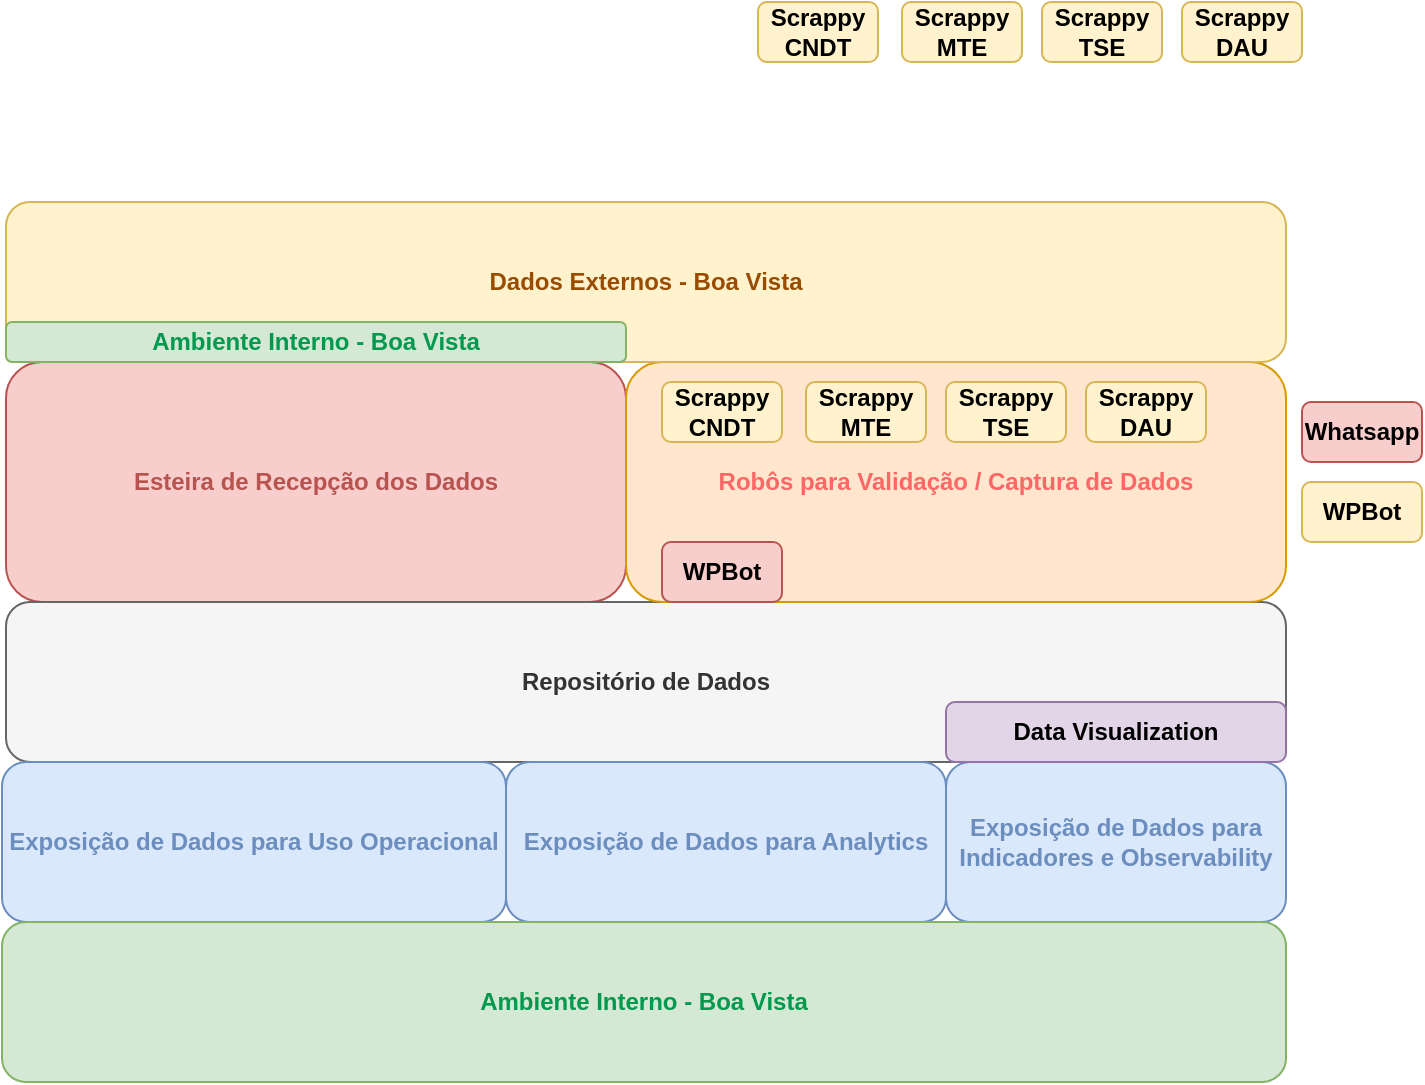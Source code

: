 <mxfile version="13.7.3" type="device" pages="12"><diagram id="az1aSTUOMKpLsam1cqxv" name="Visão Geral - Plataforma"><mxGraphModel dx="1813" dy="822" grid="1" gridSize="10" guides="1" tooltips="1" connect="1" arrows="1" fold="1" page="1" pageScale="1" pageWidth="827" pageHeight="1169" math="0" shadow="0"><root><mxCell id="ioM8YdzjFp9fupOZcZTG-0"/><mxCell id="ioM8YdzjFp9fupOZcZTG-1" parent="ioM8YdzjFp9fupOZcZTG-0"/><mxCell id="ioM8YdzjFp9fupOZcZTG-2" value="Esteira de Recepção dos Dados" style="rounded=1;whiteSpace=wrap;html=1;fillColor=#f8cecc;strokeColor=#b85450;fontColor=#B85450;fontStyle=1" parent="ioM8YdzjFp9fupOZcZTG-1" vertex="1"><mxGeometry x="112" y="310" width="310" height="120" as="geometry"/></mxCell><mxCell id="ioM8YdzjFp9fupOZcZTG-3" value="&lt;b&gt;Repositório de Dados&lt;/b&gt;" style="rounded=1;whiteSpace=wrap;html=1;fillColor=#f5f5f5;strokeColor=#666666;fontColor=#333333;" parent="ioM8YdzjFp9fupOZcZTG-1" vertex="1"><mxGeometry x="112" y="430" width="640" height="80" as="geometry"/></mxCell><mxCell id="ioM8YdzjFp9fupOZcZTG-4" value="&lt;font color=&quot;#ff6666&quot;&gt;&lt;b&gt;Robôs para Validação / Captura de Dados&lt;/b&gt;&lt;/font&gt;" style="rounded=1;whiteSpace=wrap;html=1;fillColor=#ffe6cc;strokeColor=#d79b00;" parent="ioM8YdzjFp9fupOZcZTG-1" vertex="1"><mxGeometry x="422" y="310" width="330" height="120" as="geometry"/></mxCell><mxCell id="ioM8YdzjFp9fupOZcZTG-5" value="&lt;font color=&quot;#6c8ebf&quot;&gt;Exposição de Dados para Analytics&lt;/font&gt;" style="rounded=1;whiteSpace=wrap;html=1;fillColor=#dae8fc;strokeColor=#6c8ebf;fontStyle=1" parent="ioM8YdzjFp9fupOZcZTG-1" vertex="1"><mxGeometry x="362" y="510" width="220" height="80" as="geometry"/></mxCell><mxCell id="ioM8YdzjFp9fupOZcZTG-6" value="&lt;font color=&quot;#6c8ebf&quot;&gt;Exposição de Dados para Uso Operacional&lt;/font&gt;" style="rounded=1;whiteSpace=wrap;html=1;fillColor=#dae8fc;strokeColor=#6c8ebf;fontStyle=1" parent="ioM8YdzjFp9fupOZcZTG-1" vertex="1"><mxGeometry x="110" y="510" width="252" height="80" as="geometry"/></mxCell><mxCell id="ioM8YdzjFp9fupOZcZTG-7" value="&lt;font color=&quot;#6c8ebf&quot;&gt;Exposição de Dados para Indicadores e Observability&lt;/font&gt;" style="rounded=1;whiteSpace=wrap;html=1;fillColor=#dae8fc;strokeColor=#6c8ebf;fontStyle=1" parent="ioM8YdzjFp9fupOZcZTG-1" vertex="1"><mxGeometry x="582" y="510" width="170" height="80" as="geometry"/></mxCell><mxCell id="ioM8YdzjFp9fupOZcZTG-8" value="&lt;font color=&quot;#994c00&quot;&gt;&lt;b&gt;Dados Externos - Boa Vista&lt;/b&gt;&lt;/font&gt;" style="rounded=1;whiteSpace=wrap;html=1;fillColor=#fff2cc;strokeColor=#d6b656;fontColor=#D6B656;" parent="ioM8YdzjFp9fupOZcZTG-1" vertex="1"><mxGeometry x="112" y="230" width="640" height="80" as="geometry"/></mxCell><mxCell id="ioM8YdzjFp9fupOZcZTG-10" value="&lt;font color=&quot;#00994d&quot;&gt;&lt;b&gt;Ambiente Interno - Boa Vista&lt;/b&gt;&lt;/font&gt;" style="rounded=1;whiteSpace=wrap;html=1;strokeColor=#82b366;fillColor=#d5e8d4;" parent="ioM8YdzjFp9fupOZcZTG-1" vertex="1"><mxGeometry x="110" y="590" width="642" height="80" as="geometry"/></mxCell><mxCell id="-ukLrMdkqGakL4G19FIS-1" value="&lt;b&gt;WPBot&lt;/b&gt;" style="rounded=1;whiteSpace=wrap;html=1;fillColor=#f8cecc;strokeColor=#b85450;" parent="ioM8YdzjFp9fupOZcZTG-1" vertex="1"><mxGeometry x="440" y="400" width="60" height="30" as="geometry"/></mxCell><mxCell id="-ukLrMdkqGakL4G19FIS-2" value="&lt;b&gt;Scrappy&lt;br&gt;TSE&lt;/b&gt;" style="rounded=1;whiteSpace=wrap;html=1;fillColor=#fff2cc;strokeColor=#d6b656;" parent="ioM8YdzjFp9fupOZcZTG-1" vertex="1"><mxGeometry x="582" y="320" width="60" height="30" as="geometry"/></mxCell><mxCell id="-ukLrMdkqGakL4G19FIS-3" value="&lt;b&gt;Scrappy MTE&lt;/b&gt;" style="rounded=1;whiteSpace=wrap;html=1;fillColor=#fff2cc;strokeColor=#d6b656;" parent="ioM8YdzjFp9fupOZcZTG-1" vertex="1"><mxGeometry x="512" y="320" width="60" height="30" as="geometry"/></mxCell><mxCell id="-ukLrMdkqGakL4G19FIS-4" value="&lt;b&gt;Scrappy&lt;br&gt;DAU&lt;/b&gt;" style="rounded=1;whiteSpace=wrap;html=1;fillColor=#fff2cc;strokeColor=#d6b656;" parent="ioM8YdzjFp9fupOZcZTG-1" vertex="1"><mxGeometry x="652" y="320" width="60" height="30" as="geometry"/></mxCell><mxCell id="-ukLrMdkqGakL4G19FIS-5" value="Scrappy&lt;br&gt;CNDT" style="rounded=1;whiteSpace=wrap;html=1;fontStyle=1;fillColor=#fff2cc;strokeColor=#d6b656;" parent="ioM8YdzjFp9fupOZcZTG-1" vertex="1"><mxGeometry x="440" y="320" width="60" height="30" as="geometry"/></mxCell><mxCell id="-ukLrMdkqGakL4G19FIS-7" style="edgeStyle=orthogonalEdgeStyle;rounded=0;orthogonalLoop=1;jettySize=auto;html=1;exitX=0.5;exitY=1;exitDx=0;exitDy=0;fontColor=#D6B656;" parent="ioM8YdzjFp9fupOZcZTG-1" source="-ukLrMdkqGakL4G19FIS-4" target="-ukLrMdkqGakL4G19FIS-4" edge="1"><mxGeometry relative="1" as="geometry"/></mxCell><mxCell id="uynWkvpYbdS5Jjoz5SDY-0" value="&lt;b&gt;Data Visualization&lt;/b&gt;" style="rounded=1;whiteSpace=wrap;html=1;fillColor=#e1d5e7;strokeColor=#9673a6;" parent="ioM8YdzjFp9fupOZcZTG-1" vertex="1"><mxGeometry x="582" y="480" width="170" height="30" as="geometry"/></mxCell><mxCell id="LgIc6pZiwZQE4-Z-4B8b-2" value="&lt;b&gt;&lt;font color=&quot;#00994d&quot;&gt;Ambiente Interno - Boa Vista&lt;/font&gt;&lt;/b&gt;" style="rounded=1;whiteSpace=wrap;html=1;fillColor=#d5e8d4;strokeColor=#82b366;" parent="ioM8YdzjFp9fupOZcZTG-1" vertex="1"><mxGeometry x="112" y="290" width="310" height="20" as="geometry"/></mxCell><mxCell id="7p_5rRS-8zrburt8z2Sc-0" value="&lt;b&gt;WPBot&lt;/b&gt;" style="rounded=1;whiteSpace=wrap;html=1;fillColor=#fff2cc;strokeColor=#d6b656;" parent="ioM8YdzjFp9fupOZcZTG-1" vertex="1"><mxGeometry x="760" y="370" width="60" height="30" as="geometry"/></mxCell><mxCell id="7p_5rRS-8zrburt8z2Sc-1" value="&lt;b&gt;Whatsapp&lt;/b&gt;" style="rounded=1;whiteSpace=wrap;html=1;fillColor=#f8cecc;strokeColor=#b85450;" parent="ioM8YdzjFp9fupOZcZTG-1" vertex="1"><mxGeometry x="760" y="330" width="60" height="30" as="geometry"/></mxCell><mxCell id="7RlrM-qc8N5c6qIs0Mvy-0" value="&lt;b&gt;Scrappy&lt;br&gt;TSE&lt;/b&gt;" style="rounded=1;whiteSpace=wrap;html=1;fillColor=#fff2cc;strokeColor=#d6b656;" parent="ioM8YdzjFp9fupOZcZTG-1" vertex="1"><mxGeometry x="630" y="130" width="60" height="30" as="geometry"/></mxCell><mxCell id="7RlrM-qc8N5c6qIs0Mvy-1" value="&lt;b&gt;Scrappy MTE&lt;/b&gt;" style="rounded=1;whiteSpace=wrap;html=1;fillColor=#fff2cc;strokeColor=#d6b656;" parent="ioM8YdzjFp9fupOZcZTG-1" vertex="1"><mxGeometry x="560" y="130" width="60" height="30" as="geometry"/></mxCell><mxCell id="7RlrM-qc8N5c6qIs0Mvy-2" value="&lt;b&gt;Scrappy&lt;br&gt;DAU&lt;/b&gt;" style="rounded=1;whiteSpace=wrap;html=1;fillColor=#fff2cc;strokeColor=#d6b656;" parent="ioM8YdzjFp9fupOZcZTG-1" vertex="1"><mxGeometry x="700" y="130" width="60" height="30" as="geometry"/></mxCell><mxCell id="7RlrM-qc8N5c6qIs0Mvy-3" value="Scrappy&lt;br&gt;CNDT" style="rounded=1;whiteSpace=wrap;html=1;fontStyle=1;fillColor=#fff2cc;strokeColor=#d6b656;" parent="ioM8YdzjFp9fupOZcZTG-1" vertex="1"><mxGeometry x="488" y="130" width="60" height="30" as="geometry"/></mxCell></root></mxGraphModel></diagram><diagram id="nIt_xPVTUn5KLtv0_eqX" name="Visão Geral - Plataforma Cadastral"><mxGraphModel dx="1456" dy="822" grid="1" gridSize="10" guides="1" tooltips="1" connect="1" arrows="1" fold="1" page="1" pageScale="1" pageWidth="827" pageHeight="1169" math="0" shadow="0"><root><mxCell id="zBmcJcJW26s-UGFVbm6l-0"/><mxCell id="zBmcJcJW26s-UGFVbm6l-1" parent="zBmcJcJW26s-UGFVbm6l-0"/><mxCell id="90xbGIAvRZKZioFdoO1R-0" value="Esteira de Recepção dos Dados" style="rounded=1;whiteSpace=wrap;html=1;fillColor=#f8cecc;strokeColor=#b85450;fontColor=#B85450;fontStyle=1" parent="zBmcJcJW26s-UGFVbm6l-1" vertex="1"><mxGeometry x="112" y="310" width="310" height="120" as="geometry"/></mxCell><mxCell id="90xbGIAvRZKZioFdoO1R-1" value="&lt;b&gt;Repositório de Dados&lt;/b&gt;" style="rounded=1;whiteSpace=wrap;html=1;fillColor=#f5f5f5;strokeColor=#666666;fontColor=#333333;" parent="zBmcJcJW26s-UGFVbm6l-1" vertex="1"><mxGeometry x="112" y="430" width="640" height="80" as="geometry"/></mxCell><mxCell id="90xbGIAvRZKZioFdoO1R-2" value="&lt;font color=&quot;#ff6666&quot;&gt;&lt;b&gt;Robôs para Validação de Dados&lt;/b&gt;&lt;/font&gt;" style="rounded=1;whiteSpace=wrap;html=1;fillColor=#ffe6cc;strokeColor=#d79b00;" parent="zBmcJcJW26s-UGFVbm6l-1" vertex="1"><mxGeometry x="422" y="310" width="330" height="120" as="geometry"/></mxCell><mxCell id="90xbGIAvRZKZioFdoO1R-3" value="&lt;font color=&quot;#6c8ebf&quot;&gt;Exposição de Dados para Analytics&lt;/font&gt;" style="rounded=1;whiteSpace=wrap;html=1;fillColor=#dae8fc;strokeColor=#6c8ebf;fontStyle=1" parent="zBmcJcJW26s-UGFVbm6l-1" vertex="1"><mxGeometry x="362" y="510" width="220" height="80" as="geometry"/></mxCell><mxCell id="90xbGIAvRZKZioFdoO1R-4" value="&lt;font color=&quot;#6c8ebf&quot;&gt;Exposição de Dados para Uso Operacional&lt;/font&gt;" style="rounded=1;whiteSpace=wrap;html=1;fillColor=#dae8fc;strokeColor=#6c8ebf;fontStyle=1" parent="zBmcJcJW26s-UGFVbm6l-1" vertex="1"><mxGeometry x="110" y="510" width="252" height="80" as="geometry"/></mxCell><mxCell id="90xbGIAvRZKZioFdoO1R-5" value="&lt;font color=&quot;#6c8ebf&quot;&gt;Exposição de Dados para Indicadores e Observability&lt;/font&gt;" style="rounded=1;whiteSpace=wrap;html=1;fillColor=#dae8fc;strokeColor=#6c8ebf;fontStyle=1" parent="zBmcJcJW26s-UGFVbm6l-1" vertex="1"><mxGeometry x="582" y="510" width="170" height="80" as="geometry"/></mxCell><mxCell id="90xbGIAvRZKZioFdoO1R-6" value="&lt;font color=&quot;#994c00&quot;&gt;&lt;b&gt;Dados Externos - Boa Vista&lt;/b&gt;&lt;/font&gt;" style="rounded=1;whiteSpace=wrap;html=1;fillColor=#fff2cc;strokeColor=#d6b656;fontColor=#D6B656;" parent="zBmcJcJW26s-UGFVbm6l-1" vertex="1"><mxGeometry x="112" y="230" width="640" height="80" as="geometry"/></mxCell><mxCell id="90xbGIAvRZKZioFdoO1R-7" value="&lt;font color=&quot;#00994d&quot;&gt;&lt;b&gt;Ambiente Interno - Boa Vista&lt;/b&gt;&lt;/font&gt;" style="rounded=1;whiteSpace=wrap;html=1;strokeColor=#82b366;fillColor=#d5e8d4;" parent="zBmcJcJW26s-UGFVbm6l-1" vertex="1"><mxGeometry x="110" y="590" width="642" height="80" as="geometry"/></mxCell><mxCell id="90xbGIAvRZKZioFdoO1R-8" value="&lt;b&gt;WPBot&lt;/b&gt;" style="rounded=1;whiteSpace=wrap;html=1;fillColor=#f8cecc;strokeColor=#b85450;" parent="zBmcJcJW26s-UGFVbm6l-1" vertex="1"><mxGeometry x="440" y="400" width="60" height="30" as="geometry"/></mxCell><mxCell id="90xbGIAvRZKZioFdoO1R-9" value="&lt;b&gt;Scrappy&lt;br&gt;TSE&lt;/b&gt;" style="rounded=1;whiteSpace=wrap;html=1;fillColor=#fff2cc;strokeColor=#d6b656;" parent="zBmcJcJW26s-UGFVbm6l-1" vertex="1"><mxGeometry x="582" y="320" width="60" height="30" as="geometry"/></mxCell><mxCell id="90xbGIAvRZKZioFdoO1R-10" value="&lt;b&gt;Scrappy MTE&lt;/b&gt;" style="rounded=1;whiteSpace=wrap;html=1;fillColor=#fff2cc;strokeColor=#d6b656;" parent="zBmcJcJW26s-UGFVbm6l-1" vertex="1"><mxGeometry x="512" y="320" width="60" height="30" as="geometry"/></mxCell><mxCell id="90xbGIAvRZKZioFdoO1R-11" value="&lt;b&gt;Scrappy&lt;br&gt;DAU&lt;/b&gt;" style="rounded=1;whiteSpace=wrap;html=1;fillColor=#fff2cc;strokeColor=#d6b656;" parent="zBmcJcJW26s-UGFVbm6l-1" vertex="1"><mxGeometry x="652" y="320" width="60" height="30" as="geometry"/></mxCell><mxCell id="90xbGIAvRZKZioFdoO1R-12" value="Scrappy&lt;br&gt;CNDT" style="rounded=1;whiteSpace=wrap;html=1;fontStyle=1;fillColor=#fff2cc;strokeColor=#d6b656;" parent="zBmcJcJW26s-UGFVbm6l-1" vertex="1"><mxGeometry x="440" y="320" width="60" height="30" as="geometry"/></mxCell><mxCell id="90xbGIAvRZKZioFdoO1R-13" style="edgeStyle=orthogonalEdgeStyle;rounded=0;orthogonalLoop=1;jettySize=auto;html=1;exitX=0.5;exitY=1;exitDx=0;exitDy=0;fontColor=#D6B656;" parent="zBmcJcJW26s-UGFVbm6l-1" source="90xbGIAvRZKZioFdoO1R-11" target="90xbGIAvRZKZioFdoO1R-11" edge="1"><mxGeometry relative="1" as="geometry"/></mxCell><mxCell id="90xbGIAvRZKZioFdoO1R-14" value="&lt;b&gt;Data Visualization&lt;/b&gt;" style="rounded=1;whiteSpace=wrap;html=1;fillColor=#e1d5e7;strokeColor=#9673a6;" parent="zBmcJcJW26s-UGFVbm6l-1" vertex="1"><mxGeometry x="582" y="480" width="170" height="30" as="geometry"/></mxCell><mxCell id="90xbGIAvRZKZioFdoO1R-15" value="&lt;b&gt;&lt;font color=&quot;#00994d&quot;&gt;Ambiente Interno - Boa Vista&lt;/font&gt;&lt;/b&gt;" style="rounded=1;whiteSpace=wrap;html=1;fillColor=#d5e8d4;strokeColor=#82b366;" parent="zBmcJcJW26s-UGFVbm6l-1" vertex="1"><mxGeometry x="112" y="290" width="310" height="20" as="geometry"/></mxCell><mxCell id="90xbGIAvRZKZioFdoO1R-16" value="&lt;b&gt;PBot&lt;/b&gt;" style="rounded=1;whiteSpace=wrap;html=1;fillColor=#fff2cc;strokeColor=#d6b656;" parent="zBmcJcJW26s-UGFVbm6l-1" vertex="1"><mxGeometry x="760" y="320" width="60" height="30" as="geometry"/></mxCell><mxCell id="90xbGIAvRZKZioFdoO1R-17" value="&lt;b&gt;Whatsapp&lt;/b&gt;" style="rounded=1;whiteSpace=wrap;html=1;fillColor=#f8cecc;strokeColor=#b85450;" parent="zBmcJcJW26s-UGFVbm6l-1" vertex="1"><mxGeometry x="760" y="280" width="60" height="30" as="geometry"/></mxCell></root></mxGraphModel></diagram><diagram id="oTRz8AssLlf-G6ST3IHb" name="Visão Geral - Plataforma Open Banking"><mxGraphModel dx="1813" dy="822" grid="1" gridSize="10" guides="1" tooltips="1" connect="1" arrows="1" fold="1" page="1" pageScale="1" pageWidth="827" pageHeight="1169" math="0" shadow="0"><root><mxCell id="Jah4Z65Q4YgH68qzmlGZ-0"/><mxCell id="Jah4Z65Q4YgH68qzmlGZ-1" parent="Jah4Z65Q4YgH68qzmlGZ-0"/><mxCell id="Nnn4CK7YFsLDYUg6p5RG-0" value="Esteira de Recepção dos Dados" style="rounded=1;whiteSpace=wrap;html=1;fillColor=#f8cecc;strokeColor=#b85450;fontColor=#B85450;fontStyle=1" parent="Jah4Z65Q4YgH68qzmlGZ-1" vertex="1"><mxGeometry x="112" y="310" width="638" height="120" as="geometry"/></mxCell><mxCell id="Nnn4CK7YFsLDYUg6p5RG-1" value="&lt;b&gt;Repositório de Dados&lt;/b&gt;" style="rounded=1;whiteSpace=wrap;html=1;fillColor=#f5f5f5;strokeColor=#666666;fontColor=#333333;" parent="Jah4Z65Q4YgH68qzmlGZ-1" vertex="1"><mxGeometry x="112" y="430" width="640" height="80" as="geometry"/></mxCell><mxCell id="Nnn4CK7YFsLDYUg6p5RG-3" value="&lt;font color=&quot;#6c8ebf&quot;&gt;Exposição de Dados para Analytics&lt;/font&gt;" style="rounded=1;whiteSpace=wrap;html=1;fillColor=#dae8fc;strokeColor=#6c8ebf;fontStyle=1" parent="Jah4Z65Q4YgH68qzmlGZ-1" vertex="1"><mxGeometry x="362" y="510" width="220" height="80" as="geometry"/></mxCell><mxCell id="Nnn4CK7YFsLDYUg6p5RG-4" value="&lt;font color=&quot;#6c8ebf&quot;&gt;Exposição de Dados para Uso Operacional&lt;/font&gt;" style="rounded=1;whiteSpace=wrap;html=1;fillColor=#dae8fc;strokeColor=#6c8ebf;fontStyle=1" parent="Jah4Z65Q4YgH68qzmlGZ-1" vertex="1"><mxGeometry x="110" y="510" width="252" height="80" as="geometry"/></mxCell><mxCell id="Nnn4CK7YFsLDYUg6p5RG-5" value="&lt;font color=&quot;#6c8ebf&quot;&gt;Exposição de Dados para Indicadores e Observability&lt;/font&gt;" style="rounded=1;whiteSpace=wrap;html=1;fillColor=#dae8fc;strokeColor=#6c8ebf;fontStyle=1" parent="Jah4Z65Q4YgH68qzmlGZ-1" vertex="1"><mxGeometry x="582" y="510" width="170" height="80" as="geometry"/></mxCell><mxCell id="Nnn4CK7YFsLDYUg6p5RG-6" value="&lt;font color=&quot;#994c00&quot;&gt;&lt;b&gt;Parceiros - Boa Vista - Open Banking&lt;/b&gt;&lt;/font&gt;" style="rounded=1;whiteSpace=wrap;html=1;fillColor=#fff2cc;strokeColor=#d6b656;fontColor=#D6B656;" parent="Jah4Z65Q4YgH68qzmlGZ-1" vertex="1"><mxGeometry x="112" y="230" width="640" height="80" as="geometry"/></mxCell><mxCell id="Nnn4CK7YFsLDYUg6p5RG-7" value="&lt;font color=&quot;#00994d&quot;&gt;&lt;b&gt;Ambiente Interno - Boa Vista&lt;/b&gt;&lt;/font&gt;" style="rounded=1;whiteSpace=wrap;html=1;strokeColor=#82b366;fillColor=#d5e8d4;" parent="Jah4Z65Q4YgH68qzmlGZ-1" vertex="1"><mxGeometry x="110" y="590" width="642" height="80" as="geometry"/></mxCell><mxCell id="Nnn4CK7YFsLDYUg6p5RG-13" style="edgeStyle=orthogonalEdgeStyle;rounded=0;orthogonalLoop=1;jettySize=auto;html=1;exitX=0.5;exitY=1;exitDx=0;exitDy=0;fontColor=#D6B656;" parent="Jah4Z65Q4YgH68qzmlGZ-1" edge="1"><mxGeometry relative="1" as="geometry"><mxPoint x="682" y="350" as="sourcePoint"/><mxPoint x="682" y="350" as="targetPoint"/></mxGeometry></mxCell><mxCell id="Nnn4CK7YFsLDYUg6p5RG-14" value="&lt;b&gt;Data Visualization&lt;/b&gt;" style="rounded=1;whiteSpace=wrap;html=1;fillColor=#e1d5e7;strokeColor=#9673a6;" parent="Jah4Z65Q4YgH68qzmlGZ-1" vertex="1"><mxGeometry x="582" y="480" width="170" height="30" as="geometry"/></mxCell></root></mxGraphModel></diagram><diagram id="xiWgrhp_6SpYP6ArygYl" name="C2 - WPBot"><mxGraphModel dx="3467" dy="822" grid="1" gridSize="10" guides="1" tooltips="1" connect="1" arrows="1" fold="1" page="1" pageScale="1" pageWidth="827" pageHeight="1169" math="0" shadow="0"><root><mxCell id="qUw7Hye5XG_lXrWuVCPr-0"/><mxCell id="qUw7Hye5XG_lXrWuVCPr-1" parent="qUw7Hye5XG_lXrWuVCPr-0"/><mxCell id="8MYy63ws1RXdRUgShffA-0" value="" style="rounded=1;whiteSpace=wrap;html=1;dashed=1;" parent="qUw7Hye5XG_lXrWuVCPr-1" vertex="1"><mxGeometry x="-710" y="20" width="1540" height="710" as="geometry"/></mxCell><mxCell id="ZpXKFAUXm8HTLZFrVhMB-5" value="Staging_Retorno_Verificacao" style="shape=table;html=1;whiteSpace=wrap;startSize=30;container=1;collapsible=0;childLayout=tableLayout;fixedRows=1;rowLines=0;fontStyle=1;align=center;" parent="qUw7Hye5XG_lXrWuVCPr-1" vertex="1"><mxGeometry x="-180" y="250" width="180" height="200" as="geometry"/></mxCell><mxCell id="ZpXKFAUXm8HTLZFrVhMB-6" value="" style="shape=partialRectangle;html=1;whiteSpace=wrap;collapsible=0;dropTarget=0;pointerEvents=0;fillColor=none;top=0;left=0;bottom=1;right=0;points=[[0,0.5],[1,0.5]];portConstraint=eastwest;" parent="ZpXKFAUXm8HTLZFrVhMB-5" vertex="1"><mxGeometry y="30" width="180" height="30" as="geometry"/></mxCell><mxCell id="ZpXKFAUXm8HTLZFrVhMB-7" value="1" style="shape=partialRectangle;html=1;whiteSpace=wrap;connectable=0;fillColor=none;top=0;left=0;bottom=0;right=0;overflow=hidden;" parent="ZpXKFAUXm8HTLZFrVhMB-6" vertex="1"><mxGeometry width="40" height="30" as="geometry"/></mxCell><mxCell id="ZpXKFAUXm8HTLZFrVhMB-8" value="nr Telefone" style="shape=partialRectangle;html=1;whiteSpace=wrap;connectable=0;fillColor=none;top=0;left=0;bottom=0;right=0;align=left;spacingLeft=6;overflow=hidden;" parent="ZpXKFAUXm8HTLZFrVhMB-6" vertex="1"><mxGeometry x="40" width="140" height="30" as="geometry"/></mxCell><mxCell id="ZpXKFAUXm8HTLZFrVhMB-9" value="" style="shape=partialRectangle;html=1;whiteSpace=wrap;collapsible=0;dropTarget=0;pointerEvents=0;fillColor=none;top=0;left=0;bottom=0;right=0;points=[[0,0.5],[1,0.5]];portConstraint=eastwest;" parent="ZpXKFAUXm8HTLZFrVhMB-5" vertex="1"><mxGeometry y="60" width="180" height="30" as="geometry"/></mxCell><mxCell id="ZpXKFAUXm8HTLZFrVhMB-10" value="2" style="shape=partialRectangle;html=1;whiteSpace=wrap;connectable=0;fillColor=none;top=0;left=0;bottom=0;right=0;overflow=hidden;" parent="ZpXKFAUXm8HTLZFrVhMB-9" vertex="1"><mxGeometry width="40" height="30" as="geometry"/></mxCell><mxCell id="ZpXKFAUXm8HTLZFrVhMB-11" value="status verifcacao" style="shape=partialRectangle;html=1;whiteSpace=wrap;connectable=0;fillColor=none;top=0;left=0;bottom=0;right=0;align=left;spacingLeft=6;overflow=hidden;" parent="ZpXKFAUXm8HTLZFrVhMB-9" vertex="1"><mxGeometry x="40" width="140" height="30" as="geometry"/></mxCell><mxCell id="ZpXKFAUXm8HTLZFrVhMB-12" value="" style="shape=partialRectangle;html=1;whiteSpace=wrap;collapsible=0;dropTarget=0;pointerEvents=0;fillColor=none;top=0;left=0;bottom=0;right=0;points=[[0,0.5],[1,0.5]];portConstraint=eastwest;" parent="ZpXKFAUXm8HTLZFrVhMB-5" vertex="1"><mxGeometry y="90" width="180" height="30" as="geometry"/></mxCell><mxCell id="ZpXKFAUXm8HTLZFrVhMB-13" value="3" style="shape=partialRectangle;html=1;whiteSpace=wrap;connectable=0;fillColor=none;top=0;left=0;bottom=0;right=0;overflow=hidden;" parent="ZpXKFAUXm8HTLZFrVhMB-12" vertex="1"><mxGeometry width="40" height="30" as="geometry"/></mxCell><mxCell id="ZpXKFAUXm8HTLZFrVhMB-14" value="data da verificacao" style="shape=partialRectangle;html=1;whiteSpace=wrap;connectable=0;fillColor=none;top=0;left=0;bottom=0;right=0;align=left;spacingLeft=6;overflow=hidden;" parent="ZpXKFAUXm8HTLZFrVhMB-12" vertex="1"><mxGeometry x="40" width="140" height="30" as="geometry"/></mxCell><mxCell id="KbKj1eggvo1kqIuTd7oo-56" value="Log Configuração" style="shape=table;html=1;whiteSpace=wrap;startSize=30;container=1;collapsible=0;childLayout=tableLayout;fixedRows=1;rowLines=0;fontStyle=1;align=center;" parent="qUw7Hye5XG_lXrWuVCPr-1" vertex="1"><mxGeometry x="560" y="35" width="180" height="200" as="geometry"/></mxCell><mxCell id="KbKj1eggvo1kqIuTd7oo-57" value="" style="shape=partialRectangle;html=1;whiteSpace=wrap;collapsible=0;dropTarget=0;pointerEvents=0;fillColor=none;top=0;left=0;bottom=1;right=0;points=[[0,0.5],[1,0.5]];portConstraint=eastwest;" parent="KbKj1eggvo1kqIuTd7oo-56" vertex="1"><mxGeometry y="30" width="180" height="30" as="geometry"/></mxCell><mxCell id="KbKj1eggvo1kqIuTd7oo-58" value="1" style="shape=partialRectangle;html=1;whiteSpace=wrap;connectable=0;fillColor=none;top=0;left=0;bottom=0;right=0;overflow=hidden;" parent="KbKj1eggvo1kqIuTd7oo-57" vertex="1"><mxGeometry width="40" height="30" as="geometry"/></mxCell><mxCell id="KbKj1eggvo1kqIuTd7oo-59" value="nr Telefone" style="shape=partialRectangle;html=1;whiteSpace=wrap;connectable=0;fillColor=none;top=0;left=0;bottom=0;right=0;align=left;spacingLeft=6;overflow=hidden;" parent="KbKj1eggvo1kqIuTd7oo-57" vertex="1"><mxGeometry x="40" width="140" height="30" as="geometry"/></mxCell><mxCell id="KbKj1eggvo1kqIuTd7oo-60" value="" style="shape=partialRectangle;html=1;whiteSpace=wrap;collapsible=0;dropTarget=0;pointerEvents=0;fillColor=none;top=0;left=0;bottom=0;right=0;points=[[0,0.5],[1,0.5]];portConstraint=eastwest;" parent="KbKj1eggvo1kqIuTd7oo-56" vertex="1"><mxGeometry y="60" width="180" height="30" as="geometry"/></mxCell><mxCell id="KbKj1eggvo1kqIuTd7oo-61" value="2" style="shape=partialRectangle;html=1;whiteSpace=wrap;connectable=0;fillColor=none;top=0;left=0;bottom=0;right=0;overflow=hidden;" parent="KbKj1eggvo1kqIuTd7oo-60" vertex="1"><mxGeometry width="40" height="30" as="geometry"/></mxCell><mxCell id="KbKj1eggvo1kqIuTd7oo-62" value="status verifcacao" style="shape=partialRectangle;html=1;whiteSpace=wrap;connectable=0;fillColor=none;top=0;left=0;bottom=0;right=0;align=left;spacingLeft=6;overflow=hidden;" parent="KbKj1eggvo1kqIuTd7oo-60" vertex="1"><mxGeometry x="40" width="140" height="30" as="geometry"/></mxCell><mxCell id="KbKj1eggvo1kqIuTd7oo-63" value="" style="shape=partialRectangle;html=1;whiteSpace=wrap;collapsible=0;dropTarget=0;pointerEvents=0;fillColor=none;top=0;left=0;bottom=0;right=0;points=[[0,0.5],[1,0.5]];portConstraint=eastwest;" parent="KbKj1eggvo1kqIuTd7oo-56" vertex="1"><mxGeometry y="90" width="180" height="30" as="geometry"/></mxCell><mxCell id="KbKj1eggvo1kqIuTd7oo-64" value="3" style="shape=partialRectangle;html=1;whiteSpace=wrap;connectable=0;fillColor=none;top=0;left=0;bottom=0;right=0;overflow=hidden;" parent="KbKj1eggvo1kqIuTd7oo-63" vertex="1"><mxGeometry width="40" height="30" as="geometry"/></mxCell><mxCell id="KbKj1eggvo1kqIuTd7oo-65" value="data da verificacao" style="shape=partialRectangle;html=1;whiteSpace=wrap;connectable=0;fillColor=none;top=0;left=0;bottom=0;right=0;align=left;spacingLeft=6;overflow=hidden;" parent="KbKj1eggvo1kqIuTd7oo-63" vertex="1"><mxGeometry x="40" width="140" height="30" as="geometry"/></mxCell><mxCell id="KbKj1eggvo1kqIuTd7oo-46" value="Configuração" style="shape=table;html=1;whiteSpace=wrap;startSize=30;container=1;collapsible=0;childLayout=tableLayout;fixedRows=1;rowLines=0;fontStyle=1;align=center;" parent="qUw7Hye5XG_lXrWuVCPr-1" vertex="1"><mxGeometry x="324" y="35" width="180" height="200" as="geometry"/></mxCell><mxCell id="KbKj1eggvo1kqIuTd7oo-47" value="" style="shape=partialRectangle;html=1;whiteSpace=wrap;collapsible=0;dropTarget=0;pointerEvents=0;fillColor=none;top=0;left=0;bottom=1;right=0;points=[[0,0.5],[1,0.5]];portConstraint=eastwest;" parent="KbKj1eggvo1kqIuTd7oo-46" vertex="1"><mxGeometry y="30" width="180" height="30" as="geometry"/></mxCell><mxCell id="KbKj1eggvo1kqIuTd7oo-48" value="1" style="shape=partialRectangle;html=1;whiteSpace=wrap;connectable=0;fillColor=none;top=0;left=0;bottom=0;right=0;overflow=hidden;" parent="KbKj1eggvo1kqIuTd7oo-47" vertex="1"><mxGeometry width="40" height="30" as="geometry"/></mxCell><mxCell id="KbKj1eggvo1kqIuTd7oo-49" value="id_configuração" style="shape=partialRectangle;html=1;whiteSpace=wrap;connectable=0;fillColor=none;top=0;left=0;bottom=0;right=0;align=left;spacingLeft=6;overflow=hidden;" parent="KbKj1eggvo1kqIuTd7oo-47" vertex="1"><mxGeometry x="40" width="140" height="30" as="geometry"/></mxCell><mxCell id="KbKj1eggvo1kqIuTd7oo-50" value="" style="shape=partialRectangle;html=1;whiteSpace=wrap;collapsible=0;dropTarget=0;pointerEvents=0;fillColor=none;top=0;left=0;bottom=0;right=0;points=[[0,0.5],[1,0.5]];portConstraint=eastwest;" parent="KbKj1eggvo1kqIuTd7oo-46" vertex="1"><mxGeometry y="60" width="180" height="30" as="geometry"/></mxCell><mxCell id="KbKj1eggvo1kqIuTd7oo-51" value="2" style="shape=partialRectangle;html=1;whiteSpace=wrap;connectable=0;fillColor=none;top=0;left=0;bottom=0;right=0;overflow=hidden;" parent="KbKj1eggvo1kqIuTd7oo-50" vertex="1"><mxGeometry width="40" height="30" as="geometry"/></mxCell><mxCell id="KbKj1eggvo1kqIuTd7oo-52" value="chave" style="shape=partialRectangle;html=1;whiteSpace=wrap;connectable=0;fillColor=none;top=0;left=0;bottom=0;right=0;align=left;spacingLeft=6;overflow=hidden;" parent="KbKj1eggvo1kqIuTd7oo-50" vertex="1"><mxGeometry x="40" width="140" height="30" as="geometry"/></mxCell><mxCell id="KbKj1eggvo1kqIuTd7oo-53" value="" style="shape=partialRectangle;html=1;whiteSpace=wrap;collapsible=0;dropTarget=0;pointerEvents=0;fillColor=none;top=0;left=0;bottom=0;right=0;points=[[0,0.5],[1,0.5]];portConstraint=eastwest;" parent="KbKj1eggvo1kqIuTd7oo-46" vertex="1"><mxGeometry y="90" width="180" height="30" as="geometry"/></mxCell><mxCell id="KbKj1eggvo1kqIuTd7oo-54" value="3" style="shape=partialRectangle;html=1;whiteSpace=wrap;connectable=0;fillColor=none;top=0;left=0;bottom=0;right=0;overflow=hidden;" parent="KbKj1eggvo1kqIuTd7oo-53" vertex="1"><mxGeometry width="40" height="30" as="geometry"/></mxCell><mxCell id="KbKj1eggvo1kqIuTd7oo-55" value="data da verificacao" style="shape=partialRectangle;html=1;whiteSpace=wrap;connectable=0;fillColor=none;top=0;left=0;bottom=0;right=0;align=left;spacingLeft=6;overflow=hidden;" parent="KbKj1eggvo1kqIuTd7oo-53" vertex="1"><mxGeometry x="40" width="140" height="30" as="geometry"/></mxCell><mxCell id="yb3c6fiWPJWlvpsshZ08-14" value="" style="rounded=1;whiteSpace=wrap;html=1;dashed=1;" parent="qUw7Hye5XG_lXrWuVCPr-1" vertex="1"><mxGeometry x="-710" y="1130" width="1537" height="440" as="geometry"/></mxCell><mxCell id="yb3c6fiWPJWlvpsshZ08-13" value="" style="rounded=1;whiteSpace=wrap;html=1;dashed=1;" parent="qUw7Hye5XG_lXrWuVCPr-1" vertex="1"><mxGeometry x="-710" y="730" width="1537" height="400" as="geometry"/></mxCell><mxCell id="HbSu5kPrrd5RAoretbTF-8" style="edgeStyle=none;rounded=0;orthogonalLoop=1;jettySize=auto;html=1;entryX=1;entryY=0.5;entryDx=0;entryDy=0;entryPerimeter=0;dashed=1;startArrow=none;startFill=0;endArrow=classic;endFill=1;" parent="qUw7Hye5XG_lXrWuVCPr-1" source="qUw7Hye5XG_lXrWuVCPr-6" edge="1"><mxGeometry relative="1" as="geometry"><mxPoint x="-290" y="135" as="targetPoint"/></mxGeometry></mxCell><mxCell id="ZpXKFAUXm8HTLZFrVhMB-20" style="edgeStyle=orthogonalEdgeStyle;rounded=0;orthogonalLoop=1;jettySize=auto;html=1;" parent="qUw7Hye5XG_lXrWuVCPr-1" source="qUw7Hye5XG_lXrWuVCPr-6" target="WrCs54wptUKPGhzANe0E-0" edge="1"><mxGeometry relative="1" as="geometry"/></mxCell><mxCell id="ZpXKFAUXm8HTLZFrVhMB-21" style="edgeStyle=orthogonalEdgeStyle;rounded=0;orthogonalLoop=1;jettySize=auto;html=1;entryX=1;entryY=0.5;entryDx=0;entryDy=0;entryPerimeter=0;" parent="qUw7Hye5XG_lXrWuVCPr-1" source="qUw7Hye5XG_lXrWuVCPr-6" target="ZpXKFAUXm8HTLZFrVhMB-16" edge="1"><mxGeometry relative="1" as="geometry"/></mxCell><mxCell id="ZpXKFAUXm8HTLZFrVhMB-22" style="edgeStyle=orthogonalEdgeStyle;rounded=0;orthogonalLoop=1;jettySize=auto;html=1;" parent="qUw7Hye5XG_lXrWuVCPr-1" source="qUw7Hye5XG_lXrWuVCPr-6" target="HbSu5kPrrd5RAoretbTF-7" edge="1"><mxGeometry relative="1" as="geometry"/></mxCell><mxCell id="ZpXKFAUXm8HTLZFrVhMB-23" style="edgeStyle=orthogonalEdgeStyle;rounded=0;orthogonalLoop=1;jettySize=auto;html=1;entryX=1;entryY=0.5;entryDx=0;entryDy=0;entryPerimeter=0;" parent="qUw7Hye5XG_lXrWuVCPr-1" source="qUw7Hye5XG_lXrWuVCPr-6" target="HbSu5kPrrd5RAoretbTF-13" edge="1"><mxGeometry relative="1" as="geometry"/></mxCell><object placeholders="1" c4Name="WPBot" c4Type="Component" c4Technology="technology" c4Description="Robô de Validação de Nrs de Telefone no Whatsapp" label="&lt;b&gt;%c4Name%&lt;/b&gt;&lt;div&gt;[%c4Type%: %c4Technology%]&lt;/div&gt;&lt;br&gt;&lt;div&gt;%c4Description%&lt;/div&gt;" id="qUw7Hye5XG_lXrWuVCPr-6"><mxCell style="rounded=1;whiteSpace=wrap;html=1;labelBackgroundColor=none;fillColor=#438DD5;fontColor=#ffffff;align=center;arcSize=10;strokeColor=#3C7FC0;metaEdit=1;metaData={&quot;c4Type&quot;:{&quot;editable&quot;:false}};points=[[0.25,0,0],[0.5,0,0],[0.75,0,0],[1,0.25,0],[1,0.5,0],[1,0.75,0],[0.75,1,0],[0.5,1,0],[0.25,1,0],[0,0.75,0],[0,0.5,0],[0,0.25,0]];" parent="qUw7Hye5XG_lXrWuVCPr-1" vertex="1"><mxGeometry x="-370" y="210" width="160" height="110.0" as="geometry"/></mxCell></object><mxCell id="yb3c6fiWPJWlvpsshZ08-9" style="edgeStyle=none;rounded=0;orthogonalLoop=1;jettySize=auto;html=1;dashed=1;startArrow=none;startFill=0;endArrow=classic;endFill=1;" parent="qUw7Hye5XG_lXrWuVCPr-1" source="qUw7Hye5XG_lXrWuVCPr-8" target="yb3c6fiWPJWlvpsshZ08-8" edge="1"><mxGeometry relative="1" as="geometry"/></mxCell><mxCell id="4rJ2MSioJp7uXOb6qM46-5" style="edgeStyle=none;rounded=0;orthogonalLoop=1;jettySize=auto;html=1;dashed=1;startArrow=none;startFill=0;endArrow=classic;endFill=1;" parent="qUw7Hye5XG_lXrWuVCPr-1" source="qUw7Hye5XG_lXrWuVCPr-8" target="yb3c6fiWPJWlvpsshZ08-6" edge="1"><mxGeometry relative="1" as="geometry"/></mxCell><object placeholders="1" c4Type="Database" c4Technology="GCP: Big Table" c4Description="Repositório de Dados Históricos" label="%c4Type%&lt;div&gt;[Container:&amp;nbsp;%c4Technology%]&lt;/div&gt;&lt;br&gt;&lt;div&gt;%c4Description%&lt;/div&gt;" id="qUw7Hye5XG_lXrWuVCPr-8"><mxCell style="shape=cylinder;whiteSpace=wrap;html=1;boundedLbl=1;rounded=0;labelBackgroundColor=none;fillColor=#438DD5;fontSize=12;fontColor=#ffffff;align=center;strokeColor=#3C7FC0;metaEdit=1;points=[[0.5,0,0],[1,0.25,0],[1,0.5,0],[1,0.75,0],[0.5,1,0],[0,0.75,0],[0,0.5,0],[0,0.25,0]];metaData={&quot;c4Type&quot;:{&quot;editable&quot;:false}};" parent="qUw7Hye5XG_lXrWuVCPr-1" vertex="1"><mxGeometry x="120" y="890" width="190" height="155" as="geometry"/></mxCell></object><mxCell id="N35tOJrbGDlQwzGVXxPF-1" style="edgeStyle=none;orthogonalLoop=1;jettySize=auto;html=1;dashed=1;" parent="qUw7Hye5XG_lXrWuVCPr-1" edge="1"><mxGeometry relative="1" as="geometry"><mxPoint x="672.321" y="520" as="targetPoint"/></mxGeometry></mxCell><mxCell id="N35tOJrbGDlQwzGVXxPF-4" value="Efetua a Leitura e Carga dos Dados para Validação" style="edgeLabel;html=1;align=center;verticalAlign=middle;resizable=0;points=[];" parent="N35tOJrbGDlQwzGVXxPF-1" vertex="1" connectable="0"><mxGeometry x="0.389" y="-2" relative="1" as="geometry"><mxPoint as="offset"/></mxGeometry></mxCell><mxCell id="uMD8RoJiYyhQCa1pRnlc-2" style="edgeStyle=orthogonalEdgeStyle;rounded=0;orthogonalLoop=1;jettySize=auto;html=1;entryX=0.25;entryY=1;entryDx=0;entryDy=0;" parent="qUw7Hye5XG_lXrWuVCPr-1" source="uMD8RoJiYyhQCa1pRnlc-0" target="uMD8RoJiYyhQCa1pRnlc-1" edge="1"><mxGeometry relative="1" as="geometry"/></mxCell><mxCell id="uMD8RoJiYyhQCa1pRnlc-4" style="edgeStyle=orthogonalEdgeStyle;rounded=0;orthogonalLoop=1;jettySize=auto;html=1;entryX=0.25;entryY=0;entryDx=0;entryDy=0;" parent="qUw7Hye5XG_lXrWuVCPr-1" source="uMD8RoJiYyhQCa1pRnlc-0" target="uMD8RoJiYyhQCa1pRnlc-3" edge="1"><mxGeometry relative="1" as="geometry"/></mxCell><mxCell id="uMD8RoJiYyhQCa1pRnlc-0" value="Nr Telefone" style="text;html=1;strokeColor=none;fillColor=none;align=center;verticalAlign=middle;whiteSpace=wrap;rounded=0;" parent="qUw7Hye5XG_lXrWuVCPr-1" vertex="1"><mxGeometry x="880" y="210" width="40" height="20" as="geometry"/></mxCell><mxCell id="uMD8RoJiYyhQCa1pRnlc-7" value="" style="edgeStyle=orthogonalEdgeStyle;rounded=0;orthogonalLoop=1;jettySize=auto;html=1;" parent="qUw7Hye5XG_lXrWuVCPr-1" source="uMD8RoJiYyhQCa1pRnlc-1" target="uMD8RoJiYyhQCa1pRnlc-5" edge="1"><mxGeometry relative="1" as="geometry"/></mxCell><mxCell id="uMD8RoJiYyhQCa1pRnlc-1" value="PWBot" style="text;html=1;strokeColor=none;fillColor=none;align=center;verticalAlign=middle;whiteSpace=wrap;rounded=0;" parent="qUw7Hye5XG_lXrWuVCPr-1" vertex="1"><mxGeometry x="990" y="80" width="40" height="20" as="geometry"/></mxCell><mxCell id="uMD8RoJiYyhQCa1pRnlc-8" value="" style="edgeStyle=orthogonalEdgeStyle;rounded=0;orthogonalLoop=1;jettySize=auto;html=1;" parent="qUw7Hye5XG_lXrWuVCPr-1" source="uMD8RoJiYyhQCa1pRnlc-3" target="uMD8RoJiYyhQCa1pRnlc-6" edge="1"><mxGeometry relative="1" as="geometry"/></mxCell><mxCell id="uMD8RoJiYyhQCa1pRnlc-3" value="Verificação de Atendimento" style="text;html=1;strokeColor=none;fillColor=none;align=center;verticalAlign=middle;whiteSpace=wrap;rounded=0;" parent="qUw7Hye5XG_lXrWuVCPr-1" vertex="1"><mxGeometry x="990" y="290" width="40" height="20" as="geometry"/></mxCell><mxCell id="uMD8RoJiYyhQCa1pRnlc-5" value="Recência" style="text;html=1;strokeColor=none;fillColor=none;align=center;verticalAlign=middle;whiteSpace=wrap;rounded=0;" parent="qUw7Hye5XG_lXrWuVCPr-1" vertex="1"><mxGeometry x="1067" y="80" width="40" height="20" as="geometry"/></mxCell><mxCell id="uMD8RoJiYyhQCa1pRnlc-6" value="Recência" style="text;html=1;strokeColor=none;fillColor=none;align=center;verticalAlign=middle;whiteSpace=wrap;rounded=0;" parent="qUw7Hye5XG_lXrWuVCPr-1" vertex="1"><mxGeometry x="1080" y="290" width="40" height="20" as="geometry"/></mxCell><mxCell id="uMD8RoJiYyhQCa1pRnlc-10" value="" style="edgeStyle=orthogonalEdgeStyle;rounded=0;orthogonalLoop=1;jettySize=auto;html=1;" parent="qUw7Hye5XG_lXrWuVCPr-1" source="uMD8RoJiYyhQCa1pRnlc-9" target="uMD8RoJiYyhQCa1pRnlc-0" edge="1"><mxGeometry relative="1" as="geometry"/></mxCell><mxCell id="uMD8RoJiYyhQCa1pRnlc-9" value="Baseline de Dados" style="text;html=1;strokeColor=none;fillColor=none;align=center;verticalAlign=middle;whiteSpace=wrap;rounded=0;" parent="qUw7Hye5XG_lXrWuVCPr-1" vertex="1"><mxGeometry x="870" y="280" width="60" height="20" as="geometry"/></mxCell><mxCell id="eNHQbYg_-0DIa47_B3jl-0" value="Quantificação de Trabalho" style="text;html=1;strokeColor=none;fillColor=none;align=center;verticalAlign=middle;whiteSpace=wrap;rounded=0;" parent="qUw7Hye5XG_lXrWuVCPr-1" vertex="1"><mxGeometry x="950" y="400" width="60" height="20" as="geometry"/></mxCell><mxCell id="eNHQbYg_-0DIa47_B3jl-2" value="Qualificador&lt;br&gt;do Trabalho" style="text;html=1;strokeColor=none;fillColor=none;align=center;verticalAlign=middle;whiteSpace=wrap;rounded=0;" parent="qUw7Hye5XG_lXrWuVCPr-1" vertex="1"><mxGeometry x="940" y="340" width="60" height="20" as="geometry"/></mxCell><mxCell id="HbSu5kPrrd5RAoretbTF-6" style="edgeStyle=none;rounded=0;orthogonalLoop=1;jettySize=auto;html=1;dashed=1;startArrow=none;startFill=0;endArrow=classic;endFill=1;entryX=0.112;entryY=0.075;entryDx=0;entryDy=0;entryPerimeter=0;" parent="qUw7Hye5XG_lXrWuVCPr-1" source="WrCs54wptUKPGhzANe0E-0" target="NwIBVFzhYUs1UCvA3Z6f-1" edge="1"><mxGeometry relative="1" as="geometry"/></mxCell><mxCell id="ZpXKFAUXm8HTLZFrVhMB-19" style="edgeStyle=orthogonalEdgeStyle;rounded=0;orthogonalLoop=1;jettySize=auto;html=1;" parent="qUw7Hye5XG_lXrWuVCPr-1" source="WrCs54wptUKPGhzANe0E-0" target="qUw7Hye5XG_lXrWuVCPr-6" edge="1"><mxGeometry relative="1" as="geometry"/></mxCell><object placeholders="1" c4Name="Motor de Validação de Telefones Celular - WPBot" c4Type="Component" c4Technology="technology" c4Description="Robô de Validação de Nrs de Telefone no Whatsapp" label="&lt;b&gt;%c4Name%&lt;/b&gt;&lt;div&gt;[%c4Type%: %c4Technology%]&lt;/div&gt;&lt;br&gt;&lt;div&gt;%c4Description%&lt;/div&gt;" id="WrCs54wptUKPGhzANe0E-0"><mxCell style="rounded=1;whiteSpace=wrap;html=1;labelBackgroundColor=none;fillColor=#438DD5;fontColor=#ffffff;align=center;arcSize=10;strokeColor=#3C7FC0;metaEdit=1;metaData={&quot;c4Type&quot;:{&quot;editable&quot;:false}};points=[[0.25,0,0],[0.5,0,0],[0.75,0,0],[1,0.25,0],[1,0.5,0],[1,0.75,0],[0.75,1,0],[0.5,1,0],[0.25,1,0],[0,0.75,0],[0,0.5,0],[0,0.25,0]];" parent="qUw7Hye5XG_lXrWuVCPr-1" vertex="1"><mxGeometry x="13" y="80" width="160" height="110.0" as="geometry"/></mxCell></object><mxCell id="8WLAP3Nt15stulNK7TmW-0" value="Telefone" style="ellipse;whiteSpace=wrap;html=1;fillColor=#fff2cc;strokeColor=#d6b656;" parent="qUw7Hye5XG_lXrWuVCPr-1" vertex="1"><mxGeometry x="-910" y="1230" width="100" height="80" as="geometry"/></mxCell><mxCell id="8WLAP3Nt15stulNK7TmW-1" value="PWBOT" style="ellipse;whiteSpace=wrap;html=1;" parent="qUw7Hye5XG_lXrWuVCPr-1" vertex="1"><mxGeometry x="-1010" y="1310" width="100" height="80" as="geometry"/></mxCell><mxCell id="8WLAP3Nt15stulNK7TmW-2" value="PWXPTO" style="ellipse;whiteSpace=wrap;html=1;" parent="qUw7Hye5XG_lXrWuVCPr-1" vertex="1"><mxGeometry x="-810" y="1310" width="100" height="80" as="geometry"/></mxCell><mxCell id="8WLAP3Nt15stulNK7TmW-6" style="edgeStyle=orthogonalEdgeStyle;rounded=0;orthogonalLoop=1;jettySize=auto;html=1;entryX=1;entryY=0.5;entryDx=0;entryDy=0;fontColor=#D6B656;" parent="qUw7Hye5XG_lXrWuVCPr-1" source="8WLAP3Nt15stulNK7TmW-3" target="8WLAP3Nt15stulNK7TmW-0" edge="1"><mxGeometry relative="1" as="geometry"/></mxCell><mxCell id="8WLAP3Nt15stulNK7TmW-3" value="Recência&lt;br&gt;Origem" style="ellipse;whiteSpace=wrap;html=1;fillColor=#fff2cc;strokeColor=#d6b656;" parent="qUw7Hye5XG_lXrWuVCPr-1" vertex="1"><mxGeometry x="-810" y="1150" width="100" height="80" as="geometry"/></mxCell><mxCell id="8WLAP3Nt15stulNK7TmW-5" style="edgeStyle=orthogonalEdgeStyle;rounded=0;orthogonalLoop=1;jettySize=auto;html=1;entryX=0;entryY=0.5;entryDx=0;entryDy=0;fontColor=#D6B656;" parent="qUw7Hye5XG_lXrWuVCPr-1" source="8WLAP3Nt15stulNK7TmW-4" target="8WLAP3Nt15stulNK7TmW-0" edge="1"><mxGeometry relative="1" as="geometry"/></mxCell><mxCell id="8WLAP3Nt15stulNK7TmW-4" value="CfWhatsapp" style="ellipse;whiteSpace=wrap;html=1;fillColor=#fff2cc;strokeColor=#d6b656;" parent="qUw7Hye5XG_lXrWuVCPr-1" vertex="1"><mxGeometry x="-1000" y="1150" width="100" height="80" as="geometry"/></mxCell><mxCell id="8WLAP3Nt15stulNK7TmW-9" value="" style="edgeStyle=orthogonalEdgeStyle;rounded=0;orthogonalLoop=1;jettySize=auto;html=1;fontColor=#D6B656;" parent="qUw7Hye5XG_lXrWuVCPr-1" source="8WLAP3Nt15stulNK7TmW-7" target="8WLAP3Nt15stulNK7TmW-1" edge="1"><mxGeometry relative="1" as="geometry"/></mxCell><mxCell id="8WLAP3Nt15stulNK7TmW-12" style="edgeStyle=orthogonalEdgeStyle;rounded=0;orthogonalLoop=1;jettySize=auto;html=1;entryX=0.5;entryY=1;entryDx=0;entryDy=0;fontColor=#D6B656;" parent="qUw7Hye5XG_lXrWuVCPr-1" source="8WLAP3Nt15stulNK7TmW-7" target="8WLAP3Nt15stulNK7TmW-0" edge="1"><mxGeometry relative="1" as="geometry"><Array as="points"><mxPoint x="-860" y="1470"/></Array></mxGeometry></mxCell><mxCell id="uJ8LzT_uu1U9UuRb2dNt-8" value="Telefone" style="shape=table;html=1;whiteSpace=wrap;startSize=30;container=1;collapsible=0;childLayout=tableLayout;fixedRows=1;rowLines=0;fontStyle=1;align=center;" parent="qUw7Hye5XG_lXrWuVCPr-1" vertex="1"><mxGeometry x="-260" y="480" width="180" height="235" as="geometry"/></mxCell><mxCell id="uJ8LzT_uu1U9UuRb2dNt-9" value="" style="shape=partialRectangle;html=1;whiteSpace=wrap;collapsible=0;dropTarget=0;pointerEvents=0;fillColor=none;top=0;left=0;bottom=1;right=0;points=[[0,0.5],[1,0.5]];portConstraint=eastwest;" parent="uJ8LzT_uu1U9UuRb2dNt-8" vertex="1"><mxGeometry y="30" width="180" height="30" as="geometry"/></mxCell><mxCell id="uJ8LzT_uu1U9UuRb2dNt-10" value="1" style="shape=partialRectangle;html=1;whiteSpace=wrap;connectable=0;fillColor=none;top=0;left=0;bottom=0;right=0;overflow=hidden;" parent="uJ8LzT_uu1U9UuRb2dNt-9" vertex="1"><mxGeometry width="40" height="30" as="geometry"/></mxCell><mxCell id="uJ8LzT_uu1U9UuRb2dNt-11" value="id_pk telefone" style="shape=partialRectangle;html=1;whiteSpace=wrap;connectable=0;fillColor=none;top=0;left=0;bottom=0;right=0;align=left;spacingLeft=6;overflow=hidden;" parent="uJ8LzT_uu1U9UuRb2dNt-9" vertex="1"><mxGeometry x="40" width="140" height="30" as="geometry"/></mxCell><mxCell id="uJ8LzT_uu1U9UuRb2dNt-12" value="" style="shape=partialRectangle;html=1;whiteSpace=wrap;collapsible=0;dropTarget=0;pointerEvents=0;fillColor=none;top=0;left=0;bottom=0;right=0;points=[[0,0.5],[1,0.5]];portConstraint=eastwest;" parent="uJ8LzT_uu1U9UuRb2dNt-8" vertex="1"><mxGeometry y="60" width="180" height="27" as="geometry"/></mxCell><mxCell id="uJ8LzT_uu1U9UuRb2dNt-13" value="2" style="shape=partialRectangle;html=1;whiteSpace=wrap;connectable=0;fillColor=none;top=0;left=0;bottom=0;right=0;overflow=hidden;" parent="uJ8LzT_uu1U9UuRb2dNt-12" vertex="1"><mxGeometry width="40" height="27" as="geometry"/></mxCell><mxCell id="uJ8LzT_uu1U9UuRb2dNt-14" value="ddd" style="shape=partialRectangle;html=1;whiteSpace=wrap;connectable=0;fillColor=none;top=0;left=0;bottom=0;right=0;align=left;spacingLeft=6;overflow=hidden;" parent="uJ8LzT_uu1U9UuRb2dNt-12" vertex="1"><mxGeometry x="40" width="140" height="27" as="geometry"/></mxCell><mxCell id="uJ8LzT_uu1U9UuRb2dNt-15" value="" style="shape=partialRectangle;html=1;whiteSpace=wrap;collapsible=0;dropTarget=0;pointerEvents=0;fillColor=none;top=0;left=0;bottom=0;right=0;points=[[0,0.5],[1,0.5]];portConstraint=eastwest;" parent="uJ8LzT_uu1U9UuRb2dNt-8" vertex="1"><mxGeometry y="87" width="180" height="30" as="geometry"/></mxCell><mxCell id="uJ8LzT_uu1U9UuRb2dNt-16" value="3" style="shape=partialRectangle;html=1;whiteSpace=wrap;connectable=0;fillColor=none;top=0;left=0;bottom=0;right=0;overflow=hidden;" parent="uJ8LzT_uu1U9UuRb2dNt-15" vertex="1"><mxGeometry width="40" height="30" as="geometry"/></mxCell><mxCell id="uJ8LzT_uu1U9UuRb2dNt-17" value="nr telefone" style="shape=partialRectangle;html=1;whiteSpace=wrap;connectable=0;fillColor=none;top=0;left=0;bottom=0;right=0;align=left;spacingLeft=6;overflow=hidden;" parent="uJ8LzT_uu1U9UuRb2dNt-15" vertex="1"><mxGeometry x="40" width="140" height="30" as="geometry"/></mxCell><mxCell id="uJ8LzT_uu1U9UuRb2dNt-21" value="Log_Estado" style="shape=table;html=1;whiteSpace=wrap;startSize=30;container=1;collapsible=0;childLayout=tableLayout;fixedRows=1;rowLines=0;fontStyle=1;align=center;" parent="qUw7Hye5XG_lXrWuVCPr-1" vertex="1"><mxGeometry x="-10" y="492" width="180" height="200" as="geometry"/></mxCell><mxCell id="uJ8LzT_uu1U9UuRb2dNt-22" value="" style="shape=partialRectangle;html=1;whiteSpace=wrap;collapsible=0;dropTarget=0;pointerEvents=0;fillColor=none;top=0;left=0;bottom=1;right=0;points=[[0,0.5],[1,0.5]];portConstraint=eastwest;" parent="uJ8LzT_uu1U9UuRb2dNt-21" vertex="1"><mxGeometry y="30" width="180" height="30" as="geometry"/></mxCell><mxCell id="uJ8LzT_uu1U9UuRb2dNt-23" value="1" style="shape=partialRectangle;html=1;whiteSpace=wrap;connectable=0;fillColor=none;top=0;left=0;bottom=0;right=0;overflow=hidden;" parent="uJ8LzT_uu1U9UuRb2dNt-22" vertex="1"><mxGeometry width="40" height="30" as="geometry"/></mxCell><mxCell id="uJ8LzT_uu1U9UuRb2dNt-24" value="id_pk identity" style="shape=partialRectangle;html=1;whiteSpace=wrap;connectable=0;fillColor=none;top=0;left=0;bottom=0;right=0;align=left;spacingLeft=6;overflow=hidden;" parent="uJ8LzT_uu1U9UuRb2dNt-22" vertex="1"><mxGeometry x="40" width="140" height="30" as="geometry"/></mxCell><mxCell id="uJ8LzT_uu1U9UuRb2dNt-25" value="" style="shape=partialRectangle;html=1;whiteSpace=wrap;collapsible=0;dropTarget=0;pointerEvents=0;fillColor=none;top=0;left=0;bottom=0;right=0;points=[[0,0.5],[1,0.5]];portConstraint=eastwest;" parent="uJ8LzT_uu1U9UuRb2dNt-21" vertex="1"><mxGeometry y="60" width="180" height="30" as="geometry"/></mxCell><mxCell id="uJ8LzT_uu1U9UuRb2dNt-26" value="2" style="shape=partialRectangle;html=1;whiteSpace=wrap;connectable=0;fillColor=none;top=0;left=0;bottom=0;right=0;overflow=hidden;" parent="uJ8LzT_uu1U9UuRb2dNt-25" vertex="1"><mxGeometry width="40" height="30" as="geometry"/></mxCell><mxCell id="uJ8LzT_uu1U9UuRb2dNt-27" value="fk_telefone" style="shape=partialRectangle;html=1;whiteSpace=wrap;connectable=0;fillColor=none;top=0;left=0;bottom=0;right=0;align=left;spacingLeft=6;overflow=hidden;" parent="uJ8LzT_uu1U9UuRb2dNt-25" vertex="1"><mxGeometry x="40" width="140" height="30" as="geometry"/></mxCell><mxCell id="uJ8LzT_uu1U9UuRb2dNt-28" value="" style="shape=partialRectangle;html=1;whiteSpace=wrap;collapsible=0;dropTarget=0;pointerEvents=0;fillColor=none;top=0;left=0;bottom=0;right=0;points=[[0,0.5],[1,0.5]];portConstraint=eastwest;" parent="uJ8LzT_uu1U9UuRb2dNt-21" vertex="1"><mxGeometry y="90" width="180" height="30" as="geometry"/></mxCell><mxCell id="uJ8LzT_uu1U9UuRb2dNt-29" value="3" style="shape=partialRectangle;html=1;whiteSpace=wrap;connectable=0;fillColor=none;top=0;left=0;bottom=0;right=0;overflow=hidden;" parent="uJ8LzT_uu1U9UuRb2dNt-28" vertex="1"><mxGeometry width="40" height="30" as="geometry"/></mxCell><mxCell id="uJ8LzT_uu1U9UuRb2dNt-30" value="descricao log" style="shape=partialRectangle;html=1;whiteSpace=wrap;connectable=0;fillColor=none;top=0;left=0;bottom=0;right=0;align=left;spacingLeft=6;overflow=hidden;" parent="uJ8LzT_uu1U9UuRb2dNt-28" vertex="1"><mxGeometry x="40" width="140" height="30" as="geometry"/></mxCell><mxCell id="KbKj1eggvo1kqIuTd7oo-36" value="Log_Processamento" style="shape=table;html=1;whiteSpace=wrap;startSize=30;container=1;collapsible=0;childLayout=tableLayout;fixedRows=1;rowLines=0;fontStyle=1;align=center;" parent="qUw7Hye5XG_lXrWuVCPr-1" vertex="1"><mxGeometry x="580" y="420" width="180" height="200" as="geometry"/></mxCell><mxCell id="KbKj1eggvo1kqIuTd7oo-37" value="" style="shape=partialRectangle;html=1;whiteSpace=wrap;collapsible=0;dropTarget=0;pointerEvents=0;fillColor=none;top=0;left=0;bottom=1;right=0;points=[[0,0.5],[1,0.5]];portConstraint=eastwest;" parent="KbKj1eggvo1kqIuTd7oo-36" vertex="1"><mxGeometry y="30" width="180" height="30" as="geometry"/></mxCell><mxCell id="KbKj1eggvo1kqIuTd7oo-38" value="1" style="shape=partialRectangle;html=1;whiteSpace=wrap;connectable=0;fillColor=none;top=0;left=0;bottom=0;right=0;overflow=hidden;" parent="KbKj1eggvo1kqIuTd7oo-37" vertex="1"><mxGeometry width="40" height="30" as="geometry"/></mxCell><mxCell id="KbKj1eggvo1kqIuTd7oo-39" value="id_pk identity" style="shape=partialRectangle;html=1;whiteSpace=wrap;connectable=0;fillColor=none;top=0;left=0;bottom=0;right=0;align=left;spacingLeft=6;overflow=hidden;" parent="KbKj1eggvo1kqIuTd7oo-37" vertex="1"><mxGeometry x="40" width="140" height="30" as="geometry"/></mxCell><mxCell id="KbKj1eggvo1kqIuTd7oo-40" value="" style="shape=partialRectangle;html=1;whiteSpace=wrap;collapsible=0;dropTarget=0;pointerEvents=0;fillColor=none;top=0;left=0;bottom=0;right=0;points=[[0,0.5],[1,0.5]];portConstraint=eastwest;" parent="KbKj1eggvo1kqIuTd7oo-36" vertex="1"><mxGeometry y="60" width="180" height="30" as="geometry"/></mxCell><mxCell id="KbKj1eggvo1kqIuTd7oo-41" value="2" style="shape=partialRectangle;html=1;whiteSpace=wrap;connectable=0;fillColor=none;top=0;left=0;bottom=0;right=0;overflow=hidden;" parent="KbKj1eggvo1kqIuTd7oo-40" vertex="1"><mxGeometry width="40" height="30" as="geometry"/></mxCell><mxCell id="KbKj1eggvo1kqIuTd7oo-42" value="fk_telefone" style="shape=partialRectangle;html=1;whiteSpace=wrap;connectable=0;fillColor=none;top=0;left=0;bottom=0;right=0;align=left;spacingLeft=6;overflow=hidden;" parent="KbKj1eggvo1kqIuTd7oo-40" vertex="1"><mxGeometry x="40" width="140" height="30" as="geometry"/></mxCell><mxCell id="KbKj1eggvo1kqIuTd7oo-43" value="" style="shape=partialRectangle;html=1;whiteSpace=wrap;collapsible=0;dropTarget=0;pointerEvents=0;fillColor=none;top=0;left=0;bottom=0;right=0;points=[[0,0.5],[1,0.5]];portConstraint=eastwest;" parent="KbKj1eggvo1kqIuTd7oo-36" vertex="1"><mxGeometry y="90" width="180" height="30" as="geometry"/></mxCell><mxCell id="KbKj1eggvo1kqIuTd7oo-44" value="3" style="shape=partialRectangle;html=1;whiteSpace=wrap;connectable=0;fillColor=none;top=0;left=0;bottom=0;right=0;overflow=hidden;" parent="KbKj1eggvo1kqIuTd7oo-43" vertex="1"><mxGeometry width="40" height="30" as="geometry"/></mxCell><mxCell id="KbKj1eggvo1kqIuTd7oo-45" value="descricao log" style="shape=partialRectangle;html=1;whiteSpace=wrap;connectable=0;fillColor=none;top=0;left=0;bottom=0;right=0;align=left;spacingLeft=6;overflow=hidden;" parent="KbKj1eggvo1kqIuTd7oo-43" vertex="1"><mxGeometry x="40" width="140" height="30" as="geometry"/></mxCell><mxCell id="8WLAP3Nt15stulNK7TmW-7" value="Base PWBOT" style="ellipse;whiteSpace=wrap;html=1;" parent="qUw7Hye5XG_lXrWuVCPr-1" vertex="1"><mxGeometry x="-1010" y="1430" width="100" height="80" as="geometry"/></mxCell><mxCell id="8WLAP3Nt15stulNK7TmW-10" value="" style="edgeStyle=orthogonalEdgeStyle;rounded=0;orthogonalLoop=1;jettySize=auto;html=1;fontColor=#D6B656;" parent="qUw7Hye5XG_lXrWuVCPr-1" source="8WLAP3Nt15stulNK7TmW-8" target="8WLAP3Nt15stulNK7TmW-2" edge="1"><mxGeometry relative="1" as="geometry"/></mxCell><mxCell id="8WLAP3Nt15stulNK7TmW-8" value="Base PWXPTO" style="ellipse;whiteSpace=wrap;html=1;" parent="qUw7Hye5XG_lXrWuVCPr-1" vertex="1"><mxGeometry x="-810" y="1430" width="100" height="80" as="geometry"/></mxCell><object placeholders="1" c4Type="Database" c4Technology="Postgres - " c4Description="Repositório de Dados para armazenamento das filas de validação a ser realizada e seu resultado." label="%c4Type%&lt;div&gt;[Container:&amp;nbsp;%c4Technology%]&lt;/div&gt;&lt;br&gt;&lt;div&gt;%c4Description%&lt;/div&gt;" id="NwIBVFzhYUs1UCvA3Z6f-1"><mxCell style="shape=cylinder;whiteSpace=wrap;html=1;boundedLbl=1;rounded=0;labelBackgroundColor=none;fillColor=#438DD5;fontSize=12;fontColor=#ffffff;align=center;strokeColor=#3C7FC0;metaEdit=1;points=[[0.5,0,0],[1,0.25,0],[1,0.5,0],[1,0.75,0],[0.5,1,0],[0,0.75,0],[0,0.5,0],[0,0.25,0]];metaData={&quot;c4Type&quot;:{&quot;editable&quot;:false}};" parent="qUw7Hye5XG_lXrWuVCPr-1" vertex="1"><mxGeometry x="195" y="260" width="170" height="147" as="geometry"/></mxCell></object><mxCell id="HbSu5kPrrd5RAoretbTF-1" style="edgeStyle=none;rounded=0;orthogonalLoop=1;jettySize=auto;html=1;entryX=1;entryY=0.25;entryDx=0;entryDy=0;entryPerimeter=0;startArrow=none;startFill=0;endArrow=classic;endFill=1;dashed=1;" parent="qUw7Hye5XG_lXrWuVCPr-1" source="uJ8LzT_uu1U9UuRb2dNt-5" target="NwIBVFzhYUs1UCvA3Z6f-1" edge="1"><mxGeometry relative="1" as="geometry"/></mxCell><object placeholders="1" c4Name="Rotina de Carga de Arquivo" c4Type="Component" c4Technology="technology" c4Description="Rotina responsável pela entrada do dado em estado 0" label="&lt;b&gt;%c4Name%&lt;/b&gt;&lt;div&gt;[%c4Type%: %c4Technology%]&lt;/div&gt;&lt;br&gt;&lt;div&gt;%c4Description%&lt;/div&gt;" id="uJ8LzT_uu1U9UuRb2dNt-5"><mxCell style="rounded=1;whiteSpace=wrap;html=1;labelBackgroundColor=none;fillColor=#438DD5;fontColor=#ffffff;align=center;arcSize=10;strokeColor=#3C7FC0;metaEdit=1;metaData={&quot;c4Type&quot;:{&quot;editable&quot;:false}};points=[[0.25,0,0],[0.5,0,0],[0.75,0,0],[1,0.25,0],[1,0.5,0],[1,0.75,0],[0.75,1,0],[0.5,1,0],[0.25,1,0],[0,0.75,0],[0,0.5,0],[0,0.25,0]];" parent="qUw7Hye5XG_lXrWuVCPr-1" vertex="1"><mxGeometry x="550" y="245" width="160" height="110.0" as="geometry"/></mxCell></object><mxCell id="uJ8LzT_uu1U9UuRb2dNt-18" value="data inclusao" style="shape=partialRectangle;html=1;whiteSpace=wrap;connectable=0;fillColor=none;top=0;left=0;bottom=0;right=0;align=left;spacingLeft=6;overflow=hidden;" parent="qUw7Hye5XG_lXrWuVCPr-1" vertex="1"><mxGeometry x="-220" y="604.5" width="140" height="30" as="geometry"/></mxCell><mxCell id="uJ8LzT_uu1U9UuRb2dNt-19" value="status_verificacao" style="shape=partialRectangle;html=1;whiteSpace=wrap;connectable=0;fillColor=none;top=0;left=0;bottom=0;right=0;align=left;spacingLeft=6;overflow=hidden;" parent="qUw7Hye5XG_lXrWuVCPr-1" vertex="1"><mxGeometry x="-220" y="634.5" width="140" height="30" as="geometry"/></mxCell><mxCell id="uJ8LzT_uu1U9UuRb2dNt-20" value="0 - Aguardando verificação&lt;br&gt;1 - Enviado para WPBot&lt;br&gt;2 - Retorno Recebido&lt;br&gt;3&amp;nbsp; - Erro" style="text;html=1;strokeColor=none;fillColor=none;align=left;verticalAlign=middle;whiteSpace=wrap;rounded=0;" parent="qUw7Hye5XG_lXrWuVCPr-1" vertex="1"><mxGeometry x="390" y="340" width="180" height="70" as="geometry"/></mxCell><mxCell id="uJ8LzT_uu1U9UuRb2dNt-31" value="timestamp" style="shape=partialRectangle;html=1;whiteSpace=wrap;connectable=0;fillColor=none;top=0;left=0;bottom=0;right=0;align=left;spacingLeft=6;overflow=hidden;" parent="qUw7Hye5XG_lXrWuVCPr-1" vertex="1"><mxGeometry x="-980" y="925" width="140" height="30" as="geometry"/></mxCell><mxCell id="uJ8LzT_uu1U9UuRb2dNt-32" value="info / erro" style="shape=partialRectangle;html=1;whiteSpace=wrap;connectable=0;fillColor=none;top=0;left=0;bottom=0;right=0;align=left;spacingLeft=6;overflow=hidden;" parent="qUw7Hye5XG_lXrWuVCPr-1" vertex="1"><mxGeometry x="-977" y="955" width="140" height="30" as="geometry"/></mxCell><mxCell id="HbSu5kPrrd5RAoretbTF-0" style="edgeStyle=none;rounded=0;orthogonalLoop=1;jettySize=auto;html=1;entryX=0;entryY=0.5;entryDx=0;entryDy=0;startArrow=ERone;startFill=0;endArrow=ERmany;endFill=0;" parent="qUw7Hye5XG_lXrWuVCPr-1" source="uJ8LzT_uu1U9UuRb2dNt-8" target="uJ8LzT_uu1U9UuRb2dNt-28" edge="1"><mxGeometry relative="1" as="geometry"/></mxCell><mxCell id="uJ8LzT_uu1U9UuRb2dNt-33" value="4" style="shape=partialRectangle;html=1;whiteSpace=wrap;connectable=0;fillColor=none;top=0;left=0;bottom=0;right=0;overflow=hidden;" parent="qUw7Hye5XG_lXrWuVCPr-1" vertex="1"><mxGeometry x="-260" y="604.5" width="40" height="30" as="geometry"/></mxCell><mxCell id="uJ8LzT_uu1U9UuRb2dNt-34" value="5" style="shape=partialRectangle;html=1;whiteSpace=wrap;connectable=0;fillColor=none;top=0;left=0;bottom=0;right=0;overflow=hidden;" parent="qUw7Hye5XG_lXrWuVCPr-1" vertex="1"><mxGeometry x="-260" y="632" width="40" height="30" as="geometry"/></mxCell><mxCell id="HbSu5kPrrd5RAoretbTF-2" value="status_processamentoi" style="shape=partialRectangle;html=1;whiteSpace=wrap;connectable=0;fillColor=none;top=0;left=0;bottom=0;right=0;align=left;spacingLeft=6;overflow=hidden;" parent="qUw7Hye5XG_lXrWuVCPr-1" vertex="1"><mxGeometry x="-220" y="662" width="140" height="30" as="geometry"/></mxCell><mxCell id="HbSu5kPrrd5RAoretbTF-3" value="data_alteracao" style="shape=partialRectangle;html=1;whiteSpace=wrap;connectable=0;fillColor=none;top=0;left=0;bottom=0;right=0;align=left;spacingLeft=6;overflow=hidden;" parent="qUw7Hye5XG_lXrWuVCPr-1" vertex="1"><mxGeometry x="-220" y="685" width="140" height="30" as="geometry"/></mxCell><object placeholders="1" c4Name="Whatsapp" c4Type="Software System" c4Description="Provedor de Dados - Whatsapp" label="&lt;b&gt;%c4Name%&lt;/b&gt;&lt;div&gt;[%c4Type%]&lt;/div&gt;&lt;br&gt;&lt;div&gt;%c4Description%&lt;/div&gt;" id="HbSu5kPrrd5RAoretbTF-7"><mxCell style="rounded=1;whiteSpace=wrap;html=1;labelBackgroundColor=none;fillColor=#999999;fontColor=#ffffff;align=center;arcSize=10;strokeColor=#8A8A8A;metaEdit=1;metaData={&quot;c4Type&quot;:{&quot;editable&quot;:false}};points=[[0.25,0,0],[0.5,0,0],[0.75,0,0],[1,0.25,0],[1,0.5,0],[1,0.75,0],[0.75,1,0],[0.5,1,0],[0.25,1,0],[0,0.75,0],[0,0.5,0],[0,0.25,0]];" parent="qUw7Hye5XG_lXrWuVCPr-1" vertex="1"><mxGeometry x="-580" y="250" width="160" height="110.0" as="geometry"/></mxCell></object><object placeholders="1" c4Name="Whatsapp" c4Type="Software System" c4Description="Provedor de Dados - Whatsapp" label="&lt;b&gt;%c4Name%&lt;/b&gt;&lt;div&gt;[%c4Type%]&lt;/div&gt;&lt;br&gt;&lt;div&gt;%c4Description%&lt;/div&gt;" id="HbSu5kPrrd5RAoretbTF-13"><mxCell style="rounded=1;whiteSpace=wrap;html=1;labelBackgroundColor=none;fillColor=#999999;fontColor=#ffffff;align=center;arcSize=10;strokeColor=#8A8A8A;metaEdit=1;metaData={&quot;c4Type&quot;:{&quot;editable&quot;:false}};points=[[0.25,0,0],[0.5,0,0],[0.75,0,0],[1,0.25,0],[1,0.5,0],[1,0.75,0],[0.75,1,0],[0.5,1,0],[0.25,1,0],[0,0.75,0],[0,0.5,0],[0,0.25,0]];" parent="qUw7Hye5XG_lXrWuVCPr-1" vertex="1"><mxGeometry x="-590" y="410" width="160" height="110.0" as="geometry"/></mxCell></object><mxCell id="4rJ2MSioJp7uXOb6qM46-1" style="edgeStyle=none;rounded=0;orthogonalLoop=1;jettySize=auto;html=1;entryX=0.142;entryY=0.948;entryDx=0;entryDy=0;entryPerimeter=0;dashed=1;startArrow=none;startFill=0;endArrow=classic;endFill=1;exitX=1;exitY=0.25;exitDx=0;exitDy=0;exitPerimeter=0;" parent="qUw7Hye5XG_lXrWuVCPr-1" source="yb3c6fiWPJWlvpsshZ08-6" target="qUw7Hye5XG_lXrWuVCPr-8" edge="1"><mxGeometry relative="1" as="geometry"><mxPoint x="-145" y="1195.055" as="sourcePoint"/><mxPoint x="-80" y="1246.5" as="targetPoint"/></mxGeometry></mxCell><object placeholders="1" c4Name="API para Exposição de Dados" c4Type="Component" c4Technology="technology" c4Description="Exposição do Dado para Operação" label="&lt;b&gt;%c4Name%&lt;/b&gt;&lt;div&gt;[%c4Type%: %c4Technology%]&lt;/div&gt;&lt;br&gt;&lt;div&gt;%c4Description%&lt;/div&gt;" id="yb3c6fiWPJWlvpsshZ08-5"><mxCell style="rounded=1;whiteSpace=wrap;html=1;labelBackgroundColor=none;fillColor=#438DD5;fontColor=#ffffff;align=center;arcSize=10;strokeColor=#3C7FC0;metaEdit=1;metaData={&quot;c4Type&quot;:{&quot;editable&quot;:false}};points=[[0.25,0,0],[0.5,0,0],[0.75,0,0],[1,0.25,0],[1,0.5,0],[1,0.75,0],[0.75,1,0],[0.5,1,0],[0.25,1,0],[0,0.75,0],[0,0.5,0],[0,0.25,0]];" parent="qUw7Hye5XG_lXrWuVCPr-1" vertex="1"><mxGeometry x="-315" y="1410" width="195" height="120" as="geometry"/></mxCell></object><mxCell id="4rJ2MSioJp7uXOb6qM46-4" style="edgeStyle=none;rounded=0;orthogonalLoop=1;jettySize=auto;html=1;dashed=1;startArrow=none;startFill=0;endArrow=classic;endFill=1;" parent="qUw7Hye5XG_lXrWuVCPr-1" source="yb3c6fiWPJWlvpsshZ08-6" target="yb3c6fiWPJWlvpsshZ08-5" edge="1"><mxGeometry relative="1" as="geometry"/></mxCell><object placeholders="1" c4Type="Database" c4Technology="MongoDB / Datastore" c4Description="Repositório de Dados Históricos" label="%c4Type%&lt;div&gt;[Container:&amp;nbsp;%c4Technology%]&lt;/div&gt;&lt;br&gt;&lt;div&gt;%c4Description%&lt;/div&gt;" id="yb3c6fiWPJWlvpsshZ08-6"><mxCell style="shape=cylinder;whiteSpace=wrap;html=1;boundedLbl=1;rounded=0;labelBackgroundColor=none;fillColor=#438DD5;fontSize=12;fontColor=#ffffff;align=center;strokeColor=#3C7FC0;metaEdit=1;points=[[0.5,0,0],[1,0.25,0],[1,0.5,0],[1,0.75,0],[0.5,1,0],[0,0.75,0],[0,0.5,0],[0,0.25,0]];metaData={&quot;c4Type&quot;:{&quot;editable&quot;:false}};" parent="qUw7Hye5XG_lXrWuVCPr-1" vertex="1"><mxGeometry x="-292.5" y="1190" width="150" height="120" as="geometry"/></mxCell></object><mxCell id="yb3c6fiWPJWlvpsshZ08-12" style="edgeStyle=none;rounded=0;orthogonalLoop=1;jettySize=auto;html=1;dashed=1;startArrow=none;startFill=0;endArrow=classic;endFill=1;" parent="qUw7Hye5XG_lXrWuVCPr-1" source="yb3c6fiWPJWlvpsshZ08-8" target="yb3c6fiWPJWlvpsshZ08-11" edge="1"><mxGeometry relative="1" as="geometry"/></mxCell><object placeholders="1" c4Type="Database" c4Technology="GCP: Big Table - Analytics" c4Description="Repositório de Dados Históricos - Visão Analytics" label="%c4Type%&lt;div&gt;[Container:&amp;nbsp;%c4Technology%]&lt;/div&gt;&lt;br&gt;&lt;div&gt;%c4Description%&lt;/div&gt;" id="yb3c6fiWPJWlvpsshZ08-8"><mxCell style="shape=cylinder;whiteSpace=wrap;html=1;boundedLbl=1;rounded=0;labelBackgroundColor=none;fillColor=#438DD5;fontSize=12;fontColor=#ffffff;align=center;strokeColor=#3C7FC0;metaEdit=1;points=[[0.5,0,0],[1,0.25,0],[1,0.5,0],[1,0.75,0],[0.5,1,0],[0,0.75,0],[0,0.5,0],[0,0.25,0]];metaData={&quot;c4Type&quot;:{&quot;editable&quot;:false}};" parent="qUw7Hye5XG_lXrWuVCPr-1" vertex="1"><mxGeometry x="120" y="1172.5" width="190" height="155" as="geometry"/></mxCell></object><object placeholders="1" c4Name="API para Exposição de Dados" c4Type="Component" c4Technology="technology" c4Description="Exposição do Dado para Operação" label="&lt;b&gt;%c4Name%&lt;/b&gt;&lt;div&gt;[%c4Type%: %c4Technology%]&lt;/div&gt;&lt;br&gt;&lt;div&gt;%c4Description%&lt;/div&gt;" id="yb3c6fiWPJWlvpsshZ08-11"><mxCell style="rounded=1;whiteSpace=wrap;html=1;labelBackgroundColor=none;fillColor=#438DD5;fontColor=#ffffff;align=center;arcSize=10;strokeColor=#3C7FC0;metaEdit=1;metaData={&quot;c4Type&quot;:{&quot;editable&quot;:false}};points=[[0.25,0,0],[0.5,0,0],[0.75,0,0],[1,0.25,0],[1,0.5,0],[1,0.75,0],[0.75,1,0],[0.5,1,0],[0.25,1,0],[0,0.75,0],[0,0.5,0],[0,0.25,0]];" parent="qUw7Hye5XG_lXrWuVCPr-1" vertex="1"><mxGeometry x="117.5" y="1410" width="195" height="120" as="geometry"/></mxCell></object><mxCell id="4rJ2MSioJp7uXOb6qM46-6" value="Operação - MVP - Passo 0" style="text;html=1;strokeColor=none;fillColor=none;align=center;verticalAlign=middle;whiteSpace=wrap;rounded=0;dashed=1;fontStyle=1;fontSize=16;" parent="qUw7Hye5XG_lXrWuVCPr-1" vertex="1"><mxGeometry x="610" y="690" width="130" height="38" as="geometry"/></mxCell><mxCell id="4rJ2MSioJp7uXOb6qM46-7" value="Base Histórica - SQUAD - 1" style="text;html=1;strokeColor=none;fillColor=none;align=center;verticalAlign=middle;whiteSpace=wrap;rounded=0;dashed=1;fontStyle=1;fontSize=16;" parent="qUw7Hye5XG_lXrWuVCPr-1" vertex="1"><mxGeometry x="630" y="1090" width="130" height="38" as="geometry"/></mxCell><mxCell id="4rJ2MSioJp7uXOb6qM46-8" value="Consumo - Exposição" style="text;html=1;strokeColor=none;fillColor=none;align=center;verticalAlign=middle;whiteSpace=wrap;rounded=0;dashed=1;fontStyle=1;fontSize=16;" parent="qUw7Hye5XG_lXrWuVCPr-1" vertex="1"><mxGeometry x="590" y="1520" width="190" height="38" as="geometry"/></mxCell><mxCell id="ZpXKFAUXm8HTLZFrVhMB-2" value="Envio de Request" style="edgeStyle=orthogonalEdgeStyle;rounded=0;orthogonalLoop=1;jettySize=auto;html=1;" parent="qUw7Hye5XG_lXrWuVCPr-1" source="ZpXKFAUXm8HTLZFrVhMB-0" target="ZpXKFAUXm8HTLZFrVhMB-1" edge="1"><mxGeometry relative="1" as="geometry"><Array as="points"><mxPoint x="1030" y="560"/><mxPoint x="1030" y="560"/></Array></mxGeometry></mxCell><mxCell id="ZpXKFAUXm8HTLZFrVhMB-0" value="0" style="ellipse;whiteSpace=wrap;html=1;" parent="qUw7Hye5XG_lXrWuVCPr-1" vertex="1"><mxGeometry x="880" y="520" width="80" height="80" as="geometry"/></mxCell><mxCell id="ZpXKFAUXm8HTLZFrVhMB-4" value="retorno postitivo" style="edgeStyle=orthogonalEdgeStyle;rounded=0;orthogonalLoop=1;jettySize=auto;html=1;" parent="qUw7Hye5XG_lXrWuVCPr-1" source="ZpXKFAUXm8HTLZFrVhMB-1" target="ZpXKFAUXm8HTLZFrVhMB-3" edge="1"><mxGeometry relative="1" as="geometry"/></mxCell><mxCell id="KbKj1eggvo1kqIuTd7oo-1" style="edgeStyle=none;rounded=0;orthogonalLoop=1;jettySize=auto;html=1;entryX=0;entryY=0.5;entryDx=0;entryDy=0;" parent="qUw7Hye5XG_lXrWuVCPr-1" source="ZpXKFAUXm8HTLZFrVhMB-1" target="KbKj1eggvo1kqIuTd7oo-0" edge="1"><mxGeometry relative="1" as="geometry"/></mxCell><mxCell id="KbKj1eggvo1kqIuTd7oo-2" value="status fim" style="edgeLabel;html=1;align=center;verticalAlign=middle;resizable=0;points=[];" parent="KbKj1eggvo1kqIuTd7oo-1" vertex="1" connectable="0"><mxGeometry x="0.24" y="4" relative="1" as="geometry"><mxPoint as="offset"/></mxGeometry></mxCell><mxCell id="KbKj1eggvo1kqIuTd7oo-4" value="Aguardando &lt;br&gt;Processamento" style="edgeStyle=none;rounded=0;orthogonalLoop=1;jettySize=auto;html=1;" parent="qUw7Hye5XG_lXrWuVCPr-1" source="ZpXKFAUXm8HTLZFrVhMB-1" target="KbKj1eggvo1kqIuTd7oo-3" edge="1"><mxGeometry relative="1" as="geometry"><Array as="points"><mxPoint x="1100" y="640"/></Array></mxGeometry></mxCell><mxCell id="ZpXKFAUXm8HTLZFrVhMB-1" value="1" style="ellipse;whiteSpace=wrap;html=1;" parent="qUw7Hye5XG_lXrWuVCPr-1" vertex="1"><mxGeometry x="1060" y="520" width="80" height="80" as="geometry"/></mxCell><mxCell id="KbKj1eggvo1kqIuTd7oo-7" style="edgeStyle=none;rounded=0;orthogonalLoop=1;jettySize=auto;html=1;entryX=0.038;entryY=0.238;entryDx=0;entryDy=0;entryPerimeter=0;" parent="qUw7Hye5XG_lXrWuVCPr-1" source="ZpXKFAUXm8HTLZFrVhMB-3" target="KbKj1eggvo1kqIuTd7oo-6" edge="1"><mxGeometry relative="1" as="geometry"/></mxCell><mxCell id="ZpXKFAUXm8HTLZFrVhMB-3" value="2" style="ellipse;whiteSpace=wrap;html=1;" parent="qUw7Hye5XG_lXrWuVCPr-1" vertex="1"><mxGeometry x="1220" y="520" width="80" height="80" as="geometry"/></mxCell><mxCell id="ZpXKFAUXm8HTLZFrVhMB-15" value="status_sincronismo" style="shape=partialRectangle;html=1;whiteSpace=wrap;connectable=0;fillColor=none;top=0;left=0;bottom=0;right=0;align=left;spacingLeft=6;overflow=hidden;" parent="qUw7Hye5XG_lXrWuVCPr-1" vertex="1"><mxGeometry x="-140" y="377" width="140" height="30" as="geometry"/></mxCell><object placeholders="1" c4Name="Whatsapp" c4Type="Software System" c4Description="Provedor de Dados - Whatsapp" label="&lt;b&gt;%c4Name%&lt;/b&gt;&lt;div&gt;[%c4Type%]&lt;/div&gt;&lt;br&gt;&lt;div&gt;%c4Description%&lt;/div&gt;" id="ZpXKFAUXm8HTLZFrVhMB-16"><mxCell style="rounded=1;whiteSpace=wrap;html=1;labelBackgroundColor=none;fillColor=#999999;fontColor=#ffffff;align=center;arcSize=10;strokeColor=#8A8A8A;metaEdit=1;metaData={&quot;c4Type&quot;:{&quot;editable&quot;:false}};points=[[0.25,0,0],[0.5,0,0],[0.75,0,0],[1,0.25,0],[1,0.5,0],[1,0.75,0],[0.75,1,0],[0.5,1,0],[0.25,1,0],[0,0.75,0],[0,0.5,0],[0,0.25,0]];" parent="qUw7Hye5XG_lXrWuVCPr-1" vertex="1"><mxGeometry x="-580" y="90" width="160" height="110.0" as="geometry"/></mxCell></object><mxCell id="KbKj1eggvo1kqIuTd7oo-8" style="edgeStyle=none;rounded=0;orthogonalLoop=1;jettySize=auto;html=1;entryX=0;entryY=1;entryDx=0;entryDy=0;" parent="qUw7Hye5XG_lXrWuVCPr-1" source="KbKj1eggvo1kqIuTd7oo-0" target="KbKj1eggvo1kqIuTd7oo-6" edge="1"><mxGeometry relative="1" as="geometry"/></mxCell><mxCell id="KbKj1eggvo1kqIuTd7oo-0" value="3" style="ellipse;whiteSpace=wrap;html=1;" parent="qUw7Hye5XG_lXrWuVCPr-1" vertex="1"><mxGeometry x="1210" y="664.5" width="80" height="80" as="geometry"/></mxCell><mxCell id="KbKj1eggvo1kqIuTd7oo-5" style="edgeStyle=none;rounded=0;orthogonalLoop=1;jettySize=auto;html=1;" parent="qUw7Hye5XG_lXrWuVCPr-1" source="KbKj1eggvo1kqIuTd7oo-3" target="ZpXKFAUXm8HTLZFrVhMB-0" edge="1"><mxGeometry relative="1" as="geometry"/></mxCell><mxCell id="KbKj1eggvo1kqIuTd7oo-3" value="4" style="ellipse;whiteSpace=wrap;html=1;" parent="qUw7Hye5XG_lXrWuVCPr-1" vertex="1"><mxGeometry x="1060" y="660" width="80" height="80" as="geometry"/></mxCell><mxCell id="KbKj1eggvo1kqIuTd7oo-6" value="Fim" style="ellipse;whiteSpace=wrap;html=1;" parent="qUw7Hye5XG_lXrWuVCPr-1" vertex="1"><mxGeometry x="1360" y="585" width="80" height="80" as="geometry"/></mxCell><mxCell id="KbKj1eggvo1kqIuTd7oo-9" value="Status Verificação" style="text;html=1;strokeColor=none;fillColor=none;align=center;verticalAlign=middle;whiteSpace=wrap;rounded=0;" parent="qUw7Hye5XG_lXrWuVCPr-1" vertex="1"><mxGeometry x="870" y="905" width="60" height="20" as="geometry"/></mxCell><mxCell id="KbKj1eggvo1kqIuTd7oo-10" value="Status Positivo" style="edgeStyle=orthogonalEdgeStyle;rounded=0;orthogonalLoop=1;jettySize=auto;html=1;" parent="qUw7Hye5XG_lXrWuVCPr-1" source="KbKj1eggvo1kqIuTd7oo-11" target="KbKj1eggvo1kqIuTd7oo-16" edge="1"><mxGeometry relative="1" as="geometry"><Array as="points"><mxPoint x="1020" y="830"/><mxPoint x="1020" y="830"/></Array></mxGeometry></mxCell><mxCell id="KbKj1eggvo1kqIuTd7oo-11" value="0" style="ellipse;whiteSpace=wrap;html=1;" parent="qUw7Hye5XG_lXrWuVCPr-1" vertex="1"><mxGeometry x="870" y="790" width="80" height="80" as="geometry"/></mxCell><mxCell id="KbKj1eggvo1kqIuTd7oo-12" value="Status Negativo" style="rounded=0;orthogonalLoop=1;jettySize=auto;html=1;" parent="qUw7Hye5XG_lXrWuVCPr-1" source="KbKj1eggvo1kqIuTd7oo-16" target="KbKj1eggvo1kqIuTd7oo-18" edge="1"><mxGeometry relative="1" as="geometry"/></mxCell><mxCell id="KbKj1eggvo1kqIuTd7oo-13" style="edgeStyle=none;rounded=0;orthogonalLoop=1;jettySize=auto;html=1;entryX=0.5;entryY=0;entryDx=0;entryDy=0;" parent="qUw7Hye5XG_lXrWuVCPr-1" source="KbKj1eggvo1kqIuTd7oo-16" target="KbKj1eggvo1kqIuTd7oo-23" edge="1"><mxGeometry relative="1" as="geometry"><mxPoint x="1200" y="974.5" as="targetPoint"/></mxGeometry></mxCell><mxCell id="KbKj1eggvo1kqIuTd7oo-14" value="status fim" style="edgeLabel;html=1;align=center;verticalAlign=middle;resizable=0;points=[];" parent="KbKj1eggvo1kqIuTd7oo-13" vertex="1" connectable="0"><mxGeometry x="0.24" y="4" relative="1" as="geometry"><mxPoint as="offset"/></mxGeometry></mxCell><mxCell id="KbKj1eggvo1kqIuTd7oo-16" value="1" style="ellipse;whiteSpace=wrap;html=1;" parent="qUw7Hye5XG_lXrWuVCPr-1" vertex="1"><mxGeometry x="1050" y="790" width="80" height="80" as="geometry"/></mxCell><mxCell id="KbKj1eggvo1kqIuTd7oo-17" style="edgeStyle=none;rounded=0;orthogonalLoop=1;jettySize=auto;html=1;entryX=0.038;entryY=0.238;entryDx=0;entryDy=0;entryPerimeter=0;" parent="qUw7Hye5XG_lXrWuVCPr-1" source="KbKj1eggvo1kqIuTd7oo-18" target="KbKj1eggvo1kqIuTd7oo-23" edge="1"><mxGeometry relative="1" as="geometry"/></mxCell><mxCell id="KbKj1eggvo1kqIuTd7oo-18" value="2" style="ellipse;whiteSpace=wrap;html=1;" parent="qUw7Hye5XG_lXrWuVCPr-1" vertex="1"><mxGeometry x="960" y="970" width="80" height="80" as="geometry"/></mxCell><mxCell id="KbKj1eggvo1kqIuTd7oo-23" value="Fim" style="ellipse;whiteSpace=wrap;html=1;" parent="qUw7Hye5XG_lXrWuVCPr-1" vertex="1"><mxGeometry x="1130" y="990" width="80" height="80" as="geometry"/></mxCell><mxCell id="KbKj1eggvo1kqIuTd7oo-24" value="Status Verificação" style="text;html=1;strokeColor=none;fillColor=none;align=center;verticalAlign=middle;whiteSpace=wrap;rounded=0;" parent="qUw7Hye5XG_lXrWuVCPr-1" vertex="1"><mxGeometry x="880" y="1235" width="60" height="20" as="geometry"/></mxCell><mxCell id="KbKj1eggvo1kqIuTd7oo-25" value="Status Positivo" style="edgeStyle=orthogonalEdgeStyle;rounded=0;orthogonalLoop=1;jettySize=auto;html=1;" parent="qUw7Hye5XG_lXrWuVCPr-1" source="KbKj1eggvo1kqIuTd7oo-26" target="KbKj1eggvo1kqIuTd7oo-30" edge="1"><mxGeometry relative="1" as="geometry"><Array as="points"><mxPoint x="1030" y="1160"/><mxPoint x="1030" y="1160"/></Array></mxGeometry></mxCell><mxCell id="KbKj1eggvo1kqIuTd7oo-26" value="0" style="ellipse;whiteSpace=wrap;html=1;" parent="qUw7Hye5XG_lXrWuVCPr-1" vertex="1"><mxGeometry x="880" y="1120" width="80" height="80" as="geometry"/></mxCell><mxCell id="KbKj1eggvo1kqIuTd7oo-27" value="Status Negativo" style="rounded=0;orthogonalLoop=1;jettySize=auto;html=1;" parent="qUw7Hye5XG_lXrWuVCPr-1" source="KbKj1eggvo1kqIuTd7oo-30" target="KbKj1eggvo1kqIuTd7oo-32" edge="1"><mxGeometry relative="1" as="geometry"/></mxCell><mxCell id="KbKj1eggvo1kqIuTd7oo-28" style="edgeStyle=none;rounded=0;orthogonalLoop=1;jettySize=auto;html=1;entryX=0.5;entryY=0;entryDx=0;entryDy=0;" parent="qUw7Hye5XG_lXrWuVCPr-1" source="KbKj1eggvo1kqIuTd7oo-30" target="KbKj1eggvo1kqIuTd7oo-33" edge="1"><mxGeometry relative="1" as="geometry"><mxPoint x="1210" y="1304.5" as="targetPoint"/></mxGeometry></mxCell><mxCell id="KbKj1eggvo1kqIuTd7oo-29" value="status fim" style="edgeLabel;html=1;align=center;verticalAlign=middle;resizable=0;points=[];" parent="KbKj1eggvo1kqIuTd7oo-28" vertex="1" connectable="0"><mxGeometry x="0.24" y="4" relative="1" as="geometry"><mxPoint as="offset"/></mxGeometry></mxCell><mxCell id="KbKj1eggvo1kqIuTd7oo-30" value="1" style="ellipse;whiteSpace=wrap;html=1;" parent="qUw7Hye5XG_lXrWuVCPr-1" vertex="1"><mxGeometry x="1060" y="1120" width="80" height="80" as="geometry"/></mxCell><mxCell id="KbKj1eggvo1kqIuTd7oo-31" style="edgeStyle=none;rounded=0;orthogonalLoop=1;jettySize=auto;html=1;entryX=0.038;entryY=0.238;entryDx=0;entryDy=0;entryPerimeter=0;" parent="qUw7Hye5XG_lXrWuVCPr-1" source="KbKj1eggvo1kqIuTd7oo-32" target="KbKj1eggvo1kqIuTd7oo-33" edge="1"><mxGeometry relative="1" as="geometry"/></mxCell><mxCell id="KbKj1eggvo1kqIuTd7oo-32" value="2" style="ellipse;whiteSpace=wrap;html=1;" parent="qUw7Hye5XG_lXrWuVCPr-1" vertex="1"><mxGeometry x="970" y="1300" width="80" height="80" as="geometry"/></mxCell><mxCell id="KbKj1eggvo1kqIuTd7oo-33" value="Fim" style="ellipse;whiteSpace=wrap;html=1;" parent="qUw7Hye5XG_lXrWuVCPr-1" vertex="1"><mxGeometry x="1140" y="1320" width="80" height="80" as="geometry"/></mxCell><mxCell id="KbKj1eggvo1kqIuTd7oo-34" value="Status Verificação" style="text;html=1;strokeColor=none;fillColor=none;align=center;verticalAlign=middle;whiteSpace=wrap;rounded=0;" parent="qUw7Hye5XG_lXrWuVCPr-1" vertex="1"><mxGeometry x="890" y="1070" width="60" height="20" as="geometry"/></mxCell><object placeholders="1" c4Type="Database" c4Technology="Postgres - " c4Description="Repositório de Dados para armazenamento das filas de validação a ser realizada e seu resultado." label="%c4Type%&lt;div&gt;[Container:&amp;nbsp;%c4Technology%]&lt;/div&gt;&lt;br&gt;&lt;div&gt;%c4Description%&lt;/div&gt;" id="KbKj1eggvo1kqIuTd7oo-35"><mxCell style="shape=cylinder;whiteSpace=wrap;html=1;boundedLbl=1;rounded=0;labelBackgroundColor=none;fillColor=#438DD5;fontSize=12;fontColor=#ffffff;align=center;strokeColor=#3C7FC0;metaEdit=1;points=[[0.5,0,0],[1,0.25,0],[1,0.5,0],[1,0.75,0],[0.5,1,0],[0,0.75,0],[0,0.5,0],[0,0.25,0]];metaData={&quot;c4Type&quot;:{&quot;editable&quot;:false}};" parent="qUw7Hye5XG_lXrWuVCPr-1" vertex="1"><mxGeometry x="360" y="460" width="170" height="147" as="geometry"/></mxCell></object><mxCell id="KbKj1eggvo1kqIuTd7oo-66" style="edgeStyle=none;rounded=0;orthogonalLoop=1;jettySize=auto;html=1;exitX=1;exitY=0.5;exitDx=0;exitDy=0;entryX=0;entryY=0.5;entryDx=0;entryDy=0;" parent="qUw7Hye5XG_lXrWuVCPr-1" source="KbKj1eggvo1kqIuTd7oo-53" target="KbKj1eggvo1kqIuTd7oo-63" edge="1"><mxGeometry relative="1" as="geometry"/></mxCell></root></mxGraphModel></diagram><diagram id="17hYFF32IGRvKvE11HB2" name="Roadmap  - Alternativo"><mxGraphModel dx="1813" dy="822" grid="1" gridSize="10" guides="1" tooltips="1" connect="1" arrows="1" fold="1" page="1" pageScale="1" pageWidth="827" pageHeight="1169" math="0" shadow="0"><root><mxCell id="uEptpQrZgVwg-qPIpdNG-0"/><mxCell id="uEptpQrZgVwg-qPIpdNG-1" parent="uEptpQrZgVwg-qPIpdNG-0"/><mxCell id="pv-39I1Y-HhJ78fnrVJ8-0" value="" style="rounded=1;whiteSpace=wrap;html=1;align=left;" parent="uEptpQrZgVwg-qPIpdNG-1" vertex="1"><mxGeometry x="350" y="480" width="260" height="60" as="geometry"/></mxCell></root></mxGraphModel></diagram><diagram id="ou21-PCTyZqMmvJqGvfC" name="Roadmap - Dados Cadastrais"><mxGraphModel dx="1813" dy="822" grid="1" gridSize="10" guides="1" tooltips="1" connect="1" arrows="1" fold="1" page="1" pageScale="1" pageWidth="827" pageHeight="1169" math="0" shadow="0"><root><mxCell id="vQgteS9_0613ptPHPu-n-0"/><mxCell id="vQgteS9_0613ptPHPu-n-1" parent="vQgteS9_0613ptPHPu-n-0"/></root></mxGraphModel></diagram><diagram id="6BXX7wewrbSojav2B623" name="C4"><mxGraphModel dx="1813" dy="822" grid="1" gridSize="10" guides="1" tooltips="1" connect="1" arrows="1" fold="1" page="1" pageScale="1" pageWidth="827" pageHeight="1169" math="0" shadow="0"><root><mxCell id="0"/><mxCell id="1" parent="0"/><mxCell id="uQM28Rb--VYgxswWbAnp-11" style="edgeStyle=none;orthogonalLoop=1;jettySize=auto;html=1;dashed=1;" parent="1" source="uQM28Rb--VYgxswWbAnp-1" target="uQM28Rb--VYgxswWbAnp-10" edge="1"><mxGeometry relative="1" as="geometry"/></mxCell><object placeholders="1" c4Name="Boa Vista - SCPC" c4Type="Software System" c4Description="Dados Alternativos" label="&lt;b&gt;%c4Name%&lt;/b&gt;&lt;div&gt;[%c4Type%]&lt;/div&gt;&lt;br&gt;&lt;div&gt;%c4Description%&lt;/div&gt;" id="uQM28Rb--VYgxswWbAnp-1"><mxCell style="rounded=1;whiteSpace=wrap;html=1;labelBackgroundColor=none;fillColor=#1168BD;fontColor=#ffffff;align=center;arcSize=10;strokeColor=#1168BD;metaEdit=1;metaData={&quot;c4Type&quot;:{&quot;editable&quot;:false}};points=[[0.25,0,0],[0.5,0,0],[0.75,0,0],[1,0.25,0],[1,0.5,0],[1,0.75,0],[0.75,1,0],[0.5,1,0],[0.25,1,0],[0,0.75,0],[0,0.5,0],[0,0.25,0]];" parent="1" vertex="1"><mxGeometry x="300" y="360" width="160" height="110.0" as="geometry"/></mxCell></object><object placeholders="1" c4Name="Whatsapp" c4Type="Software System" c4Description="Provedor de Dados - Whatsapp" label="&lt;b&gt;%c4Name%&lt;/b&gt;&lt;div&gt;[%c4Type%]&lt;/div&gt;&lt;br&gt;&lt;div&gt;%c4Description%&lt;/div&gt;" id="uQM28Rb--VYgxswWbAnp-2"><mxCell style="rounded=1;whiteSpace=wrap;html=1;labelBackgroundColor=none;fillColor=#999999;fontColor=#ffffff;align=center;arcSize=10;strokeColor=#8A8A8A;metaEdit=1;metaData={&quot;c4Type&quot;:{&quot;editable&quot;:false}};points=[[0.25,0,0],[0.5,0,0],[0.75,0,0],[1,0.25,0],[1,0.5,0],[1,0.75,0],[0.75,1,0],[0.5,1,0],[0.25,1,0],[0,0.75,0],[0,0.5,0],[0,0.25,0]];" parent="1" vertex="1"><mxGeometry x="50" y="40" width="160" height="110.0" as="geometry"/></mxCell></object><object placeholders="1" c4Name="Portal MTE" c4Type="Software System" c4Description="Consulta a Seguro Desemprego através de WebScrapper" label="&lt;b&gt;%c4Name%&lt;/b&gt;&lt;div&gt;[%c4Type%]&lt;/div&gt;&lt;br&gt;&lt;div&gt;%c4Description%&lt;/div&gt;" id="uQM28Rb--VYgxswWbAnp-3"><mxCell style="rounded=1;whiteSpace=wrap;html=1;labelBackgroundColor=none;fillColor=#999999;fontColor=#ffffff;align=center;arcSize=10;strokeColor=#8A8A8A;metaEdit=1;metaData={&quot;c4Type&quot;:{&quot;editable&quot;:false}};points=[[0.25,0,0],[0.5,0,0],[0.75,0,0],[1,0.25,0],[1,0.5,0],[1,0.75,0],[0.75,1,0],[0.5,1,0],[0.25,1,0],[0,0.75,0],[0,0.5,0],[0,0.25,0]];" parent="1" vertex="1"><mxGeometry x="300" y="40" width="160" height="110.0" as="geometry"/></mxCell></object><mxCell id="uQM28Rb--VYgxswWbAnp-7" style="orthogonalLoop=1;jettySize=auto;html=1;entryX=0.75;entryY=0;entryDx=0;entryDy=0;entryPerimeter=0;dashed=1;exitX=0.5;exitY=1;exitDx=0;exitDy=0;exitPerimeter=0;" parent="1" source="uQM28Rb--VYgxswWbAnp-4" target="uQM28Rb--VYgxswWbAnp-1" edge="1"><mxGeometry relative="1" as="geometry"/></mxCell><object placeholders="1" c4Name="Título de Eleitor" c4Type="Software System" c4Description="Consulta a Seguro Desemprego através de WebScrapper" label="&lt;b&gt;%c4Name%&lt;/b&gt;&lt;div&gt;[%c4Type%]&lt;/div&gt;&lt;br&gt;&lt;div&gt;%c4Description%&lt;/div&gt;" id="uQM28Rb--VYgxswWbAnp-4"><mxCell style="rounded=1;whiteSpace=wrap;html=1;labelBackgroundColor=none;fillColor=#999999;fontColor=#ffffff;align=center;arcSize=10;strokeColor=#8A8A8A;metaEdit=1;metaData={&quot;c4Type&quot;:{&quot;editable&quot;:false}};points=[[0.25,0,0],[0.5,0,0],[0.75,0,0],[1,0.25,0],[1,0.5,0],[1,0.75,0],[0.75,1,0],[0.5,1,0],[0.25,1,0],[0,0.75,0],[0,0.5,0],[0,0.25,0]];" parent="1" vertex="1"><mxGeometry x="530" y="40" width="160" height="110.0" as="geometry"/></mxCell></object><mxCell id="uQM28Rb--VYgxswWbAnp-5" value="" style="endArrow=classic;html=1;exitX=0.5;exitY=1;exitDx=0;exitDy=0;exitPerimeter=0;curved=1;dashed=1;" parent="1" source="uQM28Rb--VYgxswWbAnp-2" target="uQM28Rb--VYgxswWbAnp-1" edge="1"><mxGeometry width="50" height="50" relative="1" as="geometry"><mxPoint x="140" y="310" as="sourcePoint"/><mxPoint x="190" y="260" as="targetPoint"/></mxGeometry></mxCell><mxCell id="uQM28Rb--VYgxswWbAnp-6" value="" style="endArrow=classic;html=1;exitX=0.5;exitY=1;exitDx=0;exitDy=0;exitPerimeter=0;curved=1;dashed=1;entryX=0.5;entryY=0;entryDx=0;entryDy=0;entryPerimeter=0;" parent="1" source="uQM28Rb--VYgxswWbAnp-3" target="uQM28Rb--VYgxswWbAnp-1" edge="1"><mxGeometry width="50" height="50" relative="1" as="geometry"><mxPoint x="150" y="160" as="sourcePoint"/><mxPoint x="283.953" y="320" as="targetPoint"/></mxGeometry></mxCell><object placeholders="1" c4Name="Robôs de Processamento e Validação" c4Type="Component" c4Technology="technology" c4Description="Robôs de Validação de Dados" label="&lt;b&gt;%c4Name%&lt;/b&gt;&lt;div&gt;[%c4Type%: %c4Technology%]&lt;/div&gt;&lt;br&gt;&lt;div&gt;%c4Description%&lt;/div&gt;" id="uQM28Rb--VYgxswWbAnp-10"><mxCell style="rounded=1;whiteSpace=wrap;html=1;labelBackgroundColor=none;fillColor=#438DD5;fontColor=#ffffff;align=center;arcSize=10;strokeColor=#3C7FC0;metaEdit=1;metaData={&quot;c4Type&quot;:{&quot;editable&quot;:false}};points=[[0.25,0,0],[0.5,0,0],[0.75,0,0],[1,0.25,0],[1,0.5,0],[1,0.75,0],[0.75,1,0],[0.5,1,0],[0.25,1,0],[0,0.75,0],[0,0.5,0],[0,0.25,0]];" parent="1" vertex="1"><mxGeometry x="300" y="640" width="160" height="110.0" as="geometry"/></mxCell></object></root></mxGraphModel></diagram><diagram id="xLD4w_uK81cnsovUBkyH" name="C3"><mxGraphModel dx="1813" dy="1991" grid="1" gridSize="10" guides="1" tooltips="1" connect="1" arrows="1" fold="1" page="1" pageScale="1" pageWidth="827" pageHeight="1169" math="0" shadow="0"><root><mxCell id="5YA2TjCShm3LFCAMaNsT-0"/><mxCell id="5YA2TjCShm3LFCAMaNsT-1" parent="5YA2TjCShm3LFCAMaNsT-0"/><mxCell id="mq-bQQwrSUaI2flx-Aq1-0" style="edgeStyle=none;orthogonalLoop=1;jettySize=auto;html=1;dashed=1;" parent="5YA2TjCShm3LFCAMaNsT-1" source="raMBn8DtVC-PUCXwUMxB-0" target="mq-bQQwrSUaI2flx-Aq1-10" edge="1"><mxGeometry relative="1" as="geometry"><mxPoint x="380" y="470" as="sourcePoint"/></mxGeometry></mxCell><mxCell id="81AtpQ8fdsQWz4fxlKSP-3" style="edgeStyle=none;orthogonalLoop=1;jettySize=auto;html=1;dashed=1;" parent="5YA2TjCShm3LFCAMaNsT-1" source="mq-bQQwrSUaI2flx-Aq1-8" target="81AtpQ8fdsQWz4fxlKSP-0" edge="1"><mxGeometry relative="1" as="geometry"/></mxCell><object placeholders="1" c4Name="WPBot" c4Type="Component" c4Technology="technology" c4Description="Robô de Validação de Nrs de Telefone no Whatsapp" label="&lt;b&gt;%c4Name%&lt;/b&gt;&lt;div&gt;[%c4Type%: %c4Technology%]&lt;/div&gt;&lt;br&gt;&lt;div&gt;%c4Description%&lt;/div&gt;" id="mq-bQQwrSUaI2flx-Aq1-8"><mxCell style="rounded=1;whiteSpace=wrap;html=1;labelBackgroundColor=none;fillColor=#438DD5;fontColor=#ffffff;align=center;arcSize=10;strokeColor=#3C7FC0;metaEdit=1;metaData={&quot;c4Type&quot;:{&quot;editable&quot;:false}};points=[[0.25,0,0],[0.5,0,0],[0.75,0,0],[1,0.25,0],[1,0.5,0],[1,0.75,0],[0.75,1,0],[0.5,1,0],[0.25,1,0],[0,0.75,0],[0,0.5,0],[0,0.25,0]];" parent="5YA2TjCShm3LFCAMaNsT-1" vertex="1"><mxGeometry x="70" y="80" width="160" height="110.0" as="geometry"/></mxCell></object><mxCell id="mq-bQQwrSUaI2flx-Aq1-9" value="" style="endArrow=classic;html=1;exitX=0.25;exitY=1;exitDx=0;exitDy=0;exitPerimeter=0;curved=1;dashed=1;entryX=0.5;entryY=0;entryDx=0;entryDy=0;entryPerimeter=0;" parent="5YA2TjCShm3LFCAMaNsT-1" source="raMBn8DtVC-PUCXwUMxB-0" target="mq-bQQwrSUaI2flx-Aq1-8" edge="1"><mxGeometry width="50" height="50" relative="1" as="geometry"><mxPoint x="336.12" y="470" as="sourcePoint"/><mxPoint x="529.998" y="660" as="targetPoint"/></mxGeometry></mxCell><mxCell id="81AtpQ8fdsQWz4fxlKSP-4" style="edgeStyle=none;orthogonalLoop=1;jettySize=auto;html=1;dashed=1;" parent="5YA2TjCShm3LFCAMaNsT-1" source="mq-bQQwrSUaI2flx-Aq1-10" target="81AtpQ8fdsQWz4fxlKSP-1" edge="1"><mxGeometry relative="1" as="geometry"/></mxCell><object placeholders="1" c4Name="Scrappy MTE" c4Type="Component" c4Technology="technology" c4Description="Robô de Consulta e Validação de Seguro Desemprego" label="&lt;b&gt;%c4Name%&lt;/b&gt;&lt;div&gt;[%c4Type%: %c4Technology%]&lt;/div&gt;&lt;br&gt;&lt;div&gt;%c4Description%&lt;/div&gt;" id="mq-bQQwrSUaI2flx-Aq1-10"><mxCell style="rounded=1;whiteSpace=wrap;html=1;labelBackgroundColor=none;fillColor=#438DD5;fontColor=#ffffff;align=center;arcSize=10;strokeColor=#3C7FC0;metaEdit=1;metaData={&quot;c4Type&quot;:{&quot;editable&quot;:false}};points=[[0.25,0,0],[0.5,0,0],[0.75,0,0],[1,0.25,0],[1,0.5,0],[1,0.75,0],[0.75,1,0],[0.5,1,0],[0.25,1,0],[0,0.75,0],[0,0.5,0],[0,0.25,0]];" parent="5YA2TjCShm3LFCAMaNsT-1" vertex="1"><mxGeometry x="320" y="80" width="160" height="110.0" as="geometry"/></mxCell></object><object placeholders="1" c4Name="Robôs de Processamento e Validação" c4Type="Software System" c4Description="Robôs de Validação de Dados" label="&lt;b&gt;%c4Name%&lt;/b&gt;&lt;div&gt;[%c4Type%]&lt;/div&gt;&lt;br&gt;&lt;div&gt;%c4Description%&lt;/div&gt;" id="raMBn8DtVC-PUCXwUMxB-0"><mxCell style="rounded=1;whiteSpace=wrap;html=1;labelBackgroundColor=none;fillColor=#1168BD;fontColor=#ffffff;align=center;arcSize=10;strokeColor=#1168BD;metaEdit=1;metaData={&quot;c4Type&quot;:{&quot;editable&quot;:false}};points=[[0.25,0,0],[0.5,0,0],[0.75,0,0],[1,0.25,0],[1,0.5,0],[1,0.75,0],[0.75,1,0],[0.5,1,0],[0.25,1,0],[0,0.75,0],[0,0.5,0],[0,0.25,0]];" parent="5YA2TjCShm3LFCAMaNsT-1" vertex="1"><mxGeometry x="320" y="-200" width="160" height="110.0" as="geometry"/></mxCell></object><mxCell id="81AtpQ8fdsQWz4fxlKSP-5" style="edgeStyle=none;orthogonalLoop=1;jettySize=auto;html=1;dashed=1;" parent="5YA2TjCShm3LFCAMaNsT-1" source="A1Zw9XlC_Jku1zoCwawU-0" target="81AtpQ8fdsQWz4fxlKSP-2" edge="1"><mxGeometry relative="1" as="geometry"/></mxCell><object placeholders="1" c4Name="Scrappy TSE" c4Type="Component" c4Technology="technology" c4Description="Robô de Consulta e Validação do Titulo de Eleitor" label="&lt;b&gt;%c4Name%&lt;/b&gt;&lt;div&gt;[%c4Type%: %c4Technology%]&lt;/div&gt;&lt;br&gt;&lt;div&gt;%c4Description%&lt;/div&gt;" id="A1Zw9XlC_Jku1zoCwawU-0"><mxCell style="rounded=1;whiteSpace=wrap;html=1;labelBackgroundColor=none;fillColor=#438DD5;fontColor=#ffffff;align=center;arcSize=10;strokeColor=#3C7FC0;metaEdit=1;metaData={&quot;c4Type&quot;:{&quot;editable&quot;:false}};points=[[0.25,0,0],[0.5,0,0],[0.75,0,0],[1,0.25,0],[1,0.5,0],[1,0.75,0],[0.75,1,0],[0.5,1,0],[0.25,1,0],[0,0.75,0],[0,0.5,0],[0,0.25,0]];" parent="5YA2TjCShm3LFCAMaNsT-1" vertex="1"><mxGeometry x="560" y="80" width="160" height="110.0" as="geometry"/></mxCell></object><mxCell id="A1Zw9XlC_Jku1zoCwawU-1" style="edgeStyle=none;orthogonalLoop=1;jettySize=auto;html=1;dashed=1;exitX=0.75;exitY=1;exitDx=0;exitDy=0;exitPerimeter=0;entryX=0.5;entryY=0;entryDx=0;entryDy=0;entryPerimeter=0;" parent="5YA2TjCShm3LFCAMaNsT-1" source="raMBn8DtVC-PUCXwUMxB-0" target="A1Zw9XlC_Jku1zoCwawU-0" edge="1"><mxGeometry relative="1" as="geometry"><mxPoint x="410" y="-80" as="sourcePoint"/><mxPoint x="410" y="90" as="targetPoint"/></mxGeometry></mxCell><object placeholders="1" c4Name="Whatsapp" c4Type="Software System" c4Description="Provedor de Dados - Whatsapp" label="&lt;b&gt;%c4Name%&lt;/b&gt;&lt;div&gt;[%c4Type%]&lt;/div&gt;&lt;br&gt;&lt;div&gt;%c4Description%&lt;/div&gt;" id="81AtpQ8fdsQWz4fxlKSP-0"><mxCell style="rounded=1;whiteSpace=wrap;html=1;labelBackgroundColor=none;fillColor=#999999;fontColor=#ffffff;align=center;arcSize=10;strokeColor=#8A8A8A;metaEdit=1;metaData={&quot;c4Type&quot;:{&quot;editable&quot;:false}};points=[[0.25,0,0],[0.5,0,0],[0.75,0,0],[1,0.25,0],[1,0.5,0],[1,0.75,0],[0.75,1,0],[0.5,1,0],[0.25,1,0],[0,0.75,0],[0,0.5,0],[0,0.25,0]];" parent="5YA2TjCShm3LFCAMaNsT-1" vertex="1"><mxGeometry x="70" y="280" width="160" height="110.0" as="geometry"/></mxCell></object><object placeholders="1" c4Name="Portal MTE" c4Type="Software System" c4Description="Consulta a Seguro Desemprego através de WebScrapper" label="&lt;b&gt;%c4Name%&lt;/b&gt;&lt;div&gt;[%c4Type%]&lt;/div&gt;&lt;br&gt;&lt;div&gt;%c4Description%&lt;/div&gt;" id="81AtpQ8fdsQWz4fxlKSP-1"><mxCell style="rounded=1;whiteSpace=wrap;html=1;labelBackgroundColor=none;fillColor=#999999;fontColor=#ffffff;align=center;arcSize=10;strokeColor=#8A8A8A;metaEdit=1;metaData={&quot;c4Type&quot;:{&quot;editable&quot;:false}};points=[[0.25,0,0],[0.5,0,0],[0.75,0,0],[1,0.25,0],[1,0.5,0],[1,0.75,0],[0.75,1,0],[0.5,1,0],[0.25,1,0],[0,0.75,0],[0,0.5,0],[0,0.25,0]];" parent="5YA2TjCShm3LFCAMaNsT-1" vertex="1"><mxGeometry x="320" y="280" width="160" height="110.0" as="geometry"/></mxCell></object><object placeholders="1" c4Name="Título de Eleitor" c4Type="Software System" c4Description="Consulta ao Status do Título de Eleitor e do Local de Votação" label="&lt;b&gt;%c4Name%&lt;/b&gt;&lt;div&gt;[%c4Type%]&lt;/div&gt;&lt;br&gt;&lt;div&gt;%c4Description%&lt;/div&gt;" id="81AtpQ8fdsQWz4fxlKSP-2"><mxCell style="rounded=1;whiteSpace=wrap;html=1;labelBackgroundColor=none;fillColor=#999999;fontColor=#ffffff;align=center;arcSize=10;strokeColor=#8A8A8A;metaEdit=1;metaData={&quot;c4Type&quot;:{&quot;editable&quot;:false}};points=[[0.25,0,0],[0.5,0,0],[0.75,0,0],[1,0.25,0],[1,0.5,0],[1,0.75,0],[0.75,1,0],[0.5,1,0],[0.25,1,0],[0,0.75,0],[0,0.5,0],[0,0.25,0]];" parent="5YA2TjCShm3LFCAMaNsT-1" vertex="1"><mxGeometry x="560" y="280" width="160" height="110.0" as="geometry"/></mxCell></object></root></mxGraphModel></diagram><diagram id="5WIDr1EYvaTGa-vBcqG7" name="C2 - Esteira - Whatsapp"><mxGraphModel dx="1813" dy="822" grid="1" gridSize="10" guides="1" tooltips="1" connect="1" arrows="1" fold="1" page="1" pageScale="1" pageWidth="827" pageHeight="1169" math="0" shadow="0"><root><mxCell id="lOircGN16cNvwbtZ7UmK-0"/><mxCell id="lOircGN16cNvwbtZ7UmK-1" parent="lOircGN16cNvwbtZ7UmK-0"/><mxCell id="uFt1SpnQShE4bJE_54Xc-1" style="edgeStyle=none;orthogonalLoop=1;jettySize=auto;html=1;dashed=1;" parent="lOircGN16cNvwbtZ7UmK-1" source="K3G-aOkJlavTX3kryjjW-1" target="uFt1SpnQShE4bJE_54Xc-0" edge="1"><mxGeometry relative="1" as="geometry"/></mxCell><mxCell id="TxEulJbmDKc2WUR6pzSU-1" style="edgeStyle=none;orthogonalLoop=1;jettySize=auto;html=1;dashed=1;" parent="lOircGN16cNvwbtZ7UmK-1" source="K3G-aOkJlavTX3kryjjW-1" target="TxEulJbmDKc2WUR6pzSU-0" edge="1"><mxGeometry relative="1" as="geometry"/></mxCell><object placeholders="1" c4Name="Esteira de Entrada -  Telefones" c4Type="Component" c4Technology="technology" c4Description="Esteira de Ingestão responsável por porcessar o aruqivo de entrada" label="&lt;b&gt;%c4Name%&lt;/b&gt;&lt;div&gt;[%c4Type%: %c4Technology%]&lt;/div&gt;&lt;br&gt;&lt;div&gt;%c4Description%&lt;/div&gt;" id="K3G-aOkJlavTX3kryjjW-1"><mxCell style="rounded=1;whiteSpace=wrap;html=1;labelBackgroundColor=none;fillColor=#438DD5;fontColor=#ffffff;align=center;arcSize=10;strokeColor=#3C7FC0;metaEdit=1;metaData={&quot;c4Type&quot;:{&quot;editable&quot;:false}};points=[[0.25,0,0],[0.5,0,0],[0.75,0,0],[1,0.25,0],[1,0.5,0],[1,0.75,0],[0.75,1,0],[0.5,1,0],[0.25,1,0],[0,0.75,0],[0,0.5,0],[0,0.25,0]];" parent="lOircGN16cNvwbtZ7UmK-1" vertex="1"><mxGeometry x="334" y="170" width="160" height="110.0" as="geometry"/></mxCell></object><object placeholders="1" c4Type="Database" c4Technology="GCP: Big Table" c4Description="Repositório de Dados para armazenamento das filas de validação a ser realizada e seu resultado." label="%c4Type%&lt;div&gt;[Container:&amp;nbsp;%c4Technology%]&lt;/div&gt;&lt;br&gt;&lt;div&gt;%c4Description%&lt;/div&gt;" id="uFt1SpnQShE4bJE_54Xc-0"><mxCell style="shape=cylinder;whiteSpace=wrap;html=1;boundedLbl=1;rounded=0;labelBackgroundColor=none;fillColor=#438DD5;fontSize=12;fontColor=#ffffff;align=center;strokeColor=#3C7FC0;metaEdit=1;points=[[0.5,0,0],[1,0.25,0],[1,0.5,0],[1,0.75,0],[0.5,1,0],[0,0.75,0],[0,0.5,0],[0,0.25,0]];metaData={&quot;c4Type&quot;:{&quot;editable&quot;:false}};" parent="lOircGN16cNvwbtZ7UmK-1" vertex="1"><mxGeometry x="450" y="562.5" width="190" height="155" as="geometry"/></mxCell></object><mxCell id="TxEulJbmDKc2WUR6pzSU-2" style="edgeStyle=none;orthogonalLoop=1;jettySize=auto;html=1;dashed=1;" parent="lOircGN16cNvwbtZ7UmK-1" source="TxEulJbmDKc2WUR6pzSU-0" target="uFt1SpnQShE4bJE_54Xc-0" edge="1"><mxGeometry relative="1" as="geometry"/></mxCell><object placeholders="1" c4Name="Script de Tratamento do Telefone" c4Type="Container" c4Technology="technology" c4Description="Wrangling,Cleasing e Quality de Dados" label="&lt;b&gt;%c4Name%&lt;/b&gt;&lt;div&gt;[%c4Type%: %c4Technology%]&lt;/div&gt;&lt;br&gt;&lt;div&gt;%c4Description%&lt;/div&gt;" id="TxEulJbmDKc2WUR6pzSU-0"><mxCell style="rounded=1;whiteSpace=wrap;html=1;labelBackgroundColor=none;fillColor=#85BBF0;fontColor=#ffffff;align=center;arcSize=10;strokeColor=#78A8D8;metaEdit=1;metaData={&quot;c4Type&quot;:{&quot;editable&quot;:false}};points=[[0.25,0,0],[0.5,0,0],[0.75,0,0],[1,0.25,0],[1,0.5,0],[1,0.75,0],[0.75,1,0],[0.5,1,0],[0.25,1,0],[0,0.75,0],[0,0.5,0],[0,0.25,0]];" parent="lOircGN16cNvwbtZ7UmK-1" vertex="1"><mxGeometry x="200" y="585" width="160" height="110.0" as="geometry"/></mxCell></object><mxCell id="I46XwmzMkW67gPD98kWE-1" style="edgeStyle=orthogonalEdgeStyle;rounded=0;orthogonalLoop=1;jettySize=auto;html=1;" parent="lOircGN16cNvwbtZ7UmK-1" source="I46XwmzMkW67gPD98kWE-0" target="K3G-aOkJlavTX3kryjjW-1" edge="1"><mxGeometry relative="1" as="geometry"/></mxCell><object placeholders="1" c4Name="Arquivo de Entrada" c4Type="Component" c4Technology="technology" c4Description="Esteira de Ingestão responsável por porcessar o aruqivo de entrada" label="&lt;b&gt;%c4Name%&lt;/b&gt;&lt;div&gt;[%c4Type%: %c4Technology%]&lt;/div&gt;&lt;br&gt;&lt;div&gt;%c4Description%&lt;/div&gt;" id="I46XwmzMkW67gPD98kWE-0"><mxCell style="rounded=1;whiteSpace=wrap;html=1;labelBackgroundColor=none;fillColor=#438DD5;fontColor=#ffffff;align=center;arcSize=10;strokeColor=#3C7FC0;metaEdit=1;metaData={&quot;c4Type&quot;:{&quot;editable&quot;:false}};points=[[0.25,0,0],[0.5,0,0],[0.75,0,0],[1,0.25,0],[1,0.5,0],[1,0.75,0],[0.75,1,0],[0.5,1,0],[0.25,1,0],[0,0.75,0],[0,0.5,0],[0,0.25,0]];" parent="lOircGN16cNvwbtZ7UmK-1" vertex="1"><mxGeometry x="334" y="10" width="160" height="110.0" as="geometry"/></mxCell></object></root></mxGraphModel></diagram><diagram id="PS_cMr1NH0NxoR505lj6" name="Esteira de Ingestão"><mxGraphModel dx="1813" dy="822" grid="1" gridSize="10" guides="1" tooltips="1" connect="1" arrows="1" fold="1" page="1" pageScale="1" pageWidth="827" pageHeight="1169" math="0" shadow="0"><root><mxCell id="N1cLiF5m95pwUx4SwZ4A-0"/><mxCell id="N1cLiF5m95pwUx4SwZ4A-1" parent="N1cLiF5m95pwUx4SwZ4A-0"/><mxCell id="WZIi_E_JxUyqgrNLimbC-20" value="" style="points=[[0,0,0],[0.25,0,0],[0.5,0,0],[0.75,0,0],[1,0,0],[1,0.25,0],[1,0.5,0],[1,0.75,0],[1,1,0],[0.75,1,0],[0.5,1,0],[0.25,1,0],[0,1,0],[0,0.75,0],[0,0.5,0],[0,0.25,0]];rounded=1;absoluteArcSize=1;arcSize=2;html=1;strokeColor=none;gradientColor=none;shadow=0;dashed=0;fontSize=12;fontColor=#9E9E9E;align=left;verticalAlign=top;spacing=10;spacingTop=-4;fillColor=#E1F5FE;" parent="N1cLiF5m95pwUx4SwZ4A-1" vertex="1"><mxGeometry x="150" y="320" width="1320" height="100" as="geometry"/></mxCell><mxCell id="XxLycxwoE5WOyBs15gUi-2" value="Raw Zone" style="points=[[0,0,0],[0.25,0,0],[0.5,0,0],[0.75,0,0],[1,0,0],[1,0.25,0],[1,0.5,0],[1,0.75,0],[1,1,0],[0.75,1,0],[0.5,1,0],[0.25,1,0],[0,1,0],[0,0.75,0],[0,0.5,0],[0,0.25,0]];rounded=1;absoluteArcSize=1;arcSize=2;html=1;strokeColor=none;gradientColor=none;shadow=0;dashed=0;fontSize=12;fontColor=#9E9E9E;align=left;verticalAlign=top;spacing=10;spacingTop=-4;fillColor=#F1F8E9;" parent="N1cLiF5m95pwUx4SwZ4A-1" vertex="1"><mxGeometry x="340" y="420" width="180" height="540" as="geometry"/></mxCell><mxCell id="XxLycxwoE5WOyBs15gUi-3" value="Trusted Zone" style="points=[[0,0,0],[0.25,0,0],[0.5,0,0],[0.75,0,0],[1,0,0],[1,0.25,0],[1,0.5,0],[1,0.75,0],[1,1,0],[0.75,1,0],[0.5,1,0],[0.25,1,0],[0,1,0],[0,0.75,0],[0,0.5,0],[0,0.25,0]];rounded=1;absoluteArcSize=1;arcSize=2;html=1;strokeColor=none;gradientColor=none;shadow=0;dashed=0;fontSize=12;fontColor=#9E9E9E;align=left;verticalAlign=top;spacing=10;spacingTop=-4;fillColor=#FFEBEE;" parent="N1cLiF5m95pwUx4SwZ4A-1" vertex="1"><mxGeometry x="520" y="420" width="180" height="540" as="geometry"/></mxCell><mxCell id="WZIi_E_JxUyqgrNLimbC-2" value="Exposição" style="points=[[0,0,0],[0.25,0,0],[0.5,0,0],[0.75,0,0],[1,0,0],[1,0.25,0],[1,0.5,0],[1,0.75,0],[1,1,0],[0.75,1,0],[0.5,1,0],[0.25,1,0],[0,1,0],[0,0.75,0],[0,0.5,0],[0,0.25,0]];rounded=1;absoluteArcSize=1;arcSize=2;html=1;strokeColor=none;gradientColor=none;shadow=0;dashed=0;fontSize=12;fontColor=#9E9E9E;align=left;verticalAlign=top;spacing=10;spacingTop=-4;fillColor=#FFEBEE;" parent="N1cLiF5m95pwUx4SwZ4A-1" vertex="1"><mxGeometry x="1120" y="420" width="350" height="540" as="geometry"/></mxCell><mxCell id="XxLycxwoE5WOyBs15gUi-4" value="Refined Zone" style="points=[[0,0,0],[0.25,0,0],[0.5,0,0],[0.75,0,0],[1,0,0],[1,0.25,0],[1,0.5,0],[1,0.75,0],[1,1,0],[0.75,1,0],[0.5,1,0],[0.25,1,0],[0,1,0],[0,0.75,0],[0,0.5,0],[0,0.25,0]];rounded=1;absoluteArcSize=1;arcSize=2;html=1;strokeColor=none;shadow=0;dashed=0;fontSize=12;fontColor=#9E9E9E;align=left;verticalAlign=top;spacing=10;spacingTop=-4;fillColor=#FFF8E1;gradientColor=#ffffff;" parent="N1cLiF5m95pwUx4SwZ4A-1" vertex="1"><mxGeometry x="700" y="420" width="420" height="540" as="geometry"/></mxCell><mxCell id="WZIi_E_JxUyqgrNLimbC-5" value="" style="strokeColor=#dddddd;shadow=1;strokeWidth=1;rounded=1;absoluteArcSize=1;arcSize=2;fontColor=#B85450;" parent="N1cLiF5m95pwUx4SwZ4A-1" vertex="1"><mxGeometry x="758" y="810" width="110" height="60" as="geometry"/></mxCell><mxCell id="WZIi_E_JxUyqgrNLimbC-6" value="Cloud&#10;Bigtable" style="dashed=0;connectable=0;html=1;fillColor=#5184F3;strokeColor=none;shape=mxgraph.gcp2.hexIcon;prIcon=cloud_bigtable;part=1;labelPosition=right;verticalLabelPosition=middle;align=left;verticalAlign=middle;spacingLeft=5;fontColor=#999999;fontSize=12;" parent="WZIi_E_JxUyqgrNLimbC-5" vertex="1"><mxGeometry y="0.5" width="44" height="39" relative="1" as="geometry"><mxPoint x="5" y="-19.5" as="offset"/></mxGeometry></mxCell><mxCell id="WZIi_E_JxUyqgrNLimbC-43" style="edgeStyle=orthogonalEdgeStyle;rounded=0;orthogonalLoop=1;jettySize=auto;html=1;fontColor=#B85450;" parent="N1cLiF5m95pwUx4SwZ4A-1" source="WZIi_E_JxUyqgrNLimbC-21" target="WZIi_E_JxUyqgrNLimbC-23" edge="1"><mxGeometry relative="1" as="geometry"/></mxCell><mxCell id="WZIi_E_JxUyqgrNLimbC-45" style="rounded=0;orthogonalLoop=1;jettySize=auto;html=1;entryX=0.5;entryY=0;entryDx=0;entryDy=0;fontColor=#B85450;elbow=vertical;edgeStyle=orthogonalEdgeStyle;" parent="N1cLiF5m95pwUx4SwZ4A-1" source="WZIi_E_JxUyqgrNLimbC-21" target="WZIi_E_JxUyqgrNLimbC-27" edge="1"><mxGeometry relative="1" as="geometry"/></mxCell><mxCell id="WZIi_E_JxUyqgrNLimbC-46" value="" style="edgeStyle=none;rounded=0;orthogonalLoop=1;jettySize=auto;html=1;fontColor=#B85450;" parent="N1cLiF5m95pwUx4SwZ4A-1" source="WZIi_E_JxUyqgrNLimbC-21" target="WZIi_E_JxUyqgrNLimbC-25" edge="1"><mxGeometry relative="1" as="geometry"/></mxCell><mxCell id="WZIi_E_JxUyqgrNLimbC-21" value="" style="strokeColor=#dddddd;shadow=1;strokeWidth=1;rounded=1;absoluteArcSize=1;arcSize=2;fontColor=#B85450;" parent="N1cLiF5m95pwUx4SwZ4A-1" vertex="1"><mxGeometry x="555" y="340" width="120" height="60" as="geometry"/></mxCell><mxCell id="WZIi_E_JxUyqgrNLimbC-22" value="Cloud&#10;Composer" style="dashed=0;connectable=0;html=1;fillColor=#5184F3;strokeColor=none;shape=mxgraph.gcp2.hexIcon;prIcon=cloud_composer;part=1;labelPosition=right;verticalLabelPosition=middle;align=left;verticalAlign=middle;spacingLeft=5;fontColor=#999999;fontSize=12;" parent="WZIi_E_JxUyqgrNLimbC-21" vertex="1"><mxGeometry y="0.5" width="44" height="39" relative="1" as="geometry"><mxPoint x="5" y="-19.5" as="offset"/></mxGeometry></mxCell><mxCell id="WZIi_E_JxUyqgrNLimbC-23" value="" style="shape=mxgraph.gcp2.doubleRect;strokeColor=#dddddd;shadow=1;strokeWidth=1;fontColor=#B85450;" parent="N1cLiF5m95pwUx4SwZ4A-1" vertex="1"><mxGeometry x="351" y="490" width="158" height="68" as="geometry"/></mxCell><mxCell id="WZIi_E_JxUyqgrNLimbC-24" value="&lt;font color=&quot;#000000&quot;&gt;Dag de Carga&lt;br&gt;&lt;/font&gt;Cloud Composer" style="dashed=0;connectable=0;html=1;fillColor=#5184F3;strokeColor=none;shape=mxgraph.gcp2.hexIcon;prIcon=cloud_composer;part=1;labelPosition=right;verticalLabelPosition=middle;align=left;verticalAlign=middle;spacingLeft=5;fontColor=#999999;fontSize=12;" parent="WZIi_E_JxUyqgrNLimbC-23" vertex="1"><mxGeometry y="0.5" width="44" height="39" relative="1" as="geometry"><mxPoint x="5" y="-19.5" as="offset"/></mxGeometry></mxCell><mxCell id="WZIi_E_JxUyqgrNLimbC-47" value="" style="edgeStyle=none;rounded=0;orthogonalLoop=1;jettySize=auto;html=1;fontColor=#B85450;" parent="N1cLiF5m95pwUx4SwZ4A-1" source="WZIi_E_JxUyqgrNLimbC-25" target="WZIi_E_JxUyqgrNLimbC-31" edge="1"><mxGeometry relative="1" as="geometry"/></mxCell><mxCell id="WZIi_E_JxUyqgrNLimbC-25" value="" style="shape=mxgraph.gcp2.doubleRect;strokeColor=#dddddd;shadow=1;strokeWidth=1;fontColor=#B85450;" parent="N1cLiF5m95pwUx4SwZ4A-1" vertex="1"><mxGeometry x="537.5" y="490" width="158" height="68" as="geometry"/></mxCell><mxCell id="WZIi_E_JxUyqgrNLimbC-26" value="&lt;font color=&quot;#000000&quot;&gt;Dag de&lt;br&gt;Qualidade de Dados&lt;br&gt;&lt;/font&gt;Cloud Composer" style="dashed=0;connectable=0;html=1;fillColor=#5184F3;strokeColor=none;shape=mxgraph.gcp2.hexIcon;prIcon=cloud_composer;part=1;labelPosition=right;verticalLabelPosition=middle;align=left;verticalAlign=middle;spacingLeft=5;fontColor=#999999;fontSize=12;" parent="WZIi_E_JxUyqgrNLimbC-25" vertex="1"><mxGeometry y="0.5" width="44" height="39" relative="1" as="geometry"><mxPoint x="5" y="-19.5" as="offset"/></mxGeometry></mxCell><mxCell id="WZIi_E_JxUyqgrNLimbC-60" style="edgeStyle=none;rounded=0;orthogonalLoop=1;jettySize=auto;html=1;fontColor=#B85450;" parent="N1cLiF5m95pwUx4SwZ4A-1" source="WZIi_E_JxUyqgrNLimbC-27" target="WZIi_E_JxUyqgrNLimbC-33" edge="1"><mxGeometry relative="1" as="geometry"/></mxCell><mxCell id="WZIi_E_JxUyqgrNLimbC-88" style="edgeStyle=none;rounded=0;orthogonalLoop=1;jettySize=auto;html=1;entryX=0.5;entryY=0;entryDx=0;entryDy=0;fontColor=#B85450;" parent="N1cLiF5m95pwUx4SwZ4A-1" source="WZIi_E_JxUyqgrNLimbC-27" target="WZIi_E_JxUyqgrNLimbC-86" edge="1"><mxGeometry relative="1" as="geometry"><Array as="points"><mxPoint x="988" y="524"/></Array></mxGeometry></mxCell><mxCell id="WZIi_E_JxUyqgrNLimbC-27" value="" style="shape=mxgraph.gcp2.doubleRect;strokeColor=#dddddd;shadow=1;strokeWidth=1;fontColor=#B85450;" parent="N1cLiF5m95pwUx4SwZ4A-1" vertex="1"><mxGeometry x="726" y="490" width="174" height="68" as="geometry"/></mxCell><mxCell id="WZIi_E_JxUyqgrNLimbC-28" value="&lt;font color=&quot;#000000&quot;&gt;Dag de Persistência&amp;nbsp;&lt;br&gt;&lt;/font&gt;Cloud Composer" style="dashed=0;connectable=0;html=1;fillColor=#5184F3;strokeColor=none;shape=mxgraph.gcp2.hexIcon;prIcon=cloud_composer;part=1;labelPosition=right;verticalLabelPosition=middle;align=left;verticalAlign=middle;spacingLeft=5;fontColor=#999999;fontSize=12;" parent="WZIi_E_JxUyqgrNLimbC-27" vertex="1"><mxGeometry y="0.5" width="44" height="39" relative="1" as="geometry"><mxPoint x="5" y="-19.5" as="offset"/></mxGeometry></mxCell><mxCell id="WZIi_E_JxUyqgrNLimbC-50" value="" style="edgeStyle=none;rounded=0;orthogonalLoop=1;jettySize=auto;html=1;fontColor=#B85450;" parent="N1cLiF5m95pwUx4SwZ4A-1" source="WZIi_E_JxUyqgrNLimbC-29" target="WZIi_E_JxUyqgrNLimbC-23" edge="1"><mxGeometry relative="1" as="geometry"/></mxCell><mxCell id="WZIi_E_JxUyqgrNLimbC-55" value="parquet" style="edgeStyle=none;rounded=0;orthogonalLoop=1;jettySize=auto;html=1;fontColor=#B85450;" parent="N1cLiF5m95pwUx4SwZ4A-1" source="WZIi_E_JxUyqgrNLimbC-29" target="WZIi_E_JxUyqgrNLimbC-39" edge="1"><mxGeometry relative="1" as="geometry"/></mxCell><mxCell id="WZIi_E_JxUyqgrNLimbC-29" value="" style="shape=mxgraph.gcp2.doubleRect;strokeColor=#dddddd;shadow=1;strokeWidth=1;fontColor=#B85450;" parent="N1cLiF5m95pwUx4SwZ4A-1" vertex="1"><mxGeometry x="355" y="630" width="156" height="80" as="geometry"/></mxCell><mxCell id="WZIi_E_JxUyqgrNLimbC-30" value="&lt;font color=&quot;#000000&quot;&gt;Carga e &lt;br&gt;Checagem &lt;br&gt;de Integridade&lt;br&gt;&lt;/font&gt;Cloud Dataproc" style="dashed=0;connectable=0;html=1;fillColor=#5184F3;strokeColor=none;shape=mxgraph.gcp2.hexIcon;prIcon=cloud_dataproc;part=1;labelPosition=right;verticalLabelPosition=middle;align=left;verticalAlign=middle;spacingLeft=5;fontColor=#999999;fontSize=12;" parent="WZIi_E_JxUyqgrNLimbC-29" vertex="1"><mxGeometry y="0.5" width="44" height="39" relative="1" as="geometry"><mxPoint x="5" y="-19.5" as="offset"/></mxGeometry></mxCell><mxCell id="WZIi_E_JxUyqgrNLimbC-61" value="" style="edgeStyle=none;rounded=0;orthogonalLoop=1;jettySize=auto;html=1;fontColor=#B85450;" parent="N1cLiF5m95pwUx4SwZ4A-1" source="WZIi_E_JxUyqgrNLimbC-31" target="WZIi_E_JxUyqgrNLimbC-41" edge="1"><mxGeometry relative="1" as="geometry"/></mxCell><mxCell id="WZIi_E_JxUyqgrNLimbC-73" value="parquet" style="edgeLabel;html=1;align=center;verticalAlign=middle;resizable=0;points=[];fontColor=#B85450;" parent="WZIi_E_JxUyqgrNLimbC-61" vertex="1" connectable="0"><mxGeometry x="0.319" y="4" relative="1" as="geometry"><mxPoint as="offset"/></mxGeometry></mxCell><mxCell id="WZIi_E_JxUyqgrNLimbC-31" value="" style="shape=mxgraph.gcp2.doubleRect;strokeColor=#dddddd;shadow=1;strokeWidth=1;fontColor=#B85450;" parent="N1cLiF5m95pwUx4SwZ4A-1" vertex="1"><mxGeometry x="540.5" y="628.5" width="155" height="67" as="geometry"/></mxCell><mxCell id="WZIi_E_JxUyqgrNLimbC-32" value="&lt;font color=&quot;#000000&quot;&gt;Qualificação &lt;br&gt;do Dado&lt;br&gt;&lt;/font&gt;Cloud Dataproc" style="dashed=0;connectable=0;html=1;fillColor=#5184F3;strokeColor=none;shape=mxgraph.gcp2.hexIcon;prIcon=cloud_dataproc;part=1;labelPosition=right;verticalLabelPosition=middle;align=left;verticalAlign=middle;spacingLeft=5;fontColor=#999999;fontSize=12;" parent="WZIi_E_JxUyqgrNLimbC-31" vertex="1"><mxGeometry y="0.5" width="44" height="39" relative="1" as="geometry"><mxPoint x="5" y="-19.5" as="offset"/></mxGeometry></mxCell><mxCell id="WZIi_E_JxUyqgrNLimbC-63" style="edgeStyle=none;rounded=0;orthogonalLoop=1;jettySize=auto;html=1;fontColor=#B85450;" parent="N1cLiF5m95pwUx4SwZ4A-1" source="WZIi_E_JxUyqgrNLimbC-33" target="WZIi_E_JxUyqgrNLimbC-5" edge="1"><mxGeometry relative="1" as="geometry"/></mxCell><mxCell id="WZIi_E_JxUyqgrNLimbC-33" value="" style="shape=mxgraph.gcp2.doubleRect;strokeColor=#dddddd;shadow=1;strokeWidth=1;fontColor=#B85450;" parent="N1cLiF5m95pwUx4SwZ4A-1" vertex="1"><mxGeometry x="735.5" y="628.5" width="155" height="67" as="geometry"/></mxCell><mxCell id="WZIi_E_JxUyqgrNLimbC-34" value="&lt;font color=&quot;#000000&quot;&gt;Dag de &lt;br&gt;Gravação&lt;/font&gt;&lt;br&gt;Cloud Dataproc" style="dashed=0;connectable=0;html=1;fillColor=#5184F3;strokeColor=none;shape=mxgraph.gcp2.hexIcon;prIcon=cloud_dataproc;part=1;labelPosition=right;verticalLabelPosition=middle;align=left;verticalAlign=middle;spacingLeft=5;fontColor=#999999;fontSize=12;" parent="WZIi_E_JxUyqgrNLimbC-33" vertex="1"><mxGeometry y="0.5" width="44" height="39" relative="1" as="geometry"><mxPoint x="5" y="-19.5" as="offset"/></mxGeometry></mxCell><mxCell id="WZIi_E_JxUyqgrNLimbC-57" value="parquet" style="edgeStyle=none;rounded=0;orthogonalLoop=1;jettySize=auto;html=1;fontColor=#B85450;exitX=1;exitY=0.5;exitDx=0;exitDy=0;entryX=0;entryY=0.5;entryDx=0;entryDy=0;" parent="N1cLiF5m95pwUx4SwZ4A-1" source="WZIi_E_JxUyqgrNLimbC-39" target="WZIi_E_JxUyqgrNLimbC-31" edge="1"><mxGeometry relative="1" as="geometry"><mxPoint x="564" y="690" as="targetPoint"/><Array as="points"><mxPoint x="520" y="840"/><mxPoint x="520" y="662"/></Array></mxGeometry></mxCell><mxCell id="WZIi_E_JxUyqgrNLimbC-39" value="" style="strokeColor=#dddddd;shadow=1;strokeWidth=1;rounded=1;absoluteArcSize=1;arcSize=2;fontColor=#B85450;" parent="N1cLiF5m95pwUx4SwZ4A-1" vertex="1"><mxGeometry x="358" y="810" width="148" height="60" as="geometry"/></mxCell><mxCell id="WZIi_E_JxUyqgrNLimbC-40" value="&lt;font color=&quot;#000000&quot;&gt;bvs-alt-raw-zone&lt;/font&gt;&lt;br&gt;Cloud Storage" style="dashed=0;connectable=0;html=1;fillColor=#5184F3;strokeColor=none;shape=mxgraph.gcp2.hexIcon;prIcon=cloud_storage;part=1;labelPosition=right;verticalLabelPosition=middle;align=left;verticalAlign=middle;spacingLeft=5;fontColor=#999999;fontSize=12;" parent="WZIi_E_JxUyqgrNLimbC-39" vertex="1"><mxGeometry y="0.5" width="44" height="39" relative="1" as="geometry"><mxPoint x="5" y="-19.5" as="offset"/></mxGeometry></mxCell><mxCell id="WZIi_E_JxUyqgrNLimbC-62" style="edgeStyle=none;rounded=0;orthogonalLoop=1;jettySize=auto;html=1;entryX=0;entryY=0.5;entryDx=0;entryDy=0;fontColor=#B85450;" parent="N1cLiF5m95pwUx4SwZ4A-1" source="WZIi_E_JxUyqgrNLimbC-41" target="WZIi_E_JxUyqgrNLimbC-33" edge="1"><mxGeometry relative="1" as="geometry"><Array as="points"><mxPoint x="710" y="840"/><mxPoint x="710" y="661"/></Array></mxGeometry></mxCell><mxCell id="WZIi_E_JxUyqgrNLimbC-67" value="parquet" style="edgeLabel;html=1;align=center;verticalAlign=middle;resizable=0;points=[];fontColor=#B85450;" parent="WZIi_E_JxUyqgrNLimbC-62" vertex="1" connectable="0"><mxGeometry x="-0.158" y="-1" relative="1" as="geometry"><mxPoint as="offset"/></mxGeometry></mxCell><mxCell id="WZIi_E_JxUyqgrNLimbC-41" value="" style="strokeColor=#dddddd;shadow=1;strokeWidth=1;rounded=1;absoluteArcSize=1;arcSize=2;fontColor=#B85450;" parent="N1cLiF5m95pwUx4SwZ4A-1" vertex="1"><mxGeometry x="546.5" y="810" width="140" height="60" as="geometry"/></mxCell><mxCell id="WZIi_E_JxUyqgrNLimbC-42" value="&lt;font color=&quot;#000000&quot;&gt;bvs-alt-trusted-zone&lt;/font&gt;&lt;br&gt;Cloud Storage" style="dashed=0;connectable=0;html=1;fillColor=#5184F3;strokeColor=none;shape=mxgraph.gcp2.hexIcon;prIcon=cloud_storage;part=1;labelPosition=right;verticalLabelPosition=middle;align=left;verticalAlign=middle;spacingLeft=5;fontColor=#999999;fontSize=12;" parent="WZIi_E_JxUyqgrNLimbC-41" vertex="1"><mxGeometry y="0.5" width="44" height="39" relative="1" as="geometry"><mxPoint x="5" y="-19.5" as="offset"/></mxGeometry></mxCell><mxCell id="WZIi_E_JxUyqgrNLimbC-52" value="Origem" style="points=[[0,0,0],[0.25,0,0],[0.5,0,0],[0.75,0,0],[1,0,0],[1,0.25,0],[1,0.5,0],[1,0.75,0],[1,1,0],[0.75,1,0],[0.5,1,0],[0.25,1,0],[0,1,0],[0,0.75,0],[0,0.5,0],[0,0.25,0]];rounded=1;absoluteArcSize=1;arcSize=2;html=1;strokeColor=none;gradientColor=none;shadow=0;dashed=0;fontSize=12;fontColor=#9E9E9E;align=left;verticalAlign=top;spacing=10;spacingTop=-4;fillColor=#F3E5F5;" parent="N1cLiF5m95pwUx4SwZ4A-1" vertex="1"><mxGeometry x="150" y="420" width="190" height="540" as="geometry"/></mxCell><mxCell id="WZIi_E_JxUyqgrNLimbC-59" style="edgeStyle=none;rounded=0;orthogonalLoop=1;jettySize=auto;html=1;entryX=0;entryY=0.5;entryDx=0;entryDy=0;fontColor=#B85450;" parent="N1cLiF5m95pwUx4SwZ4A-1" source="WZIi_E_JxUyqgrNLimbC-53" target="WZIi_E_JxUyqgrNLimbC-29" edge="1"><mxGeometry relative="1" as="geometry"/></mxCell><mxCell id="WZIi_E_JxUyqgrNLimbC-53" value="" style="strokeColor=#dddddd;shadow=1;strokeWidth=1;rounded=1;absoluteArcSize=1;arcSize=2;fontColor=#B85450;" parent="N1cLiF5m95pwUx4SwZ4A-1" vertex="1"><mxGeometry x="160" y="640" width="170" height="60" as="geometry"/></mxCell><mxCell id="WZIi_E_JxUyqgrNLimbC-54" value="&lt;font color=&quot;#000000&quot;&gt;Landing Zone&lt;br&gt;&lt;/font&gt;Cloud Storage" style="dashed=0;connectable=0;html=1;fillColor=#5184F3;strokeColor=none;shape=mxgraph.gcp2.hexIcon;prIcon=cloud_storage;part=1;labelPosition=right;verticalLabelPosition=middle;align=left;verticalAlign=middle;spacingLeft=5;fontColor=#999999;fontSize=12;" parent="WZIi_E_JxUyqgrNLimbC-53" vertex="1"><mxGeometry y="0.5" width="44" height="39" relative="1" as="geometry"><mxPoint x="5" y="-19.5" as="offset"/></mxGeometry></mxCell><mxCell id="WZIi_E_JxUyqgrNLimbC-74" value="CSV Entrada" style="text;html=1;strokeColor=none;fillColor=none;align=center;verticalAlign=middle;whiteSpace=wrap;rounded=0;fontColor=#B85450;" parent="N1cLiF5m95pwUx4SwZ4A-1" vertex="1"><mxGeometry x="190" y="700" width="110" height="20" as="geometry"/></mxCell><mxCell id="WZIi_E_JxUyqgrNLimbC-76" value="Cloud Data Catalog" style="html=1;fillColor=#5184F3;strokeColor=none;verticalAlign=top;labelPosition=center;verticalLabelPosition=bottom;align=center;spacingTop=-6;fontSize=11;fontStyle=1;fontColor=#999999;shape=mxgraph.gcp2.hexIcon;prIcon=cloud_data_catalog" parent="N1cLiF5m95pwUx4SwZ4A-1" vertex="1"><mxGeometry x="170" y="330" width="66" height="58.5" as="geometry"/></mxCell><mxCell id="WZIi_E_JxUyqgrNLimbC-77" value="Cloud IAM" style="html=1;fillColor=#5184F3;strokeColor=none;verticalAlign=top;labelPosition=center;verticalLabelPosition=bottom;align=center;spacingTop=-6;fontSize=11;fontStyle=1;fontColor=#999999;shape=mxgraph.gcp2.hexIcon;prIcon=cloud_iam" parent="N1cLiF5m95pwUx4SwZ4A-1" vertex="1"><mxGeometry x="264" y="330" width="66" height="58.5" as="geometry"/></mxCell><mxCell id="WZIi_E_JxUyqgrNLimbC-78" value="Cloud&#10;Composer" style="html=1;fillColor=#5184F3;strokeColor=none;verticalAlign=top;labelPosition=center;verticalLabelPosition=bottom;align=center;spacingTop=-6;fontSize=11;fontStyle=1;fontColor=#999999;shape=mxgraph.gcp2.hexIcon;prIcon=cloud_composer" parent="N1cLiF5m95pwUx4SwZ4A-1" vertex="1"><mxGeometry x="340" y="330" width="66" height="58.5" as="geometry"/></mxCell><mxCell id="WZIi_E_JxUyqgrNLimbC-90" style="edgeStyle=none;rounded=0;orthogonalLoop=1;jettySize=auto;html=1;entryX=1;entryY=0.5;entryDx=0;entryDy=0;fontColor=#B85450;exitX=0;exitY=0.5;exitDx=0;exitDy=0;" parent="N1cLiF5m95pwUx4SwZ4A-1" source="WZIi_E_JxUyqgrNLimbC-86" target="WZIi_E_JxUyqgrNLimbC-5" edge="1"><mxGeometry relative="1" as="geometry"><Array as="points"><mxPoint x="900" y="662"/><mxPoint x="900" y="840"/></Array></mxGeometry></mxCell><mxCell id="WZIi_E_JxUyqgrNLimbC-86" value="" style="shape=mxgraph.gcp2.doubleRect;strokeColor=#dddddd;shadow=1;strokeWidth=1;fontColor=#B85450;" parent="N1cLiF5m95pwUx4SwZ4A-1" vertex="1"><mxGeometry x="910" y="628.5" width="155" height="67" as="geometry"/></mxCell><mxCell id="WZIi_E_JxUyqgrNLimbC-87" value="&lt;font color=&quot;#000000&quot;&gt;Rebase&lt;br&gt;&lt;/font&gt;Cloud Dataproc" style="dashed=0;connectable=0;html=1;fillColor=#5184F3;strokeColor=none;shape=mxgraph.gcp2.hexIcon;prIcon=cloud_dataproc;part=1;labelPosition=right;verticalLabelPosition=middle;align=left;verticalAlign=middle;spacingLeft=5;fontColor=#999999;fontSize=12;" parent="WZIi_E_JxUyqgrNLimbC-86" vertex="1"><mxGeometry y="0.5" width="44" height="39" relative="1" as="geometry"><mxPoint x="5" y="-19.5" as="offset"/></mxGeometry></mxCell><mxCell id="XxLycxwoE5WOyBs15gUi-5" value="Arquitetura: Dados Alternativos: Esteira de Ingestão" style="fillColor=#4DA1F5;strokeColor=none;shadow=1;gradientColor=none;fontSize=14;align=left;spacingLeft=50;fontColor=#ffffff;" parent="N1cLiF5m95pwUx4SwZ4A-1" vertex="1"><mxGeometry x="150" y="280" width="1320" height="40" as="geometry"/></mxCell><mxCell id="Uolb9VKAKzGrMMOQQkX2-0" value="Validação Mìnima" style="text;html=1;strokeColor=none;fillColor=none;align=center;verticalAlign=middle;whiteSpace=wrap;rounded=0;" parent="N1cLiF5m95pwUx4SwZ4A-1" vertex="1"><mxGeometry x="450" y="600" width="40" height="20" as="geometry"/></mxCell></root></mxGraphModel></diagram><diagram id="gp_mq9UtgJX1XYZStSlr" name="Motor de Processamento"><mxGraphModel dx="1813" dy="822" grid="1" gridSize="10" guides="1" tooltips="1" connect="1" arrows="1" fold="1" page="1" pageScale="1" pageWidth="827" pageHeight="1169" math="0" shadow="0"><root><mxCell id="s4n7RURyIf3OX0eOmUcW-0"/><mxCell id="s4n7RURyIf3OX0eOmUcW-1" parent="s4n7RURyIf3OX0eOmUcW-0"/><mxCell id="92zOqMYnF5zQRI8IG7-E-2" value="Refined Zone" style="points=[[0,0,0],[0.25,0,0],[0.5,0,0],[0.75,0,0],[1,0,0],[1,0.25,0],[1,0.5,0],[1,0.75,0],[1,1,0],[0.75,1,0],[0.5,1,0],[0.25,1,0],[0,1,0],[0,0.75,0],[0,0.5,0],[0,0.25,0]];rounded=1;absoluteArcSize=1;arcSize=2;html=1;strokeColor=none;gradientColor=none;shadow=0;dashed=0;fontSize=12;fontColor=#9E9E9E;align=left;verticalAlign=top;spacing=10;spacingTop=-4;fillColor=#FFF8E1;" parent="s4n7RURyIf3OX0eOmUcW-1" vertex="1"><mxGeometry x="140" y="430" width="1540" height="650" as="geometry"/></mxCell><mxCell id="nDjgVUURX10q3_WCD_FR-0" value="" style="points=[[0,0,0],[0.25,0,0],[0.5,0,0],[0.75,0,0],[1,0,0],[1,0.25,0],[1,0.5,0],[1,0.75,0],[1,1,0],[0.75,1,0],[0.5,1,0],[0.25,1,0],[0,1,0],[0,0.75,0],[0,0.5,0],[0,0.25,0]];rounded=1;absoluteArcSize=1;arcSize=2;html=1;strokeColor=none;gradientColor=none;shadow=0;dashed=0;fontSize=12;fontColor=#9E9E9E;align=left;verticalAlign=top;spacing=10;spacingTop=-4;fillColor=#E1F5FE;" parent="s4n7RURyIf3OX0eOmUcW-1" vertex="1"><mxGeometry x="140" y="330" width="1540" height="100" as="geometry"/></mxCell><mxCell id="nDjgVUURX10q3_WCD_FR-49" value="Cloud IAM" style="html=1;fillColor=#5184F3;strokeColor=none;verticalAlign=top;labelPosition=center;verticalLabelPosition=bottom;align=center;spacingTop=-6;fontSize=11;fontStyle=1;fontColor=#999999;shape=mxgraph.gcp2.hexIcon;prIcon=cloud_iam" parent="s4n7RURyIf3OX0eOmUcW-1" vertex="1"><mxGeometry x="274" y="338.5" width="66" height="58.5" as="geometry"/></mxCell><mxCell id="nDjgVUURX10q3_WCD_FR-50" value="Cloud&#10;Composer" style="html=1;fillColor=#5184F3;strokeColor=none;verticalAlign=top;labelPosition=center;verticalLabelPosition=bottom;align=center;spacingTop=-6;fontSize=11;fontStyle=1;fontColor=#999999;shape=mxgraph.gcp2.hexIcon;prIcon=cloud_composer" parent="s4n7RURyIf3OX0eOmUcW-1" vertex="1"><mxGeometry x="348" y="338.5" width="66" height="58.5" as="geometry"/></mxCell><mxCell id="nDjgVUURX10q3_WCD_FR-57" value="Arquitetura: Dados Alternativos: Motor de Validação de Conta Comercial -&gt; Whatsapp" style="fillColor=#4DA1F5;strokeColor=none;shadow=1;gradientColor=none;fontSize=14;align=left;spacingLeft=50;fontColor=#ffffff;" parent="s4n7RURyIf3OX0eOmUcW-1" vertex="1"><mxGeometry x="140" y="290" width="1540" height="40" as="geometry"/></mxCell><mxCell id="D_OCCmLQ0M6jSdUx07AE-0" style="edgeStyle=none;rounded=0;orthogonalLoop=1;jettySize=auto;html=1;entryX=0.25;entryY=1;entryDx=0;entryDy=0;" parent="s4n7RURyIf3OX0eOmUcW-1" source="OHlItCqas_lbyOzLSkHu-0" target="R5OUMbJoPekqdYgUM-TM-7" edge="1"><mxGeometry relative="1" as="geometry"><Array as="points"><mxPoint x="420" y="750"/></Array></mxGeometry></mxCell><mxCell id="OHlItCqas_lbyOzLSkHu-0" value="" style="strokeColor=#dddddd;shadow=1;strokeWidth=1;rounded=1;absoluteArcSize=1;arcSize=2;fontColor=#B85450;" parent="s4n7RURyIf3OX0eOmUcW-1" vertex="1"><mxGeometry x="274" y="720" width="110" height="60" as="geometry"/></mxCell><mxCell id="OHlItCqas_lbyOzLSkHu-1" value="Cloud&#10;Bigtable" style="dashed=0;connectable=0;html=1;fillColor=#5184F3;strokeColor=none;shape=mxgraph.gcp2.hexIcon;prIcon=cloud_bigtable;part=1;labelPosition=right;verticalLabelPosition=middle;align=left;verticalAlign=middle;spacingLeft=5;fontColor=#999999;fontSize=12;" parent="OHlItCqas_lbyOzLSkHu-0" vertex="1"><mxGeometry y="0.5" width="44" height="39" relative="1" as="geometry"><mxPoint x="5" y="-19.5" as="offset"/></mxGeometry></mxCell><mxCell id="tZv_YW_9AdbPMzvFcE88-4" value="GCp - Verificar&lt;br&gt;WPBOT - Secrets&lt;br&gt;Teste Local - Está sem ambiente - Gabriel está refazendo&lt;br&gt;Chamar -&amp;nbsp;&lt;br&gt;QR Code - Manual - VM Android com interface gráfica com whatsapp instalado para autenticação. Utilizando a preemptividade através de cloud function&lt;br&gt;730 ms - depende&lt;br&gt;" style="text;html=1;strokeColor=none;fillColor=none;align=left;verticalAlign=middle;whiteSpace=wrap;rounded=0;" parent="s4n7RURyIf3OX0eOmUcW-1" vertex="1"><mxGeometry x="170" y="80" width="290" height="130" as="geometry"/></mxCell><mxCell id="nBtnEmgcZhjDw7Kuy0U_-38" style="edgeStyle=none;rounded=0;orthogonalLoop=1;jettySize=auto;html=1;" parent="s4n7RURyIf3OX0eOmUcW-1" source="nBtnEmgcZhjDw7Kuy0U_-0" target="nBtnEmgcZhjDw7Kuy0U_-9" edge="1"><mxGeometry relative="1" as="geometry"/></mxCell><mxCell id="nBtnEmgcZhjDw7Kuy0U_-39" style="edgeStyle=orthogonalEdgeStyle;rounded=0;orthogonalLoop=1;jettySize=auto;html=1;entryX=0.5;entryY=0;entryDx=0;entryDy=0;" parent="s4n7RURyIf3OX0eOmUcW-1" source="nBtnEmgcZhjDw7Kuy0U_-0" target="R5OUMbJoPekqdYgUM-TM-5" edge="1"><mxGeometry relative="1" as="geometry"><mxPoint x="414" y="410" as="targetPoint"/></mxGeometry></mxCell><mxCell id="xH5ztqXNZ_kpHRmUrGTG-7" style="edgeStyle=none;rounded=0;orthogonalLoop=1;jettySize=auto;html=1;entryX=0.5;entryY=0;entryDx=0;entryDy=0;" parent="s4n7RURyIf3OX0eOmUcW-1" source="nBtnEmgcZhjDw7Kuy0U_-0" target="xH5ztqXNZ_kpHRmUrGTG-2" edge="1"><mxGeometry relative="1" as="geometry"><Array as="points"><mxPoint x="1360" y="380"/></Array></mxGeometry></mxCell><mxCell id="D_OCCmLQ0M6jSdUx07AE-20" style="edgeStyle=none;rounded=0;orthogonalLoop=1;jettySize=auto;html=1;entryX=0.5;entryY=0;entryDx=0;entryDy=0;" parent="s4n7RURyIf3OX0eOmUcW-1" source="nBtnEmgcZhjDw7Kuy0U_-0" target="R5OUMbJoPekqdYgUM-TM-0" edge="1"><mxGeometry relative="1" as="geometry"><Array as="points"><mxPoint x="1120" y="380"/></Array></mxGeometry></mxCell><mxCell id="nBtnEmgcZhjDw7Kuy0U_-0" value="" style="strokeColor=#dddddd;shadow=1;strokeWidth=1;rounded=1;absoluteArcSize=1;arcSize=2;align=left;" parent="s4n7RURyIf3OX0eOmUcW-1" vertex="1"><mxGeometry x="707" y="350" width="120" height="60" as="geometry"/></mxCell><mxCell id="nBtnEmgcZhjDw7Kuy0U_-1" value="Cloud&#10;Composer" style="dashed=0;connectable=0;html=1;fillColor=#5184F3;strokeColor=none;shape=mxgraph.gcp2.hexIcon;prIcon=cloud_composer;part=1;labelPosition=right;verticalLabelPosition=middle;align=left;verticalAlign=middle;spacingLeft=5;fontColor=#999999;fontSize=12;" parent="nBtnEmgcZhjDw7Kuy0U_-0" vertex="1"><mxGeometry y="0.5" width="44" height="39" relative="1" as="geometry"><mxPoint x="5" y="-19.5" as="offset"/></mxGeometry></mxCell><mxCell id="FgNKHvRrroF5TOAZSs-z-0" style="edgeStyle=none;rounded=0;orthogonalLoop=1;jettySize=auto;html=1;" parent="s4n7RURyIf3OX0eOmUcW-1" source="nBtnEmgcZhjDw7Kuy0U_-9" target="xH5ztqXNZ_kpHRmUrGTG-0" edge="1"><mxGeometry relative="1" as="geometry"/></mxCell><mxCell id="nBtnEmgcZhjDw7Kuy0U_-9" value="" style="shape=mxgraph.gcp2.doubleRect;strokeColor=#dddddd;shadow=1;strokeWidth=1;align=left;" parent="s4n7RURyIf3OX0eOmUcW-1" vertex="1"><mxGeometry x="688" y="470" width="158" height="68" as="geometry"/></mxCell><mxCell id="nBtnEmgcZhjDw7Kuy0U_-10" value="&lt;font color=&quot;#000000&quot;&gt;Dag - Mensageria &lt;br&gt;para WpBot&lt;/font&gt;&lt;br&gt;Cloud Composer" style="dashed=0;connectable=0;html=1;fillColor=#5184F3;strokeColor=none;shape=mxgraph.gcp2.hexIcon;prIcon=cloud_composer;part=1;labelPosition=right;verticalLabelPosition=middle;align=left;verticalAlign=middle;spacingLeft=5;fontColor=#999999;fontSize=12;" parent="nBtnEmgcZhjDw7Kuy0U_-9" vertex="1"><mxGeometry y="0.5" width="44" height="39" relative="1" as="geometry"><mxPoint x="5" y="-19.5" as="offset"/></mxGeometry></mxCell><mxCell id="D_OCCmLQ0M6jSdUx07AE-9" style="edgeStyle=none;rounded=0;orthogonalLoop=1;jettySize=auto;html=1;entryX=0.571;entryY=-0.017;entryDx=0;entryDy=0;entryPerimeter=0;" parent="s4n7RURyIf3OX0eOmUcW-1" source="nBtnEmgcZhjDw7Kuy0U_-23" target="D_OCCmLQ0M6jSdUx07AE-3" edge="1"><mxGeometry relative="1" as="geometry"/></mxCell><mxCell id="D_OCCmLQ0M6jSdUx07AE-10" style="edgeStyle=none;rounded=0;orthogonalLoop=1;jettySize=auto;html=1;entryX=0.5;entryY=0;entryDx=0;entryDy=0;exitX=0.5;exitY=1;exitDx=0;exitDy=0;" parent="s4n7RURyIf3OX0eOmUcW-1" source="nBtnEmgcZhjDw7Kuy0U_-23" target="D_OCCmLQ0M6jSdUx07AE-5" edge="1"><mxGeometry relative="1" as="geometry"/></mxCell><mxCell id="D_OCCmLQ0M6jSdUx07AE-11" style="edgeStyle=none;rounded=0;orthogonalLoop=1;jettySize=auto;html=1;entryX=0.5;entryY=0;entryDx=0;entryDy=0;" parent="s4n7RURyIf3OX0eOmUcW-1" source="nBtnEmgcZhjDw7Kuy0U_-23" target="D_OCCmLQ0M6jSdUx07AE-7" edge="1"><mxGeometry relative="1" as="geometry"/></mxCell><mxCell id="nBtnEmgcZhjDw7Kuy0U_-23" value="" style="strokeColor=#dddddd;shadow=1;strokeWidth=1;rounded=1;absoluteArcSize=1;arcSize=2;align=left;" parent="s4n7RURyIf3OX0eOmUcW-1" vertex="1"><mxGeometry x="712" y="720" width="110" height="60" as="geometry"/></mxCell><mxCell id="nBtnEmgcZhjDw7Kuy0U_-24" value="Cloud&#10;Pub/Sub" style="dashed=0;connectable=0;html=1;fillColor=#5184F3;strokeColor=none;shape=mxgraph.gcp2.hexIcon;prIcon=cloud_pubsub;part=1;labelPosition=right;verticalLabelPosition=middle;align=left;verticalAlign=middle;spacingLeft=5;fontColor=#999999;fontSize=12;" parent="nBtnEmgcZhjDw7Kuy0U_-23" vertex="1"><mxGeometry y="0.5" width="44" height="39" relative="1" as="geometry"><mxPoint x="5" y="-19.5" as="offset"/></mxGeometry></mxCell><mxCell id="D_OCCmLQ0M6jSdUx07AE-17" style="edgeStyle=none;rounded=0;orthogonalLoop=1;jettySize=auto;html=1;entryX=0.5;entryY=0;entryDx=0;entryDy=0;" parent="s4n7RURyIf3OX0eOmUcW-1" source="R5OUMbJoPekqdYgUM-TM-0" target="D_OCCmLQ0M6jSdUx07AE-15" edge="1"><mxGeometry relative="1" as="geometry"/></mxCell><mxCell id="R5OUMbJoPekqdYgUM-TM-0" value="" style="shape=mxgraph.gcp2.doubleRect;strokeColor=#dddddd;shadow=1;strokeWidth=1;align=left;" parent="s4n7RURyIf3OX0eOmUcW-1" vertex="1"><mxGeometry x="1040" y="470" width="158" height="68" as="geometry"/></mxCell><mxCell id="R5OUMbJoPekqdYgUM-TM-1" value="&lt;font color=&quot;#000000&quot;&gt;Name&lt;/font&gt;&lt;br&gt;Cloud Composer" style="dashed=0;connectable=0;html=1;fillColor=#5184F3;strokeColor=none;shape=mxgraph.gcp2.hexIcon;prIcon=cloud_composer;part=1;labelPosition=right;verticalLabelPosition=middle;align=left;verticalAlign=middle;spacingLeft=5;fontColor=#999999;fontSize=12;" parent="R5OUMbJoPekqdYgUM-TM-0" vertex="1"><mxGeometry y="0.5" width="44" height="39" relative="1" as="geometry"><mxPoint x="5" y="-19.5" as="offset"/></mxGeometry></mxCell><mxCell id="R5OUMbJoPekqdYgUM-TM-9" style="edgeStyle=orthogonalEdgeStyle;rounded=0;orthogonalLoop=1;jettySize=auto;html=1;" parent="s4n7RURyIf3OX0eOmUcW-1" source="R5OUMbJoPekqdYgUM-TM-5" target="R5OUMbJoPekqdYgUM-TM-7" edge="1"><mxGeometry relative="1" as="geometry"/></mxCell><mxCell id="R5OUMbJoPekqdYgUM-TM-5" value="" style="shape=mxgraph.gcp2.doubleRect;strokeColor=#dddddd;shadow=1;strokeWidth=1;align=left;" parent="s4n7RURyIf3OX0eOmUcW-1" vertex="1"><mxGeometry x="374" y="460" width="170" height="68" as="geometry"/></mxCell><mxCell id="R5OUMbJoPekqdYgUM-TM-6" value="&lt;font color=&quot;#000000&quot;&gt;Carga dos Registros &lt;br&gt;para Processamento&lt;br&gt;&lt;/font&gt;Cloud Composer" style="dashed=0;connectable=0;html=1;fillColor=#5184F3;strokeColor=none;shape=mxgraph.gcp2.hexIcon;prIcon=cloud_composer;part=1;labelPosition=right;verticalLabelPosition=middle;align=left;verticalAlign=middle;spacingLeft=5;fontColor=#999999;fontSize=12;" parent="R5OUMbJoPekqdYgUM-TM-5" vertex="1"><mxGeometry y="0.5" width="44" height="39" relative="1" as="geometry"><mxPoint x="5" y="-19.5" as="offset"/></mxGeometry></mxCell><mxCell id="D_OCCmLQ0M6jSdUx07AE-1" style="edgeStyle=none;rounded=0;orthogonalLoop=1;jettySize=auto;html=1;entryX=0;entryY=0.5;entryDx=0;entryDy=0;" parent="s4n7RURyIf3OX0eOmUcW-1" source="R5OUMbJoPekqdYgUM-TM-7" target="R5OUMbJoPekqdYgUM-TM-10" edge="1"><mxGeometry relative="1" as="geometry"><Array as="points"><mxPoint x="457" y="750"/></Array></mxGeometry></mxCell><mxCell id="R5OUMbJoPekqdYgUM-TM-7" value="" style="strokeColor=#dddddd;shadow=1;strokeWidth=1;rounded=1;absoluteArcSize=1;arcSize=2;align=left;" parent="s4n7RURyIf3OX0eOmUcW-1" vertex="1"><mxGeometry x="384" y="584.5" width="150" height="60" as="geometry"/></mxCell><mxCell id="R5OUMbJoPekqdYgUM-TM-8" value="&lt;font color=&quot;#000000&quot;&gt;Name&lt;/font&gt;&lt;br&gt;Cloud Dataproc" style="dashed=0;connectable=0;html=1;fillColor=#5184F3;strokeColor=none;shape=mxgraph.gcp2.hexIcon;prIcon=cloud_dataproc;part=1;labelPosition=right;verticalLabelPosition=middle;align=left;verticalAlign=middle;spacingLeft=5;fontColor=#999999;fontSize=12;" parent="R5OUMbJoPekqdYgUM-TM-7" vertex="1"><mxGeometry y="0.5" width="44" height="39" relative="1" as="geometry"><mxPoint x="5" y="-19.5" as="offset"/></mxGeometry></mxCell><mxCell id="R5OUMbJoPekqdYgUM-TM-10" value="" style="strokeColor=#dddddd;shadow=1;strokeWidth=1;rounded=1;absoluteArcSize=1;arcSize=2;" parent="s4n7RURyIf3OX0eOmUcW-1" vertex="1"><mxGeometry x="490" y="720" width="100" height="60" as="geometry"/></mxCell><mxCell id="R5OUMbJoPekqdYgUM-TM-11" value="Cloud&#10;SQL" style="dashed=0;connectable=0;html=1;fillColor=#5184F3;strokeColor=none;shape=mxgraph.gcp2.hexIcon;prIcon=cloud_sql;part=1;labelPosition=right;verticalLabelPosition=middle;align=left;verticalAlign=middle;spacingLeft=5;fontColor=#999999;fontSize=12;" parent="R5OUMbJoPekqdYgUM-TM-10" vertex="1"><mxGeometry y="0.5" width="44" height="39" relative="1" as="geometry"><mxPoint x="5" y="-19.5" as="offset"/></mxGeometry></mxCell><mxCell id="FgNKHvRrroF5TOAZSs-z-1" style="edgeStyle=none;rounded=0;orthogonalLoop=1;jettySize=auto;html=1;entryX=1;entryY=0.75;entryDx=0;entryDy=0;" parent="s4n7RURyIf3OX0eOmUcW-1" source="xH5ztqXNZ_kpHRmUrGTG-0" target="R5OUMbJoPekqdYgUM-TM-10" edge="1"><mxGeometry relative="1" as="geometry"><Array as="points"><mxPoint x="620" y="640"/><mxPoint x="620" y="765"/></Array></mxGeometry></mxCell><mxCell id="D_OCCmLQ0M6jSdUx07AE-2" style="edgeStyle=none;rounded=0;orthogonalLoop=1;jettySize=auto;html=1;" parent="s4n7RURyIf3OX0eOmUcW-1" source="xH5ztqXNZ_kpHRmUrGTG-0" target="nBtnEmgcZhjDw7Kuy0U_-23" edge="1"><mxGeometry relative="1" as="geometry"/></mxCell><mxCell id="xH5ztqXNZ_kpHRmUrGTG-0" value="" style="strokeColor=#dddddd;shadow=1;strokeWidth=1;rounded=1;absoluteArcSize=1;arcSize=2;align=left;" parent="s4n7RURyIf3OX0eOmUcW-1" vertex="1"><mxGeometry x="700.5" y="610" width="133" height="60" as="geometry"/></mxCell><mxCell id="xH5ztqXNZ_kpHRmUrGTG-1" value="Chamada Motor &lt;br&gt;WpBot" style="dashed=0;connectable=0;html=1;fillColor=#5184F3;strokeColor=none;shape=mxgraph.gcp2.hexIcon;prIcon=compute_engine;part=1;labelPosition=right;verticalLabelPosition=middle;align=left;verticalAlign=middle;spacingLeft=5;fontColor=#999999;fontSize=12;" parent="xH5ztqXNZ_kpHRmUrGTG-0" vertex="1"><mxGeometry y="0.5" width="44" height="39" relative="1" as="geometry"><mxPoint x="5" y="-19.5" as="offset"/></mxGeometry></mxCell><mxCell id="xH5ztqXNZ_kpHRmUrGTG-6" style="edgeStyle=none;rounded=0;orthogonalLoop=1;jettySize=auto;html=1;entryX=0.5;entryY=0;entryDx=0;entryDy=0;" parent="s4n7RURyIf3OX0eOmUcW-1" source="xH5ztqXNZ_kpHRmUrGTG-2" target="xH5ztqXNZ_kpHRmUrGTG-4" edge="1"><mxGeometry relative="1" as="geometry"/></mxCell><mxCell id="xH5ztqXNZ_kpHRmUrGTG-2" value="" style="shape=mxgraph.gcp2.doubleRect;strokeColor=#dddddd;shadow=1;strokeWidth=1;align=left;" parent="s4n7RURyIf3OX0eOmUcW-1" vertex="1"><mxGeometry x="1270" y="460" width="180" height="68" as="geometry"/></mxCell><mxCell id="xH5ztqXNZ_kpHRmUrGTG-3" value="&lt;font color=&quot;#000000&quot;&gt;Gestão da Máquina &lt;br&gt;Virtual ON&lt;br&gt;&lt;/font&gt;Cloud Composer" style="dashed=0;connectable=0;html=1;fillColor=#5184F3;strokeColor=none;shape=mxgraph.gcp2.hexIcon;prIcon=cloud_composer;part=1;labelPosition=right;verticalLabelPosition=middle;align=left;verticalAlign=middle;spacingLeft=5;fontColor=#999999;fontSize=12;" parent="xH5ztqXNZ_kpHRmUrGTG-2" vertex="1"><mxGeometry y="0.5" width="44" height="39" relative="1" as="geometry"><mxPoint x="5" y="-19.5" as="offset"/></mxGeometry></mxCell><mxCell id="xH5ztqXNZ_kpHRmUrGTG-4" value="" style="strokeColor=#dddddd;shadow=1;strokeWidth=1;rounded=1;absoluteArcSize=1;arcSize=2;align=left;" parent="s4n7RURyIf3OX0eOmUcW-1" vertex="1"><mxGeometry x="1280" y="585" width="160" height="60" as="geometry"/></mxCell><mxCell id="xH5ztqXNZ_kpHRmUrGTG-5" value="&lt;font color=&quot;#000000&quot;&gt;VM - Inicialização &lt;br&gt;Sessão&lt;/font&gt;&lt;br&gt;Compute Engine" style="dashed=0;connectable=0;html=1;fillColor=#5184F3;strokeColor=none;shape=mxgraph.gcp2.hexIcon;prIcon=compute_engine;part=1;labelPosition=right;verticalLabelPosition=middle;align=left;verticalAlign=middle;spacingLeft=5;fontColor=#999999;fontSize=12;" parent="xH5ztqXNZ_kpHRmUrGTG-4" vertex="1"><mxGeometry y="0.5" width="44" height="39" relative="1" as="geometry"><mxPoint x="5" y="-19.5" as="offset"/></mxGeometry></mxCell><mxCell id="PULVqxqXZpvTH2oTwNdO-5" style="edgeStyle=none;rounded=0;orthogonalLoop=1;jettySize=auto;html=1;entryX=0.5;entryY=0;entryDx=0;entryDy=0;" parent="s4n7RURyIf3OX0eOmUcW-1" source="PULVqxqXZpvTH2oTwNdO-0" target="PULVqxqXZpvTH2oTwNdO-3" edge="1"><mxGeometry relative="1" as="geometry"/></mxCell><mxCell id="PULVqxqXZpvTH2oTwNdO-0" value="" style="shape=mxgraph.gcp2.doubleRect;strokeColor=#dddddd;shadow=1;strokeWidth=1;align=left;" parent="s4n7RURyIf3OX0eOmUcW-1" vertex="1"><mxGeometry x="1533" y="460" width="180" height="68" as="geometry"/></mxCell><mxCell id="PULVqxqXZpvTH2oTwNdO-1" value="&lt;font color=&quot;#000000&quot;&gt;Gestão da Máquina &lt;br&gt;Virtual Off&lt;br&gt;&lt;/font&gt;Cloud Composer" style="dashed=0;connectable=0;html=1;fillColor=#5184F3;strokeColor=none;shape=mxgraph.gcp2.hexIcon;prIcon=cloud_composer;part=1;labelPosition=right;verticalLabelPosition=middle;align=left;verticalAlign=middle;spacingLeft=5;fontColor=#999999;fontSize=12;" parent="PULVqxqXZpvTH2oTwNdO-0" vertex="1"><mxGeometry y="0.5" width="44" height="39" relative="1" as="geometry"><mxPoint x="5" y="-19.5" as="offset"/></mxGeometry></mxCell><mxCell id="PULVqxqXZpvTH2oTwNdO-2" style="edgeStyle=none;rounded=0;orthogonalLoop=1;jettySize=auto;html=1;entryX=0.5;entryY=0;entryDx=0;entryDy=0;exitX=1;exitY=0.5;exitDx=0;exitDy=0;" parent="s4n7RURyIf3OX0eOmUcW-1" target="PULVqxqXZpvTH2oTwNdO-0" edge="1"><mxGeometry relative="1" as="geometry"><mxPoint x="870" y="380" as="sourcePoint"/><mxPoint x="1413" y="470" as="targetPoint"/><Array as="points"><mxPoint x="1623" y="380"/></Array></mxGeometry></mxCell><mxCell id="PULVqxqXZpvTH2oTwNdO-3" value="" style="strokeColor=#dddddd;shadow=1;strokeWidth=1;rounded=1;absoluteArcSize=1;arcSize=2;align=left;" parent="s4n7RURyIf3OX0eOmUcW-1" vertex="1"><mxGeometry x="1534.5" y="585" width="177" height="60" as="geometry"/></mxCell><mxCell id="PULVqxqXZpvTH2oTwNdO-4" value="&lt;font color=&quot;#000000&quot;&gt;VM - Finaliza sessão&lt;/font&gt;&lt;br&gt;Compute Engine" style="dashed=0;connectable=0;html=1;fillColor=#5184F3;strokeColor=none;shape=mxgraph.gcp2.hexIcon;prIcon=compute_engine;part=1;labelPosition=right;verticalLabelPosition=middle;align=left;verticalAlign=middle;spacingLeft=5;fontColor=#999999;fontSize=12;" parent="PULVqxqXZpvTH2oTwNdO-3" vertex="1"><mxGeometry y="0.5" width="44" height="39" relative="1" as="geometry"><mxPoint x="5" y="-19.5" as="offset"/></mxGeometry></mxCell><mxCell id="D_OCCmLQ0M6jSdUx07AE-3" value="" style="strokeColor=#dddddd;shadow=1;strokeWidth=1;rounded=1;absoluteArcSize=1;arcSize=2;align=left;" parent="s4n7RURyIf3OX0eOmUcW-1" vertex="1"><mxGeometry x="534" y="900" width="133" height="60" as="geometry"/></mxCell><mxCell id="D_OCCmLQ0M6jSdUx07AE-4" value="Chamada Motor &lt;br&gt;WpBot" style="dashed=0;connectable=0;html=1;fillColor=#5184F3;strokeColor=none;shape=mxgraph.gcp2.hexIcon;prIcon=compute_engine;part=1;labelPosition=right;verticalLabelPosition=middle;align=left;verticalAlign=middle;spacingLeft=5;fontColor=#999999;fontSize=12;" parent="D_OCCmLQ0M6jSdUx07AE-3" vertex="1"><mxGeometry y="0.5" width="44" height="39" relative="1" as="geometry"><mxPoint x="5" y="-19.5" as="offset"/></mxGeometry></mxCell><mxCell id="D_OCCmLQ0M6jSdUx07AE-5" value="" style="strokeColor=#dddddd;shadow=1;strokeWidth=1;rounded=1;absoluteArcSize=1;arcSize=2;align=left;" parent="s4n7RURyIf3OX0eOmUcW-1" vertex="1"><mxGeometry x="700.5" y="900" width="133" height="60" as="geometry"/></mxCell><mxCell id="D_OCCmLQ0M6jSdUx07AE-6" value="Chamada Motor &lt;br&gt;WpBot" style="dashed=0;connectable=0;html=1;fillColor=#5184F3;strokeColor=none;shape=mxgraph.gcp2.hexIcon;prIcon=compute_engine;part=1;labelPosition=right;verticalLabelPosition=middle;align=left;verticalAlign=middle;spacingLeft=5;fontColor=#999999;fontSize=12;" parent="D_OCCmLQ0M6jSdUx07AE-5" vertex="1"><mxGeometry y="0.5" width="44" height="39" relative="1" as="geometry"><mxPoint x="5" y="-19.5" as="offset"/></mxGeometry></mxCell><mxCell id="D_OCCmLQ0M6jSdUx07AE-7" value="" style="strokeColor=#dddddd;shadow=1;strokeWidth=1;rounded=1;absoluteArcSize=1;arcSize=2;align=left;" parent="s4n7RURyIf3OX0eOmUcW-1" vertex="1"><mxGeometry x="880" y="900" width="133" height="60" as="geometry"/></mxCell><mxCell id="D_OCCmLQ0M6jSdUx07AE-8" value="Chamada Motor &lt;br&gt;WpBot" style="dashed=0;connectable=0;html=1;fillColor=#5184F3;strokeColor=none;shape=mxgraph.gcp2.hexIcon;prIcon=compute_engine;part=1;labelPosition=right;verticalLabelPosition=middle;align=left;verticalAlign=middle;spacingLeft=5;fontColor=#999999;fontSize=12;" parent="D_OCCmLQ0M6jSdUx07AE-7" vertex="1"><mxGeometry y="0.5" width="44" height="39" relative="1" as="geometry"><mxPoint x="5" y="-19.5" as="offset"/></mxGeometry></mxCell><mxCell id="D_OCCmLQ0M6jSdUx07AE-24" style="edgeStyle=none;rounded=0;orthogonalLoop=1;jettySize=auto;html=1;entryX=0.25;entryY=1;entryDx=0;entryDy=0;" parent="s4n7RURyIf3OX0eOmUcW-1" source="D_OCCmLQ0M6jSdUx07AE-13" target="D_OCCmLQ0M6jSdUx07AE-15" edge="1"><mxGeometry relative="1" as="geometry"/></mxCell><mxCell id="D_OCCmLQ0M6jSdUx07AE-13" value="" style="strokeColor=#dddddd;shadow=1;strokeWidth=1;rounded=1;absoluteArcSize=1;arcSize=2;align=left;" parent="s4n7RURyIf3OX0eOmUcW-1" vertex="1"><mxGeometry x="950" y="725" width="137.5" height="60" as="geometry"/></mxCell><mxCell id="D_OCCmLQ0M6jSdUx07AE-14" value="Cloud&#10;Pub/Sub" style="dashed=0;connectable=0;html=1;fillColor=#5184F3;strokeColor=none;shape=mxgraph.gcp2.hexIcon;prIcon=cloud_pubsub;part=1;labelPosition=right;verticalLabelPosition=middle;align=left;verticalAlign=middle;spacingLeft=5;fontColor=#999999;fontSize=12;" parent="D_OCCmLQ0M6jSdUx07AE-13" vertex="1"><mxGeometry y="0.5" width="44" height="39" relative="1" as="geometry"><mxPoint x="5" y="-19.5" as="offset"/></mxGeometry></mxCell><mxCell id="D_OCCmLQ0M6jSdUx07AE-22" style="edgeStyle=none;rounded=0;orthogonalLoop=1;jettySize=auto;html=1;entryX=0.5;entryY=0;entryDx=0;entryDy=0;" parent="s4n7RURyIf3OX0eOmUcW-1" source="D_OCCmLQ0M6jSdUx07AE-15" target="D_OCCmLQ0M6jSdUx07AE-18" edge="1"><mxGeometry relative="1" as="geometry"/></mxCell><mxCell id="D_OCCmLQ0M6jSdUx07AE-15" value="" style="strokeColor=#dddddd;shadow=1;strokeWidth=1;rounded=1;absoluteArcSize=1;arcSize=2;align=left;" parent="s4n7RURyIf3OX0eOmUcW-1" vertex="1"><mxGeometry x="1052.5" y="600" width="133" height="60" as="geometry"/></mxCell><mxCell id="D_OCCmLQ0M6jSdUx07AE-16" value="Chamada Motor &lt;br&gt;WpBot" style="dashed=0;connectable=0;html=1;fillColor=#5184F3;strokeColor=none;shape=mxgraph.gcp2.hexIcon;prIcon=compute_engine;part=1;labelPosition=right;verticalLabelPosition=middle;align=left;verticalAlign=middle;spacingLeft=5;fontColor=#999999;fontSize=12;" parent="D_OCCmLQ0M6jSdUx07AE-15" vertex="1"><mxGeometry y="0.5" width="44" height="39" relative="1" as="geometry"><mxPoint x="5" y="-19.5" as="offset"/></mxGeometry></mxCell><mxCell id="D_OCCmLQ0M6jSdUx07AE-18" value="" style="strokeColor=#dddddd;shadow=1;strokeWidth=1;rounded=1;absoluteArcSize=1;arcSize=2;" parent="s4n7RURyIf3OX0eOmUcW-1" vertex="1"><mxGeometry x="1130" y="725" width="130" height="60" as="geometry"/></mxCell><mxCell id="D_OCCmLQ0M6jSdUx07AE-19" value="Cloud&#10;SQL" style="dashed=0;connectable=0;html=1;fillColor=#5184F3;strokeColor=none;shape=mxgraph.gcp2.hexIcon;prIcon=cloud_sql;part=1;labelPosition=right;verticalLabelPosition=middle;align=left;verticalAlign=middle;spacingLeft=5;fontColor=#999999;fontSize=12;" parent="D_OCCmLQ0M6jSdUx07AE-18" vertex="1"><mxGeometry y="0.5" width="44" height="39" relative="1" as="geometry"><mxPoint x="5" y="-19.5" as="offset"/></mxGeometry></mxCell><mxCell id="D_OCCmLQ0M6jSdUx07AE-23" style="edgeStyle=none;rounded=0;orthogonalLoop=1;jettySize=auto;html=1;exitX=1;exitY=0.5;exitDx=0;exitDy=0;" parent="s4n7RURyIf3OX0eOmUcW-1" source="D_OCCmLQ0M6jSdUx07AE-13" target="D_OCCmLQ0M6jSdUx07AE-13" edge="1"><mxGeometry relative="1" as="geometry"/></mxCell><mxCell id="D_OCCmLQ0M6jSdUx07AE-25" value="Cloud Scheduler" style="html=1;fillColor=#5184F3;strokeColor=none;verticalAlign=top;labelPosition=center;verticalLabelPosition=bottom;align=center;fontSize=11;fontStyle=1;fontColor=#999999;shape=mxgraph.gcp2.cloud_scheduler" parent="s4n7RURyIf3OX0eOmUcW-1" vertex="1"><mxGeometry x="200" y="338.5" width="50" height="50" as="geometry"/></mxCell><mxCell id="7LYqg7vSspJQuZlyzq1z-0" value="" style="strokeColor=#dddddd;shadow=1;strokeWidth=1;rounded=1;absoluteArcSize=1;arcSize=2;align=left;" parent="s4n7RURyIf3OX0eOmUcW-1" vertex="1"><mxGeometry x="1536" y="725" width="177" height="60" as="geometry"/></mxCell><mxCell id="7LYqg7vSspJQuZlyzq1z-1" value="&lt;font color=&quot;#000000&quot;&gt;VM - Finaliza sessão&lt;/font&gt;&lt;br&gt;Compute Engine" style="dashed=0;connectable=0;html=1;fillColor=#5184F3;strokeColor=none;shape=mxgraph.gcp2.hexIcon;prIcon=compute_engine;part=1;labelPosition=right;verticalLabelPosition=middle;align=left;verticalAlign=middle;spacingLeft=5;fontColor=#999999;fontSize=12;" parent="7LYqg7vSspJQuZlyzq1z-0" vertex="1"><mxGeometry y="0.5" width="44" height="39" relative="1" as="geometry"><mxPoint x="5" y="-19.5" as="offset"/></mxGeometry></mxCell><mxCell id="7LYqg7vSspJQuZlyzq1z-2" value="" style="strokeColor=#dddddd;shadow=1;strokeWidth=1;rounded=1;absoluteArcSize=1;arcSize=2;align=left;" parent="s4n7RURyIf3OX0eOmUcW-1" vertex="1"><mxGeometry x="1290" y="720" width="160" height="60" as="geometry"/></mxCell><mxCell id="7LYqg7vSspJQuZlyzq1z-3" value="&lt;font color=&quot;#000000&quot;&gt;VM - Inicialização &lt;br&gt;Sessão&lt;/font&gt;&lt;br&gt;Compute Engine" style="dashed=0;connectable=0;html=1;fillColor=#5184F3;strokeColor=none;shape=mxgraph.gcp2.hexIcon;prIcon=compute_engine;part=1;labelPosition=right;verticalLabelPosition=middle;align=left;verticalAlign=middle;spacingLeft=5;fontColor=#999999;fontSize=12;" parent="7LYqg7vSspJQuZlyzq1z-2" vertex="1"><mxGeometry y="0.5" width="44" height="39" relative="1" as="geometry"><mxPoint x="5" y="-19.5" as="offset"/></mxGeometry></mxCell></root></mxGraphModel></diagram><diagram id="PuJB8vZ6J0rzt0vPNk8_" name="Motor Processamento - MVP"><mxGraphModel dx="2640" dy="822" grid="1" gridSize="10" guides="1" tooltips="1" connect="1" arrows="1" fold="1" page="1" pageScale="1" pageWidth="827" pageHeight="1169" math="0" shadow="0"><root><mxCell id="XZsWMQ4l9QAbQ1Fi-1nt-0"/><mxCell id="XZsWMQ4l9QAbQ1Fi-1nt-1" parent="XZsWMQ4l9QAbQ1Fi-1nt-0"/><mxCell id="XZsWMQ4l9QAbQ1Fi-1nt-2" value="Refined Zone" style="points=[[0,0,0],[0.25,0,0],[0.5,0,0],[0.75,0,0],[1,0,0],[1,0.25,0],[1,0.5,0],[1,0.75,0],[1,1,0],[0.75,1,0],[0.5,1,0],[0.25,1,0],[0,1,0],[0,0.75,0],[0,0.5,0],[0,0.25,0]];rounded=1;absoluteArcSize=1;arcSize=2;html=1;strokeColor=none;gradientColor=none;shadow=0;dashed=0;fontSize=12;fontColor=#9E9E9E;align=left;verticalAlign=top;spacing=10;spacingTop=-4;fillColor=#FFF8E1;" parent="XZsWMQ4l9QAbQ1Fi-1nt-1" vertex="1"><mxGeometry x="-30" y="430" width="1770" height="770" as="geometry"/></mxCell><mxCell id="XZsWMQ4l9QAbQ1Fi-1nt-3" value="" style="points=[[0,0,0],[0.25,0,0],[0.5,0,0],[0.75,0,0],[1,0,0],[1,0.25,0],[1,0.5,0],[1,0.75,0],[1,1,0],[0.75,1,0],[0.5,1,0],[0.25,1,0],[0,1,0],[0,0.75,0],[0,0.5,0],[0,0.25,0]];rounded=1;absoluteArcSize=1;arcSize=2;html=1;strokeColor=none;gradientColor=none;shadow=0;dashed=0;fontSize=12;fontColor=#9E9E9E;align=left;verticalAlign=top;spacing=10;spacingTop=-4;fillColor=#E1F5FE;" parent="XZsWMQ4l9QAbQ1Fi-1nt-1" vertex="1"><mxGeometry x="-30" y="330" width="1770" height="100" as="geometry"/></mxCell><mxCell id="XZsWMQ4l9QAbQ1Fi-1nt-4" value="Cloud IAM" style="html=1;fillColor=#5184F3;strokeColor=none;verticalAlign=top;labelPosition=center;verticalLabelPosition=bottom;align=center;spacingTop=-6;fontSize=11;fontStyle=1;fontColor=#999999;shape=mxgraph.gcp2.hexIcon;prIcon=cloud_iam" parent="XZsWMQ4l9QAbQ1Fi-1nt-1" vertex="1"><mxGeometry x="110" y="338.5" width="66" height="58.5" as="geometry"/></mxCell><mxCell id="XZsWMQ4l9QAbQ1Fi-1nt-5" value="Cloud&#10;Composer" style="html=1;fillColor=#5184F3;strokeColor=none;verticalAlign=top;labelPosition=center;verticalLabelPosition=bottom;align=center;spacingTop=-6;fontSize=11;fontStyle=1;fontColor=#999999;shape=mxgraph.gcp2.hexIcon;prIcon=cloud_composer" parent="XZsWMQ4l9QAbQ1Fi-1nt-1" vertex="1"><mxGeometry x="200" y="334.25" width="66" height="58.5" as="geometry"/></mxCell><mxCell id="XZsWMQ4l9QAbQ1Fi-1nt-6" value="Arquitetura: Dados Alternativos: Motor de Validação de Conta Comercial -&gt; Whatsapp" style="fillColor=#4DA1F5;strokeColor=none;shadow=1;gradientColor=none;fontSize=14;align=left;spacingLeft=50;fontColor=#ffffff;" parent="XZsWMQ4l9QAbQ1Fi-1nt-1" vertex="1"><mxGeometry x="-30" y="290" width="1770" height="40" as="geometry"/></mxCell><mxCell id="XZsWMQ4l9QAbQ1Fi-1nt-10" value="GCp - Verificar&lt;br&gt;WPBOT - Secrets&lt;br&gt;Teste Local - Está sem ambiente - Gabriel está refazendo&lt;br&gt;Chamar -&amp;nbsp;&lt;br&gt;QR Code - Manual - VM Android com interface gráfica com whatsapp instalado para autenticação. Utilizando a preemptividade através de cloud function&lt;br&gt;730 ms - depende&lt;br&gt;" style="text;html=1;strokeColor=none;fillColor=none;align=left;verticalAlign=middle;whiteSpace=wrap;rounded=0;" parent="XZsWMQ4l9QAbQ1Fi-1nt-1" vertex="1"><mxGeometry x="176" y="110" width="290" height="130" as="geometry"/></mxCell><mxCell id="XZsWMQ4l9QAbQ1Fi-1nt-11" style="edgeStyle=none;rounded=0;orthogonalLoop=1;jettySize=auto;html=1;" parent="XZsWMQ4l9QAbQ1Fi-1nt-1" source="XZsWMQ4l9QAbQ1Fi-1nt-15" target="XZsWMQ4l9QAbQ1Fi-1nt-18" edge="1"><mxGeometry relative="1" as="geometry"/></mxCell><mxCell id="XZsWMQ4l9QAbQ1Fi-1nt-12" style="edgeStyle=orthogonalEdgeStyle;rounded=0;orthogonalLoop=1;jettySize=auto;html=1;entryX=0.5;entryY=0;entryDx=0;entryDy=0;" parent="XZsWMQ4l9QAbQ1Fi-1nt-1" source="XZsWMQ4l9QAbQ1Fi-1nt-15" target="XZsWMQ4l9QAbQ1Fi-1nt-29" edge="1"><mxGeometry relative="1" as="geometry"><mxPoint x="414" y="410" as="targetPoint"/></mxGeometry></mxCell><mxCell id="XZsWMQ4l9QAbQ1Fi-1nt-14" style="edgeStyle=none;rounded=0;orthogonalLoop=1;jettySize=auto;html=1;entryX=0.5;entryY=0;entryDx=0;entryDy=0;" parent="XZsWMQ4l9QAbQ1Fi-1nt-1" source="XZsWMQ4l9QAbQ1Fi-1nt-15" target="XZsWMQ4l9QAbQ1Fi-1nt-26" edge="1"><mxGeometry relative="1" as="geometry"><Array as="points"><mxPoint x="1120" y="380"/></Array></mxGeometry></mxCell><mxCell id="XZsWMQ4l9QAbQ1Fi-1nt-15" value="" style="strokeColor=#dddddd;shadow=1;strokeWidth=1;rounded=1;absoluteArcSize=1;arcSize=2;align=left;" parent="XZsWMQ4l9QAbQ1Fi-1nt-1" vertex="1"><mxGeometry x="707" y="350" width="120" height="60" as="geometry"/></mxCell><mxCell id="XZsWMQ4l9QAbQ1Fi-1nt-16" value="Cloud&#10;Composer" style="dashed=0;connectable=0;html=1;fillColor=#5184F3;strokeColor=none;shape=mxgraph.gcp2.hexIcon;prIcon=cloud_composer;part=1;labelPosition=right;verticalLabelPosition=middle;align=left;verticalAlign=middle;spacingLeft=5;fontColor=#999999;fontSize=12;" parent="XZsWMQ4l9QAbQ1Fi-1nt-15" vertex="1"><mxGeometry y="0.5" width="44" height="39" relative="1" as="geometry"><mxPoint x="5" y="-19.5" as="offset"/></mxGeometry></mxCell><mxCell id="XZsWMQ4l9QAbQ1Fi-1nt-17" style="edgeStyle=none;rounded=0;orthogonalLoop=1;jettySize=auto;html=1;" parent="XZsWMQ4l9QAbQ1Fi-1nt-1" source="XZsWMQ4l9QAbQ1Fi-1nt-18" target="XZsWMQ4l9QAbQ1Fi-1nt-38" edge="1"><mxGeometry relative="1" as="geometry"/></mxCell><mxCell id="XZsWMQ4l9QAbQ1Fi-1nt-18" value="" style="shape=mxgraph.gcp2.doubleRect;strokeColor=#dddddd;shadow=1;strokeWidth=1;align=left;" parent="XZsWMQ4l9QAbQ1Fi-1nt-1" vertex="1"><mxGeometry x="688" y="470" width="158" height="68" as="geometry"/></mxCell><mxCell id="XZsWMQ4l9QAbQ1Fi-1nt-19" value="&lt;font color=&quot;#000000&quot;&gt;Dag - Mensageria &lt;br&gt;para WpBot&lt;/font&gt;&lt;br&gt;Cloud Composer" style="dashed=0;connectable=0;html=1;fillColor=#5184F3;strokeColor=none;shape=mxgraph.gcp2.hexIcon;prIcon=cloud_composer;part=1;labelPosition=right;verticalLabelPosition=middle;align=left;verticalAlign=middle;spacingLeft=5;fontColor=#999999;fontSize=12;" parent="XZsWMQ4l9QAbQ1Fi-1nt-18" vertex="1"><mxGeometry y="0.5" width="44" height="39" relative="1" as="geometry"><mxPoint x="5" y="-19.5" as="offset"/></mxGeometry></mxCell><mxCell id="XZsWMQ4l9QAbQ1Fi-1nt-20" style="rounded=0;orthogonalLoop=1;jettySize=auto;html=1;entryX=0.25;entryY=0;entryDx=0;entryDy=0;exitX=0;exitY=0.5;exitDx=0;exitDy=0;" parent="XZsWMQ4l9QAbQ1Fi-1nt-1" source="XZsWMQ4l9QAbQ1Fi-1nt-23" target="XZsWMQ4l9QAbQ1Fi-1nt-51" edge="1"><mxGeometry relative="1" as="geometry"/></mxCell><mxCell id="1TUQWaiFCHJvSV973Vav-8" value="Subscriber" style="edgeLabel;html=1;align=center;verticalAlign=middle;resizable=0;points=[];" parent="XZsWMQ4l9QAbQ1Fi-1nt-20" vertex="1" connectable="0"><mxGeometry x="0.161" y="4" relative="1" as="geometry"><mxPoint x="-1" as="offset"/></mxGeometry></mxCell><mxCell id="XZsWMQ4l9QAbQ1Fi-1nt-21" style="edgeStyle=none;rounded=0;orthogonalLoop=1;jettySize=auto;html=1;entryX=0.5;entryY=0;entryDx=0;entryDy=0;exitX=0.5;exitY=1;exitDx=0;exitDy=0;" parent="XZsWMQ4l9QAbQ1Fi-1nt-1" source="XZsWMQ4l9QAbQ1Fi-1nt-23" target="XZsWMQ4l9QAbQ1Fi-1nt-53" edge="1"><mxGeometry relative="1" as="geometry"/></mxCell><mxCell id="1TUQWaiFCHJvSV973Vav-9" value="Subscriber" style="edgeLabel;html=1;align=center;verticalAlign=middle;resizable=0;points=[];" parent="XZsWMQ4l9QAbQ1Fi-1nt-21" vertex="1" connectable="0"><mxGeometry x="0.273" y="3" relative="1" as="geometry"><mxPoint as="offset"/></mxGeometry></mxCell><mxCell id="XZsWMQ4l9QAbQ1Fi-1nt-22" style="edgeStyle=none;rounded=0;orthogonalLoop=1;jettySize=auto;html=1;entryX=0.5;entryY=0;entryDx=0;entryDy=0;exitX=1;exitY=1;exitDx=0;exitDy=0;" parent="XZsWMQ4l9QAbQ1Fi-1nt-1" source="XZsWMQ4l9QAbQ1Fi-1nt-23" target="XZsWMQ4l9QAbQ1Fi-1nt-55" edge="1"><mxGeometry relative="1" as="geometry"/></mxCell><mxCell id="1TUQWaiFCHJvSV973Vav-10" value="Subscriber" style="edgeLabel;html=1;align=center;verticalAlign=middle;resizable=0;points=[];" parent="XZsWMQ4l9QAbQ1Fi-1nt-22" vertex="1" connectable="0"><mxGeometry x="0.205" y="4" relative="1" as="geometry"><mxPoint as="offset"/></mxGeometry></mxCell><mxCell id="XZsWMQ4l9QAbQ1Fi-1nt-23" value="" style="strokeColor=#dddddd;shadow=1;strokeWidth=1;rounded=1;absoluteArcSize=1;arcSize=2;align=left;" parent="XZsWMQ4l9QAbQ1Fi-1nt-1" vertex="1"><mxGeometry x="711.87" y="720" width="110" height="60" as="geometry"/></mxCell><mxCell id="XZsWMQ4l9QAbQ1Fi-1nt-24" value="Cloud&#10;Pub/Sub" style="dashed=0;connectable=0;html=1;fillColor=#5184F3;strokeColor=none;shape=mxgraph.gcp2.hexIcon;prIcon=cloud_pubsub;part=1;labelPosition=right;verticalLabelPosition=middle;align=left;verticalAlign=middle;spacingLeft=5;fontColor=#999999;fontSize=12;" parent="XZsWMQ4l9QAbQ1Fi-1nt-23" vertex="1"><mxGeometry y="0.5" width="44" height="39" relative="1" as="geometry"><mxPoint x="5" y="-19.5" as="offset"/></mxGeometry></mxCell><mxCell id="XZsWMQ4l9QAbQ1Fi-1nt-25" style="edgeStyle=none;rounded=0;orthogonalLoop=1;jettySize=auto;html=1;entryX=0.5;entryY=0;entryDx=0;entryDy=0;" parent="XZsWMQ4l9QAbQ1Fi-1nt-1" source="XZsWMQ4l9QAbQ1Fi-1nt-26" target="XZsWMQ4l9QAbQ1Fi-1nt-61" edge="1"><mxGeometry relative="1" as="geometry"/></mxCell><mxCell id="XZsWMQ4l9QAbQ1Fi-1nt-26" value="" style="shape=mxgraph.gcp2.doubleRect;strokeColor=#dddddd;shadow=1;strokeWidth=1;align=left;" parent="XZsWMQ4l9QAbQ1Fi-1nt-1" vertex="1"><mxGeometry x="1040" y="470" width="158" height="68" as="geometry"/></mxCell><mxCell id="XZsWMQ4l9QAbQ1Fi-1nt-27" value="&lt;font color=&quot;#000000&quot;&gt;Dag - &lt;br&gt;Coleta Retorno&lt;/font&gt;&lt;br&gt;Cloud Composer" style="dashed=0;connectable=0;html=1;fillColor=#5184F3;strokeColor=none;shape=mxgraph.gcp2.hexIcon;prIcon=cloud_composer;part=1;labelPosition=right;verticalLabelPosition=middle;align=left;verticalAlign=middle;spacingLeft=5;fontColor=#999999;fontSize=12;" parent="XZsWMQ4l9QAbQ1Fi-1nt-26" vertex="1"><mxGeometry y="0.5" width="44" height="39" relative="1" as="geometry"><mxPoint x="5" y="-19.5" as="offset"/></mxGeometry></mxCell><mxCell id="XZsWMQ4l9QAbQ1Fi-1nt-28" style="edgeStyle=orthogonalEdgeStyle;rounded=0;orthogonalLoop=1;jettySize=auto;html=1;" parent="XZsWMQ4l9QAbQ1Fi-1nt-1" source="XZsWMQ4l9QAbQ1Fi-1nt-29" target="XZsWMQ4l9QAbQ1Fi-1nt-32" edge="1"><mxGeometry relative="1" as="geometry"/></mxCell><mxCell id="XZsWMQ4l9QAbQ1Fi-1nt-29" value="" style="shape=mxgraph.gcp2.doubleRect;strokeColor=#dddddd;shadow=1;strokeWidth=1;align=left;" parent="XZsWMQ4l9QAbQ1Fi-1nt-1" vertex="1"><mxGeometry x="374" y="460" width="170" height="68" as="geometry"/></mxCell><mxCell id="XZsWMQ4l9QAbQ1Fi-1nt-30" value="&lt;font color=&quot;#000000&quot;&gt;Carga dos Registros &lt;br&gt;para Processamento&lt;br&gt;&lt;/font&gt;Cloud Composer" style="dashed=0;connectable=0;html=1;fillColor=#5184F3;strokeColor=none;shape=mxgraph.gcp2.hexIcon;prIcon=cloud_composer;part=1;labelPosition=right;verticalLabelPosition=middle;align=left;verticalAlign=middle;spacingLeft=5;fontColor=#999999;fontSize=12;" parent="XZsWMQ4l9QAbQ1Fi-1nt-29" vertex="1"><mxGeometry y="0.5" width="44" height="39" relative="1" as="geometry"><mxPoint x="5" y="-19.5" as="offset"/></mxGeometry></mxCell><mxCell id="XZsWMQ4l9QAbQ1Fi-1nt-71" style="edgeStyle=orthogonalEdgeStyle;rounded=0;orthogonalLoop=1;jettySize=auto;html=1;" parent="XZsWMQ4l9QAbQ1Fi-1nt-1" source="XZsWMQ4l9QAbQ1Fi-1nt-32" target="XZsWMQ4l9QAbQ1Fi-1nt-34" edge="1"><mxGeometry relative="1" as="geometry"/></mxCell><mxCell id="XZsWMQ4l9QAbQ1Fi-1nt-32" value="" style="strokeColor=#dddddd;shadow=1;strokeWidth=1;rounded=1;absoluteArcSize=1;arcSize=2;align=left;" parent="XZsWMQ4l9QAbQ1Fi-1nt-1" vertex="1"><mxGeometry x="384" y="585" width="150" height="60" as="geometry"/></mxCell><mxCell id="XZsWMQ4l9QAbQ1Fi-1nt-33" value="&lt;font color=&quot;#000000&quot;&gt;Name&lt;/font&gt;&lt;br&gt;Cloud Dataproc" style="dashed=0;connectable=0;html=1;fillColor=#5184F3;strokeColor=none;shape=mxgraph.gcp2.hexIcon;prIcon=cloud_dataproc;part=1;labelPosition=right;verticalLabelPosition=middle;align=left;verticalAlign=middle;spacingLeft=5;fontColor=#999999;fontSize=12;" parent="XZsWMQ4l9QAbQ1Fi-1nt-32" vertex="1"><mxGeometry y="0.5" width="44" height="39" relative="1" as="geometry"><mxPoint x="5" y="-19.5" as="offset"/></mxGeometry></mxCell><mxCell id="XZsWMQ4l9QAbQ1Fi-1nt-83" style="rounded=0;orthogonalLoop=1;jettySize=auto;html=1;entryX=0;entryY=0.75;entryDx=0;entryDy=0;" parent="XZsWMQ4l9QAbQ1Fi-1nt-1" source="XZsWMQ4l9QAbQ1Fi-1nt-34" target="XZsWMQ4l9QAbQ1Fi-1nt-38" edge="1"><mxGeometry relative="1" as="geometry"/></mxCell><mxCell id="XZsWMQ4l9QAbQ1Fi-1nt-34" value="" style="strokeColor=#dddddd;shadow=1;strokeWidth=1;rounded=1;absoluteArcSize=1;arcSize=2;" parent="XZsWMQ4l9QAbQ1Fi-1nt-1" vertex="1"><mxGeometry x="409" y="785" width="100" height="60" as="geometry"/></mxCell><mxCell id="XZsWMQ4l9QAbQ1Fi-1nt-35" value="Cloud&#10;SQL" style="dashed=0;connectable=0;html=1;fillColor=#5184F3;strokeColor=none;shape=mxgraph.gcp2.hexIcon;prIcon=cloud_sql;part=1;labelPosition=right;verticalLabelPosition=middle;align=left;verticalAlign=middle;spacingLeft=5;fontColor=#999999;fontSize=12;" parent="XZsWMQ4l9QAbQ1Fi-1nt-34" vertex="1"><mxGeometry y="0.5" width="44" height="39" relative="1" as="geometry"><mxPoint x="5" y="-19.5" as="offset"/></mxGeometry></mxCell><mxCell id="XZsWMQ4l9QAbQ1Fi-1nt-36" style="edgeStyle=none;rounded=0;orthogonalLoop=1;jettySize=auto;html=1;entryX=1;entryY=0.75;entryDx=0;entryDy=0;" parent="XZsWMQ4l9QAbQ1Fi-1nt-1" source="XZsWMQ4l9QAbQ1Fi-1nt-38" target="XZsWMQ4l9QAbQ1Fi-1nt-34" edge="1"><mxGeometry relative="1" as="geometry"/></mxCell><mxCell id="XZsWMQ4l9QAbQ1Fi-1nt-37" value="Publisher" style="edgeStyle=none;rounded=0;orthogonalLoop=1;jettySize=auto;html=1;" parent="XZsWMQ4l9QAbQ1Fi-1nt-1" source="XZsWMQ4l9QAbQ1Fi-1nt-38" target="XZsWMQ4l9QAbQ1Fi-1nt-23" edge="1"><mxGeometry relative="1" as="geometry"/></mxCell><mxCell id="XZsWMQ4l9QAbQ1Fi-1nt-38" value="" style="strokeColor=#dddddd;shadow=1;strokeWidth=1;rounded=1;absoluteArcSize=1;arcSize=2;align=left;" parent="XZsWMQ4l9QAbQ1Fi-1nt-1" vertex="1"><mxGeometry x="676" y="610" width="182" height="60" as="geometry"/></mxCell><mxCell id="XZsWMQ4l9QAbQ1Fi-1nt-39" value="Chamada Motor &lt;br&gt;WpBot - &lt;br&gt;Publisher / Subscriber&lt;br&gt;Entrada Processo" style="dashed=0;connectable=0;html=1;fillColor=#5184F3;strokeColor=none;shape=mxgraph.gcp2.hexIcon;prIcon=compute_engine;part=1;labelPosition=right;verticalLabelPosition=middle;align=left;verticalAlign=middle;spacingLeft=5;fontColor=#999999;fontSize=12;" parent="XZsWMQ4l9QAbQ1Fi-1nt-38" vertex="1"><mxGeometry y="0.5" width="44" height="39" relative="1" as="geometry"><mxPoint x="5" y="-19.5" as="offset"/></mxGeometry></mxCell><mxCell id="1TUQWaiFCHJvSV973Vav-14" style="edgeStyle=none;rounded=0;orthogonalLoop=1;jettySize=auto;html=1;entryX=0;entryY=0;entryDx=0;entryDy=0;" parent="XZsWMQ4l9QAbQ1Fi-1nt-1" source="XZsWMQ4l9QAbQ1Fi-1nt-51" target="1TUQWaiFCHJvSV973Vav-12" edge="1"><mxGeometry relative="1" as="geometry"/></mxCell><mxCell id="1TUQWaiFCHJvSV973Vav-18" style="edgeStyle=none;rounded=0;orthogonalLoop=1;jettySize=auto;html=1;entryX=0;entryY=1;entryDx=0;entryDy=0;exitX=0.5;exitY=0;exitDx=0;exitDy=0;" parent="XZsWMQ4l9QAbQ1Fi-1nt-1" source="XZsWMQ4l9QAbQ1Fi-1nt-51" target="XZsWMQ4l9QAbQ1Fi-1nt-23" edge="1"><mxGeometry relative="1" as="geometry"/></mxCell><mxCell id="1TUQWaiFCHJvSV973Vav-21" value="Publisher" style="edgeLabel;html=1;align=center;verticalAlign=middle;resizable=0;points=[];" parent="1TUQWaiFCHJvSV973Vav-18" vertex="1" connectable="0"><mxGeometry x="0.359" y="-3" relative="1" as="geometry"><mxPoint as="offset"/></mxGeometry></mxCell><mxCell id="XZsWMQ4l9QAbQ1Fi-1nt-51" value="" style="strokeColor=#dddddd;shadow=1;strokeWidth=1;rounded=1;absoluteArcSize=1;arcSize=2;align=left;" parent="XZsWMQ4l9QAbQ1Fi-1nt-1" vertex="1"><mxGeometry x="537" y="900" width="133" height="60" as="geometry"/></mxCell><mxCell id="XZsWMQ4l9QAbQ1Fi-1nt-52" value="Chamada Motor &lt;br&gt;WpBot" style="dashed=0;connectable=0;html=1;fillColor=#5184F3;strokeColor=none;shape=mxgraph.gcp2.hexIcon;prIcon=compute_engine;part=1;labelPosition=right;verticalLabelPosition=middle;align=left;verticalAlign=middle;spacingLeft=5;fontColor=#999999;fontSize=12;" parent="XZsWMQ4l9QAbQ1Fi-1nt-51" vertex="1"><mxGeometry y="0.5" width="44" height="39" relative="1" as="geometry"><mxPoint x="5" y="-19.5" as="offset"/></mxGeometry></mxCell><mxCell id="1TUQWaiFCHJvSV973Vav-4" style="edgeStyle=none;rounded=0;orthogonalLoop=1;jettySize=auto;html=1;exitX=0.396;exitY=1.1;exitDx=0;exitDy=0;exitPerimeter=0;entryX=0.429;entryY=0.033;entryDx=0;entryDy=0;entryPerimeter=0;" parent="XZsWMQ4l9QAbQ1Fi-1nt-1" source="XZsWMQ4l9QAbQ1Fi-1nt-53" target="1TUQWaiFCHJvSV973Vav-12" edge="1"><mxGeometry relative="1" as="geometry"><mxPoint x="750" y="1110" as="targetPoint"/></mxGeometry></mxCell><mxCell id="1TUQWaiFCHJvSV973Vav-19" value="Publisher" style="edgeStyle=none;rounded=0;orthogonalLoop=1;jettySize=auto;html=1;" parent="XZsWMQ4l9QAbQ1Fi-1nt-1" edge="1"><mxGeometry relative="1" as="geometry"><mxPoint x="794" y="896" as="sourcePoint"/><mxPoint x="794" y="780" as="targetPoint"/></mxGeometry></mxCell><mxCell id="XZsWMQ4l9QAbQ1Fi-1nt-53" value="" style="strokeColor=#dddddd;shadow=1;strokeWidth=1;rounded=1;absoluteArcSize=1;arcSize=2;align=left;" parent="XZsWMQ4l9QAbQ1Fi-1nt-1" vertex="1"><mxGeometry x="700.5" y="900" width="133" height="60" as="geometry"/></mxCell><mxCell id="XZsWMQ4l9QAbQ1Fi-1nt-54" value="Chamada Motor &lt;br&gt;WpBot" style="dashed=0;connectable=0;html=1;fillColor=#5184F3;strokeColor=none;shape=mxgraph.gcp2.hexIcon;prIcon=compute_engine;part=1;labelPosition=right;verticalLabelPosition=middle;align=left;verticalAlign=middle;spacingLeft=5;fontColor=#999999;fontSize=12;" parent="XZsWMQ4l9QAbQ1Fi-1nt-53" vertex="1"><mxGeometry y="0.5" width="44" height="39" relative="1" as="geometry"><mxPoint x="5" y="-19.5" as="offset"/></mxGeometry></mxCell><mxCell id="1TUQWaiFCHJvSV973Vav-5" style="edgeStyle=none;rounded=0;orthogonalLoop=1;jettySize=auto;html=1;entryX=0.75;entryY=0;entryDx=0;entryDy=0;exitX=0.5;exitY=1;exitDx=0;exitDy=0;" parent="XZsWMQ4l9QAbQ1Fi-1nt-1" source="XZsWMQ4l9QAbQ1Fi-1nt-55" target="1TUQWaiFCHJvSV973Vav-12" edge="1"><mxGeometry relative="1" as="geometry"><mxPoint x="801.375" y="1050" as="targetPoint"/></mxGeometry></mxCell><mxCell id="1TUQWaiFCHJvSV973Vav-20" style="edgeStyle=none;rounded=0;orthogonalLoop=1;jettySize=auto;html=1;entryX=1;entryY=0.5;entryDx=0;entryDy=0;exitX=0.75;exitY=0;exitDx=0;exitDy=0;" parent="XZsWMQ4l9QAbQ1Fi-1nt-1" source="XZsWMQ4l9QAbQ1Fi-1nt-55" target="XZsWMQ4l9QAbQ1Fi-1nt-23" edge="1"><mxGeometry relative="1" as="geometry"/></mxCell><mxCell id="1TUQWaiFCHJvSV973Vav-22" value="Publisher" style="edgeLabel;html=1;align=center;verticalAlign=middle;resizable=0;points=[];" parent="1TUQWaiFCHJvSV973Vav-20" vertex="1" connectable="0"><mxGeometry x="-0.568" y="-4" relative="1" as="geometry"><mxPoint as="offset"/></mxGeometry></mxCell><mxCell id="XZsWMQ4l9QAbQ1Fi-1nt-55" value="" style="strokeColor=#dddddd;shadow=1;strokeWidth=1;rounded=1;absoluteArcSize=1;arcSize=2;align=left;" parent="XZsWMQ4l9QAbQ1Fi-1nt-1" vertex="1"><mxGeometry x="880" y="900" width="133" height="60" as="geometry"/></mxCell><mxCell id="XZsWMQ4l9QAbQ1Fi-1nt-56" value="Chamada Motor &lt;br&gt;WpBot" style="dashed=0;connectable=0;html=1;fillColor=#5184F3;strokeColor=none;shape=mxgraph.gcp2.hexIcon;prIcon=compute_engine;part=1;labelPosition=right;verticalLabelPosition=middle;align=left;verticalAlign=middle;spacingLeft=5;fontColor=#999999;fontSize=12;" parent="XZsWMQ4l9QAbQ1Fi-1nt-55" vertex="1"><mxGeometry y="0.5" width="44" height="39" relative="1" as="geometry"><mxPoint x="5" y="-19.5" as="offset"/></mxGeometry></mxCell><mxCell id="XZsWMQ4l9QAbQ1Fi-1nt-57" value="Subscriber" style="edgeStyle=none;rounded=0;orthogonalLoop=1;jettySize=auto;html=1;exitX=0.25;exitY=1;exitDx=0;exitDy=0;entryX=0.5;entryY=0;entryDx=0;entryDy=0;" parent="XZsWMQ4l9QAbQ1Fi-1nt-1" source="XZsWMQ4l9QAbQ1Fi-1nt-61" target="XZsWMQ4l9QAbQ1Fi-1nt-58" edge="1"><mxGeometry relative="1" as="geometry"><mxPoint x="1090" y="700" as="targetPoint"/></mxGeometry></mxCell><mxCell id="XZsWMQ4l9QAbQ1Fi-1nt-58" value="" style="strokeColor=#dddddd;shadow=1;strokeWidth=1;rounded=1;absoluteArcSize=1;arcSize=2;align=left;" parent="XZsWMQ4l9QAbQ1Fi-1nt-1" vertex="1"><mxGeometry x="960" y="720" width="137.5" height="60" as="geometry"/></mxCell><mxCell id="XZsWMQ4l9QAbQ1Fi-1nt-59" value="Cloud&#10;Pub/Sub" style="dashed=0;connectable=0;html=1;fillColor=#5184F3;strokeColor=none;shape=mxgraph.gcp2.hexIcon;prIcon=cloud_pubsub;part=1;labelPosition=right;verticalLabelPosition=middle;align=left;verticalAlign=middle;spacingLeft=5;fontColor=#999999;fontSize=12;" parent="XZsWMQ4l9QAbQ1Fi-1nt-58" vertex="1"><mxGeometry y="0.5" width="44" height="39" relative="1" as="geometry"><mxPoint x="5" y="-19.5" as="offset"/></mxGeometry></mxCell><mxCell id="XZsWMQ4l9QAbQ1Fi-1nt-60" value="Atualiza Status" style="edgeStyle=none;rounded=0;orthogonalLoop=1;jettySize=auto;html=1;entryX=0.5;entryY=0;entryDx=0;entryDy=0;exitX=0.75;exitY=1;exitDx=0;exitDy=0;" parent="XZsWMQ4l9QAbQ1Fi-1nt-1" source="XZsWMQ4l9QAbQ1Fi-1nt-61" target="XZsWMQ4l9QAbQ1Fi-1nt-63" edge="1"><mxGeometry relative="1" as="geometry"/></mxCell><mxCell id="XZsWMQ4l9QAbQ1Fi-1nt-61" value="" style="strokeColor=#dddddd;shadow=1;strokeWidth=1;rounded=1;absoluteArcSize=1;arcSize=2;align=left;" parent="XZsWMQ4l9QAbQ1Fi-1nt-1" vertex="1"><mxGeometry x="1026.13" y="600" width="185.75" height="60" as="geometry"/></mxCell><mxCell id="XZsWMQ4l9QAbQ1Fi-1nt-62" value="Chamada Motor &lt;br&gt;WpBot - &lt;br&gt;Publisher / Subscriber&lt;br&gt;Saida Processo" style="dashed=0;connectable=0;html=1;fillColor=#5184F3;strokeColor=none;shape=mxgraph.gcp2.hexIcon;prIcon=compute_engine;part=1;labelPosition=right;verticalLabelPosition=middle;align=left;verticalAlign=middle;spacingLeft=5;fontColor=#999999;fontSize=12;" parent="XZsWMQ4l9QAbQ1Fi-1nt-61" vertex="1"><mxGeometry y="0.5" width="44" height="39" relative="1" as="geometry"><mxPoint x="5" y="-19.5" as="offset"/></mxGeometry></mxCell><mxCell id="XZsWMQ4l9QAbQ1Fi-1nt-63" value="" style="strokeColor=#dddddd;shadow=1;strokeWidth=1;rounded=1;absoluteArcSize=1;arcSize=2;" parent="XZsWMQ4l9QAbQ1Fi-1nt-1" vertex="1"><mxGeometry x="1130" y="720" width="130" height="60" as="geometry"/></mxCell><mxCell id="XZsWMQ4l9QAbQ1Fi-1nt-64" value="Cloud&#10;SQL" style="dashed=0;connectable=0;html=1;fillColor=#5184F3;strokeColor=none;shape=mxgraph.gcp2.hexIcon;prIcon=cloud_sql;part=1;labelPosition=right;verticalLabelPosition=middle;align=left;verticalAlign=middle;spacingLeft=5;fontColor=#999999;fontSize=12;" parent="XZsWMQ4l9QAbQ1Fi-1nt-63" vertex="1"><mxGeometry y="0.5" width="44" height="39" relative="1" as="geometry"><mxPoint x="5" y="-19.5" as="offset"/></mxGeometry></mxCell><mxCell id="XZsWMQ4l9QAbQ1Fi-1nt-65" style="edgeStyle=none;rounded=0;orthogonalLoop=1;jettySize=auto;html=1;exitX=1;exitY=0.5;exitDx=0;exitDy=0;" parent="XZsWMQ4l9QAbQ1Fi-1nt-1" source="XZsWMQ4l9QAbQ1Fi-1nt-58" target="XZsWMQ4l9QAbQ1Fi-1nt-58" edge="1"><mxGeometry relative="1" as="geometry"/></mxCell><mxCell id="XZsWMQ4l9QAbQ1Fi-1nt-74" style="edgeStyle=orthogonalEdgeStyle;rounded=0;orthogonalLoop=1;jettySize=auto;html=1;entryX=0;entryY=0.5;entryDx=0;entryDy=0;" parent="XZsWMQ4l9QAbQ1Fi-1nt-1" source="XZsWMQ4l9QAbQ1Fi-1nt-72" target="XZsWMQ4l9QAbQ1Fi-1nt-34" edge="1"><mxGeometry relative="1" as="geometry"/></mxCell><mxCell id="XZsWMQ4l9QAbQ1Fi-1nt-72" value="" style="strokeColor=#dddddd;shadow=1;strokeWidth=1;rounded=1;absoluteArcSize=1;arcSize=2;align=left;" parent="XZsWMQ4l9QAbQ1Fi-1nt-1" vertex="1"><mxGeometry x="249" y="890" width="160" height="60" as="geometry"/></mxCell><mxCell id="XZsWMQ4l9QAbQ1Fi-1nt-73" value="Inclulusão Registro&lt;br&gt;WpBot" style="dashed=0;connectable=0;html=1;fillColor=#5184F3;strokeColor=none;shape=mxgraph.gcp2.hexIcon;prIcon=compute_engine;part=1;labelPosition=right;verticalLabelPosition=middle;align=left;verticalAlign=middle;spacingLeft=5;fontColor=#999999;fontSize=12;" parent="XZsWMQ4l9QAbQ1Fi-1nt-72" vertex="1"><mxGeometry y="0.5" width="44" height="39" relative="1" as="geometry"><mxPoint x="5" y="-19.5" as="offset"/></mxGeometry></mxCell><mxCell id="XZsWMQ4l9QAbQ1Fi-1nt-78" style="edgeStyle=orthogonalEdgeStyle;rounded=0;orthogonalLoop=1;jettySize=auto;html=1;entryX=0;entryY=0.5;entryDx=0;entryDy=0;" parent="XZsWMQ4l9QAbQ1Fi-1nt-1" source="XZsWMQ4l9QAbQ1Fi-1nt-75" target="XZsWMQ4l9QAbQ1Fi-1nt-72" edge="1"><mxGeometry relative="1" as="geometry"/></mxCell><mxCell id="XZsWMQ4l9QAbQ1Fi-1nt-75" value="" style="strokeColor=#dddddd;shadow=1;strokeWidth=1;rounded=1;absoluteArcSize=1;arcSize=2;" parent="XZsWMQ4l9QAbQ1Fi-1nt-1" vertex="1"><mxGeometry y="890" width="200" height="60" as="geometry"/></mxCell><mxCell id="XZsWMQ4l9QAbQ1Fi-1nt-76" value="&lt;font color=&quot;#000000&quot;&gt;bvs-&lt;br&gt;dadosalternativos-in&lt;/font&gt;&lt;br&gt;Cloud Storage" style="dashed=0;connectable=0;html=1;fillColor=#5184F3;strokeColor=none;shape=mxgraph.gcp2.hexIcon;prIcon=cloud_storage;part=1;labelPosition=right;verticalLabelPosition=middle;align=left;verticalAlign=middle;spacingLeft=5;fontColor=#999999;fontSize=12;" parent="XZsWMQ4l9QAbQ1Fi-1nt-75" vertex="1"><mxGeometry y="0.5" width="44" height="39" relative="1" as="geometry"><mxPoint x="5" y="-19.5" as="offset"/></mxGeometry></mxCell><mxCell id="XZsWMQ4l9QAbQ1Fi-1nt-79" value="Cloud Scheduler" style="html=1;fillColor=#5184F3;strokeColor=none;verticalAlign=top;labelPosition=center;verticalLabelPosition=bottom;align=center;fontSize=11;fontStyle=1;fontColor=#999999;shape=mxgraph.gcp2.cloud_scheduler" parent="XZsWMQ4l9QAbQ1Fi-1nt-1" vertex="1"><mxGeometry x="30" y="338.5" width="50" height="50" as="geometry"/></mxCell><mxCell id="1TUQWaiFCHJvSV973Vav-15" style="edgeStyle=none;rounded=0;orthogonalLoop=1;jettySize=auto;html=1;entryX=0.887;entryY=1;entryDx=0;entryDy=0;entryPerimeter=0;exitX=0.25;exitY=0;exitDx=0;exitDy=0;" parent="XZsWMQ4l9QAbQ1Fi-1nt-1" source="1TUQWaiFCHJvSV973Vav-12" target="XZsWMQ4l9QAbQ1Fi-1nt-51" edge="1"><mxGeometry relative="1" as="geometry"/></mxCell><mxCell id="1TUQWaiFCHJvSV973Vav-16" style="edgeStyle=none;rounded=0;orthogonalLoop=1;jettySize=auto;html=1;entryX=0.75;entryY=1;entryDx=0;entryDy=0;exitX=1;exitY=0;exitDx=0;exitDy=0;" parent="XZsWMQ4l9QAbQ1Fi-1nt-1" source="1TUQWaiFCHJvSV973Vav-12" target="XZsWMQ4l9QAbQ1Fi-1nt-55" edge="1"><mxGeometry relative="1" as="geometry"/></mxCell><mxCell id="1TUQWaiFCHJvSV973Vav-17" style="edgeStyle=none;rounded=0;orthogonalLoop=1;jettySize=auto;html=1;entryX=0.644;entryY=1.033;entryDx=0;entryDy=0;exitX=0.673;exitY=-0.033;exitDx=0;exitDy=0;exitPerimeter=0;entryPerimeter=0;" parent="XZsWMQ4l9QAbQ1Fi-1nt-1" source="1TUQWaiFCHJvSV973Vav-12" target="XZsWMQ4l9QAbQ1Fi-1nt-53" edge="1"><mxGeometry relative="1" as="geometry"/></mxCell><mxCell id="1TUQWaiFCHJvSV973Vav-12" value="" style="strokeColor=#dddddd;shadow=1;strokeWidth=1;rounded=1;absoluteArcSize=1;arcSize=2;align=left;" parent="XZsWMQ4l9QAbQ1Fi-1nt-1" vertex="1"><mxGeometry x="700.5" y="1130" width="133" height="60" as="geometry"/></mxCell><mxCell id="1TUQWaiFCHJvSV973Vav-13" value="Whatsapp" style="dashed=0;connectable=0;html=1;fillColor=#5184F3;strokeColor=none;shape=mxgraph.gcp2.hexIcon;prIcon=compute_engine;part=1;labelPosition=right;verticalLabelPosition=middle;align=left;verticalAlign=middle;spacingLeft=5;fontColor=#999999;fontSize=12;" parent="1TUQWaiFCHJvSV973Vav-12" vertex="1"><mxGeometry y="0.5" width="44" height="39" relative="1" as="geometry"><mxPoint x="5" y="-19.5" as="offset"/></mxGeometry></mxCell><mxCell id="mE2ry6PQfKU9sd8MMIkH-0" style="edgeStyle=none;rounded=0;orthogonalLoop=1;jettySize=auto;html=1;entryX=0.5;entryY=0;entryDx=0;entryDy=0;" parent="XZsWMQ4l9QAbQ1Fi-1nt-1" target="mE2ry6PQfKU9sd8MMIkH-2" edge="1"><mxGeometry relative="1" as="geometry"><Array as="points"><mxPoint x="1360" y="380"/></Array><mxPoint x="827" y="380" as="sourcePoint"/></mxGeometry></mxCell><mxCell id="mE2ry6PQfKU9sd8MMIkH-1" style="edgeStyle=none;rounded=0;orthogonalLoop=1;jettySize=auto;html=1;entryX=0.5;entryY=0;entryDx=0;entryDy=0;" parent="XZsWMQ4l9QAbQ1Fi-1nt-1" source="mE2ry6PQfKU9sd8MMIkH-2" target="mE2ry6PQfKU9sd8MMIkH-4" edge="1"><mxGeometry relative="1" as="geometry"/></mxCell><mxCell id="mE2ry6PQfKU9sd8MMIkH-2" value="" style="shape=mxgraph.gcp2.doubleRect;strokeColor=#dddddd;shadow=1;strokeWidth=1;align=left;" parent="XZsWMQ4l9QAbQ1Fi-1nt-1" vertex="1"><mxGeometry x="1270" y="460" width="180" height="68" as="geometry"/></mxCell><mxCell id="mE2ry6PQfKU9sd8MMIkH-3" value="&lt;font color=&quot;#000000&quot;&gt;Gestão da Máquina &lt;br&gt;Virtual ON&lt;br&gt;&lt;/font&gt;Cloud Composer" style="dashed=0;connectable=0;html=1;fillColor=#5184F3;strokeColor=none;shape=mxgraph.gcp2.hexIcon;prIcon=cloud_composer;part=1;labelPosition=right;verticalLabelPosition=middle;align=left;verticalAlign=middle;spacingLeft=5;fontColor=#999999;fontSize=12;" parent="mE2ry6PQfKU9sd8MMIkH-2" vertex="1"><mxGeometry y="0.5" width="44" height="39" relative="1" as="geometry"><mxPoint x="5" y="-19.5" as="offset"/></mxGeometry></mxCell><mxCell id="mE2ry6PQfKU9sd8MMIkH-16" style="edgeStyle=none;rounded=0;orthogonalLoop=1;jettySize=auto;html=1;" parent="XZsWMQ4l9QAbQ1Fi-1nt-1" source="mE2ry6PQfKU9sd8MMIkH-4" target="mE2ry6PQfKU9sd8MMIkH-14" edge="1"><mxGeometry relative="1" as="geometry"/></mxCell><mxCell id="mE2ry6PQfKU9sd8MMIkH-4" value="" style="strokeColor=#dddddd;shadow=1;strokeWidth=1;rounded=1;absoluteArcSize=1;arcSize=2;align=left;" parent="XZsWMQ4l9QAbQ1Fi-1nt-1" vertex="1"><mxGeometry x="1280" y="585" width="160" height="60" as="geometry"/></mxCell><mxCell id="mE2ry6PQfKU9sd8MMIkH-5" value="&lt;font color=&quot;#000000&quot;&gt;VM - Inicialização &lt;br&gt;Sessão&lt;/font&gt;&lt;br&gt;Compute Engine" style="dashed=0;connectable=0;html=1;fillColor=#5184F3;strokeColor=none;shape=mxgraph.gcp2.hexIcon;prIcon=compute_engine;part=1;labelPosition=right;verticalLabelPosition=middle;align=left;verticalAlign=middle;spacingLeft=5;fontColor=#999999;fontSize=12;" parent="mE2ry6PQfKU9sd8MMIkH-4" vertex="1"><mxGeometry y="0.5" width="44" height="39" relative="1" as="geometry"><mxPoint x="5" y="-19.5" as="offset"/></mxGeometry></mxCell><mxCell id="mE2ry6PQfKU9sd8MMIkH-6" style="edgeStyle=none;rounded=0;orthogonalLoop=1;jettySize=auto;html=1;entryX=0.5;entryY=0;entryDx=0;entryDy=0;" parent="XZsWMQ4l9QAbQ1Fi-1nt-1" source="mE2ry6PQfKU9sd8MMIkH-7" target="mE2ry6PQfKU9sd8MMIkH-10" edge="1"><mxGeometry relative="1" as="geometry"/></mxCell><mxCell id="mE2ry6PQfKU9sd8MMIkH-7" value="" style="shape=mxgraph.gcp2.doubleRect;strokeColor=#dddddd;shadow=1;strokeWidth=1;align=left;" parent="XZsWMQ4l9QAbQ1Fi-1nt-1" vertex="1"><mxGeometry x="1533" y="460" width="180" height="68" as="geometry"/></mxCell><mxCell id="mE2ry6PQfKU9sd8MMIkH-8" value="&lt;font color=&quot;#000000&quot;&gt;Gestão da Máquina &lt;br&gt;Virtual Off&lt;br&gt;&lt;/font&gt;Cloud Composer" style="dashed=0;connectable=0;html=1;fillColor=#5184F3;strokeColor=none;shape=mxgraph.gcp2.hexIcon;prIcon=cloud_composer;part=1;labelPosition=right;verticalLabelPosition=middle;align=left;verticalAlign=middle;spacingLeft=5;fontColor=#999999;fontSize=12;" parent="mE2ry6PQfKU9sd8MMIkH-7" vertex="1"><mxGeometry y="0.5" width="44" height="39" relative="1" as="geometry"><mxPoint x="5" y="-19.5" as="offset"/></mxGeometry></mxCell><mxCell id="mE2ry6PQfKU9sd8MMIkH-9" style="edgeStyle=none;rounded=0;orthogonalLoop=1;jettySize=auto;html=1;entryX=0.5;entryY=0;entryDx=0;entryDy=0;exitX=1;exitY=0.5;exitDx=0;exitDy=0;" parent="XZsWMQ4l9QAbQ1Fi-1nt-1" target="mE2ry6PQfKU9sd8MMIkH-7" edge="1"><mxGeometry relative="1" as="geometry"><mxPoint x="870" y="380" as="sourcePoint"/><mxPoint x="1413" y="470" as="targetPoint"/><Array as="points"><mxPoint x="1623" y="380"/></Array></mxGeometry></mxCell><mxCell id="mE2ry6PQfKU9sd8MMIkH-17" style="edgeStyle=none;rounded=0;orthogonalLoop=1;jettySize=auto;html=1;" parent="XZsWMQ4l9QAbQ1Fi-1nt-1" source="mE2ry6PQfKU9sd8MMIkH-10" target="mE2ry6PQfKU9sd8MMIkH-12" edge="1"><mxGeometry relative="1" as="geometry"/></mxCell><mxCell id="mE2ry6PQfKU9sd8MMIkH-10" value="" style="strokeColor=#dddddd;shadow=1;strokeWidth=1;rounded=1;absoluteArcSize=1;arcSize=2;align=left;" parent="XZsWMQ4l9QAbQ1Fi-1nt-1" vertex="1"><mxGeometry x="1534.5" y="585" width="177" height="60" as="geometry"/></mxCell><mxCell id="mE2ry6PQfKU9sd8MMIkH-11" value="&lt;font color=&quot;#000000&quot;&gt;VM - Finaliza sessão&lt;/font&gt;&lt;br&gt;Compute Engine" style="dashed=0;connectable=0;html=1;fillColor=#5184F3;strokeColor=none;shape=mxgraph.gcp2.hexIcon;prIcon=compute_engine;part=1;labelPosition=right;verticalLabelPosition=middle;align=left;verticalAlign=middle;spacingLeft=5;fontColor=#999999;fontSize=12;" parent="mE2ry6PQfKU9sd8MMIkH-10" vertex="1"><mxGeometry y="0.5" width="44" height="39" relative="1" as="geometry"><mxPoint x="5" y="-19.5" as="offset"/></mxGeometry></mxCell><mxCell id="mE2ry6PQfKU9sd8MMIkH-12" value="" style="strokeColor=#dddddd;shadow=1;strokeWidth=1;rounded=1;absoluteArcSize=1;arcSize=2;align=left;" parent="XZsWMQ4l9QAbQ1Fi-1nt-1" vertex="1"><mxGeometry x="1533" y="720" width="177" height="60" as="geometry"/></mxCell><mxCell id="mE2ry6PQfKU9sd8MMIkH-13" value="&lt;font color=&quot;#000000&quot;&gt;VM - Finaliza sessão&lt;/font&gt;&lt;br&gt;Compute Engine" style="dashed=0;connectable=0;html=1;fillColor=#5184F3;strokeColor=none;shape=mxgraph.gcp2.hexIcon;prIcon=compute_engine;part=1;labelPosition=right;verticalLabelPosition=middle;align=left;verticalAlign=middle;spacingLeft=5;fontColor=#999999;fontSize=12;" parent="mE2ry6PQfKU9sd8MMIkH-12" vertex="1"><mxGeometry y="0.5" width="44" height="39" relative="1" as="geometry"><mxPoint x="5" y="-19.5" as="offset"/></mxGeometry></mxCell><mxCell id="mE2ry6PQfKU9sd8MMIkH-14" value="" style="strokeColor=#dddddd;shadow=1;strokeWidth=1;rounded=1;absoluteArcSize=1;arcSize=2;align=left;" parent="XZsWMQ4l9QAbQ1Fi-1nt-1" vertex="1"><mxGeometry x="1280" y="720" width="160" height="60" as="geometry"/></mxCell><mxCell id="mE2ry6PQfKU9sd8MMIkH-15" value="&lt;font color=&quot;#000000&quot;&gt;VM - Inicialização &lt;br&gt;Sessão&lt;/font&gt;&lt;br&gt;Compute Engine" style="dashed=0;connectable=0;html=1;fillColor=#5184F3;strokeColor=none;shape=mxgraph.gcp2.hexIcon;prIcon=compute_engine;part=1;labelPosition=right;verticalLabelPosition=middle;align=left;verticalAlign=middle;spacingLeft=5;fontColor=#999999;fontSize=12;" parent="mE2ry6PQfKU9sd8MMIkH-14" vertex="1"><mxGeometry y="0.5" width="44" height="39" relative="1" as="geometry"><mxPoint x="5" y="-19.5" as="offset"/></mxGeometry></mxCell></root></mxGraphModel></diagram></mxfile>